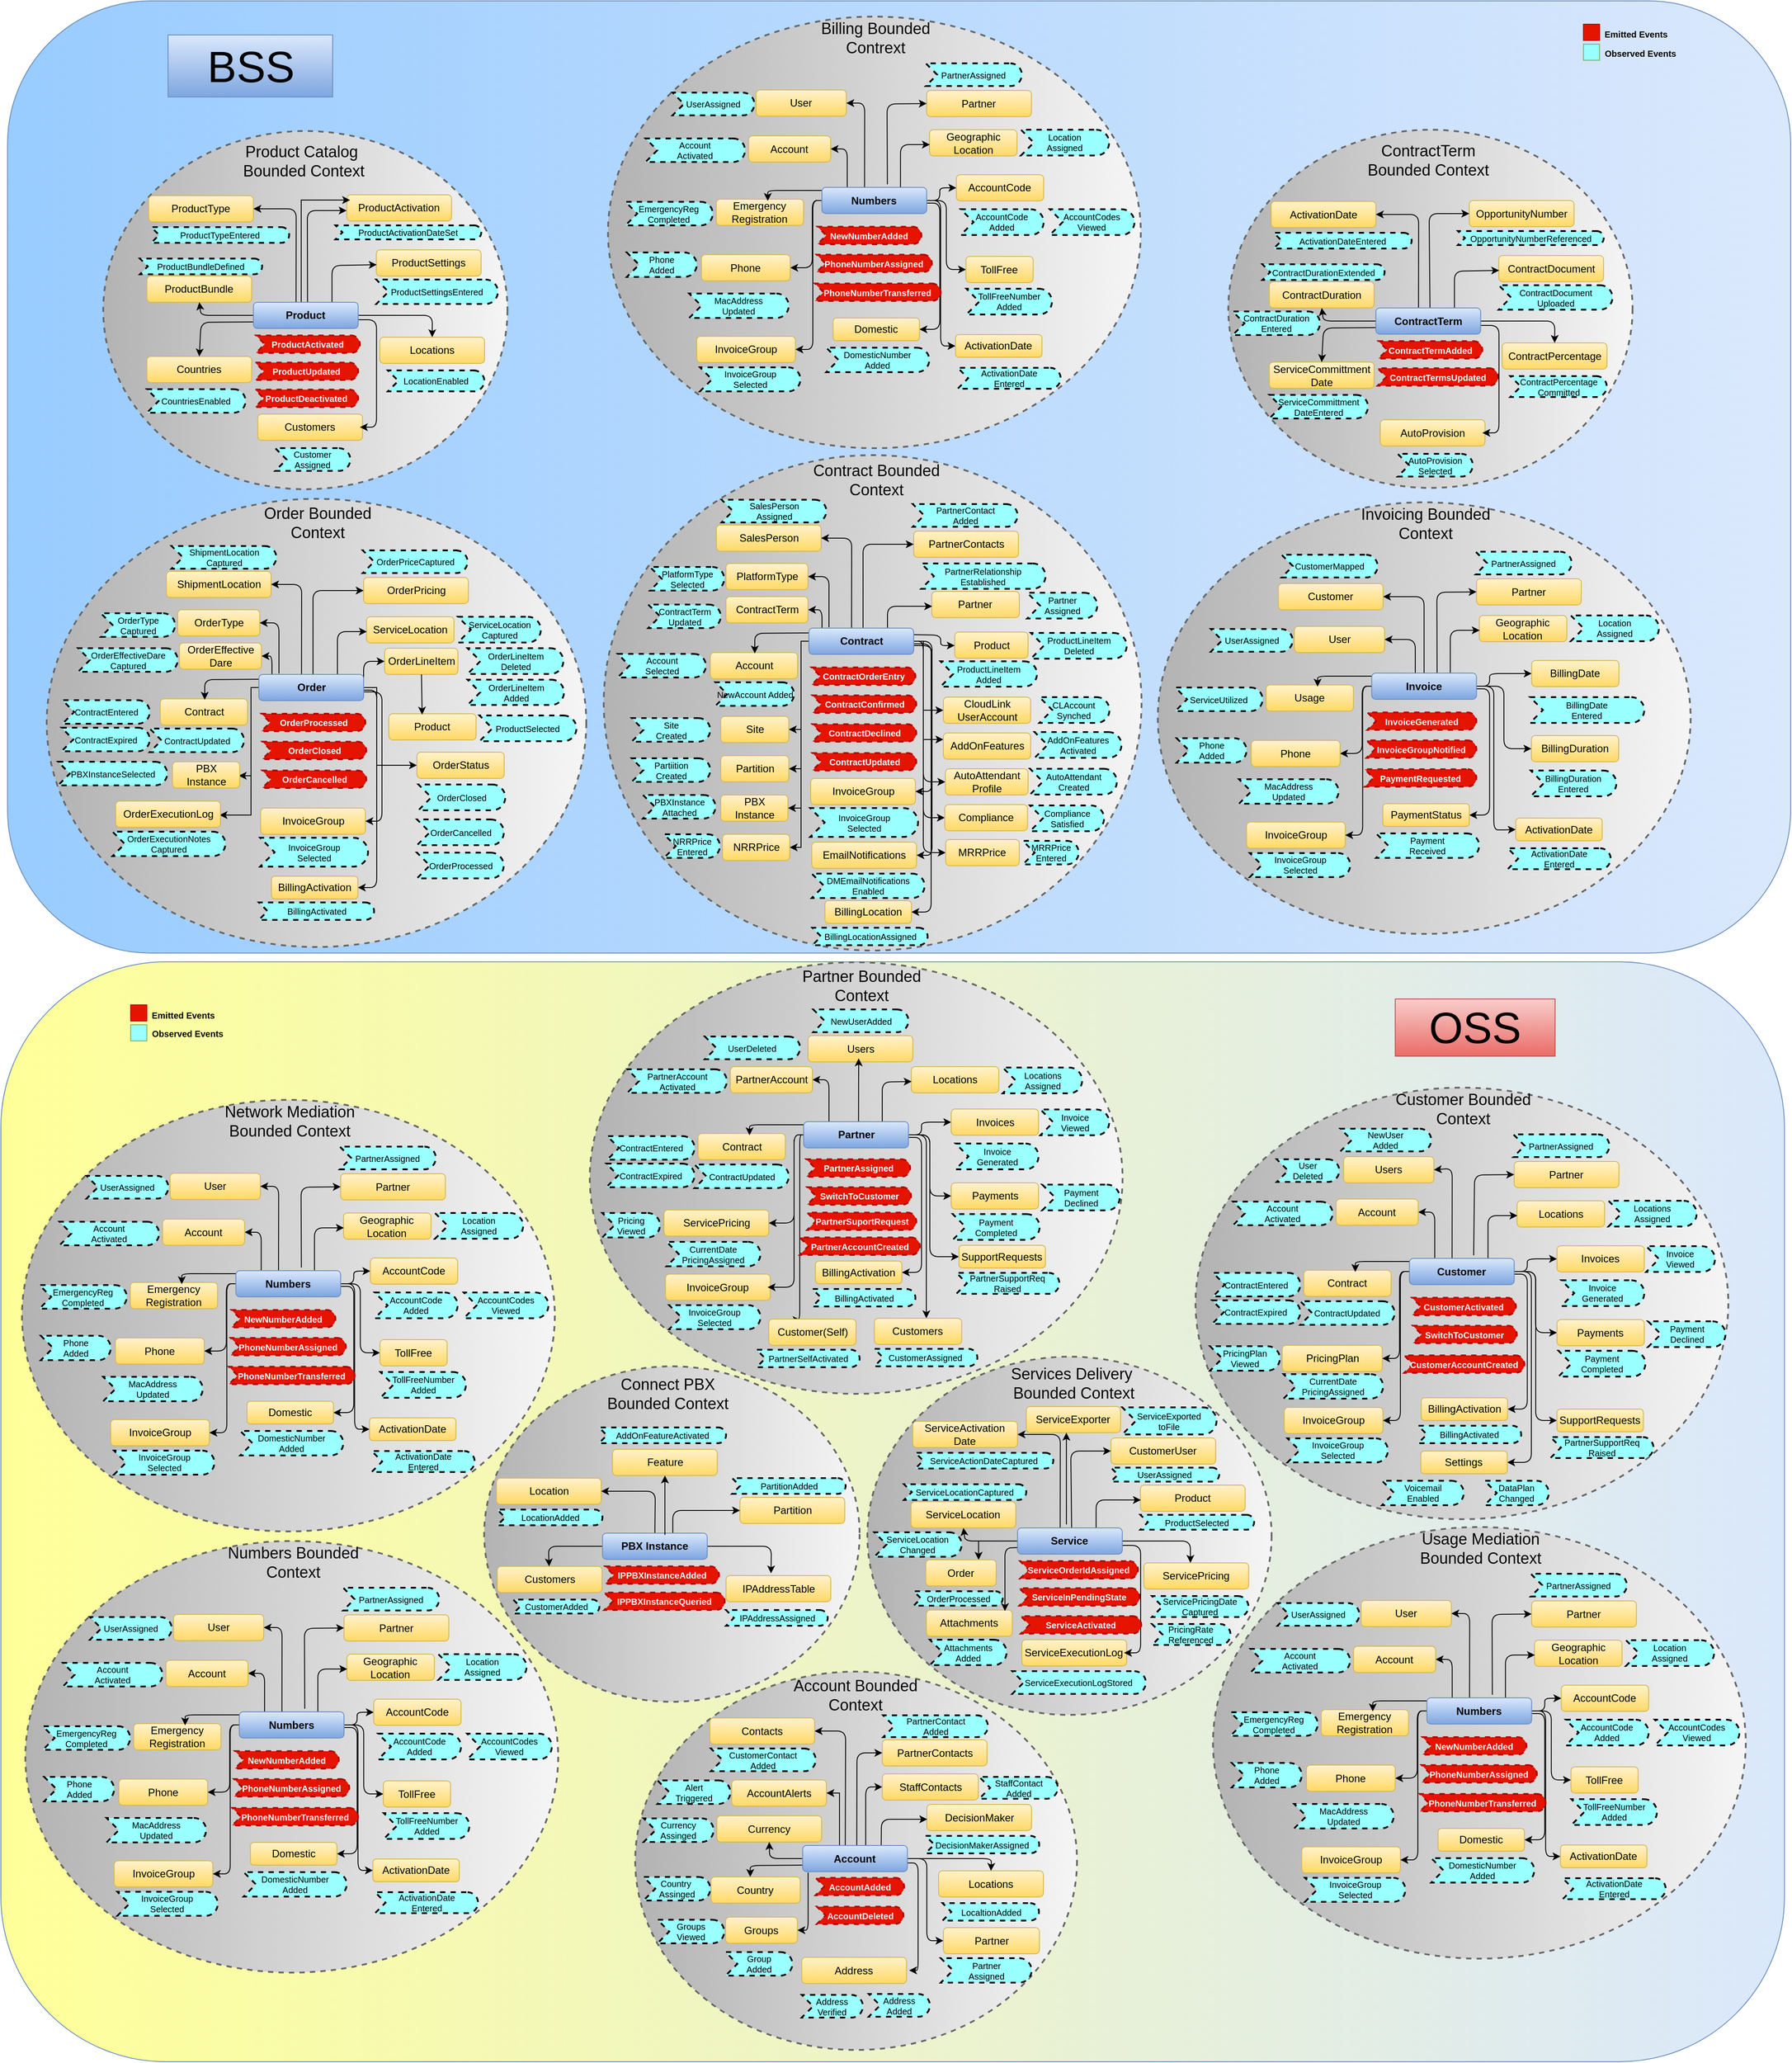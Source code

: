 <mxfile version="14.4.4" type="github">
  <diagram id="r4k9YjdjaylWLoNKeNUF" name="Page-1">
    <mxGraphModel dx="3418" dy="1550" grid="1" gridSize="10" guides="1" tooltips="1" connect="1" arrows="1" fold="1" page="1" pageScale="1" pageWidth="850" pageHeight="1100" math="0" shadow="0">
      <root>
        <mxCell id="0" />
        <mxCell id="1" parent="0" />
        <mxCell id="OvihzZApE0SRIkXtEB55-505" value="" style="rounded=1;whiteSpace=wrap;html=1;gradientDirection=west;fillColor=#dae8fc;strokeColor=#6c8ebf;gradientColor=#99CCFF;" parent="1" vertex="1">
          <mxGeometry x="-2112.38" y="-20" width="2042.38" height="1090" as="geometry" />
        </mxCell>
        <mxCell id="OvihzZApE0SRIkXtEB55-498" value="" style="rounded=1;whiteSpace=wrap;html=1;fillColor=#dae8fc;strokeColor=#6c8ebf;gradientDirection=west;gradientColor=#FFFF99;" parent="1" vertex="1">
          <mxGeometry x="-2120" y="1080" width="2042.88" height="1259" as="geometry" />
        </mxCell>
        <mxCell id="9rIR4brEF0M2VbCypg3W-117" value="" style="whiteSpace=wrap;html=1;aspect=fixed;align=left;labelPosition=right;verticalLabelPosition=middle;verticalAlign=middle;fontSize=10;fillColor=#e51400;strokeColor=#B20000;" parent="1" vertex="1">
          <mxGeometry x="-307.37" y="6.75" width="18.5" height="18.5" as="geometry" />
        </mxCell>
        <mxCell id="9rIR4brEF0M2VbCypg3W-119" value="&lt;h1&gt;&lt;font style=&quot;font-size: 10px&quot;&gt;Emitted Events&lt;/font&gt;&lt;br&gt;&lt;/h1&gt;" style="text;html=1;strokeColor=none;fillColor=none;spacing=5;spacingTop=-20;whiteSpace=wrap;overflow=hidden;rounded=0;fontSize=10;align=center;" parent="1" vertex="1">
          <mxGeometry x="-301.87" width="110" height="30" as="geometry" />
        </mxCell>
        <mxCell id="9rIR4brEF0M2VbCypg3W-120" value="&lt;h1&gt;&lt;font style=&quot;font-size: 10px&quot;&gt;Observed Events&lt;/font&gt;&lt;br&gt;&lt;/h1&gt;" style="text;html=1;strokeColor=none;fillColor=none;spacing=5;spacingTop=-20;whiteSpace=wrap;overflow=hidden;rounded=0;fontSize=10;align=center;" parent="1" vertex="1">
          <mxGeometry x="-288.87" y="22" width="94" height="30" as="geometry" />
        </mxCell>
        <mxCell id="x8yFt2Wua3zqLqM0o2eU-104" value="" style="ellipse;whiteSpace=wrap;html=1;dashed=1;strokeWidth=2;strokeColor=#666666;gradientColor=#b3b3b3;fillColor=#f5f5f5;gradientDirection=west;" parent="1" vertex="1">
          <mxGeometry x="-1429.5" y="500" width="616" height="567" as="geometry" />
        </mxCell>
        <mxCell id="x8yFt2Wua3zqLqM0o2eU-105" value="Product" style="rounded=1;whiteSpace=wrap;html=1;gradientColor=#ffd966;fillColor=#fff2cc;strokeColor=#d6b656;" parent="1" vertex="1">
          <mxGeometry x="-1027.5" y="702.5" width="84" height="30" as="geometry" />
        </mxCell>
        <mxCell id="x8yFt2Wua3zqLqM0o2eU-106" value="Account" style="rounded=1;whiteSpace=wrap;html=1;gradientColor=#ffd966;fillColor=#fff2cc;strokeColor=#d6b656;" parent="1" vertex="1">
          <mxGeometry x="-1307.5" y="726" width="100" height="30" as="geometry" />
        </mxCell>
        <mxCell id="x8yFt2Wua3zqLqM0o2eU-107" value="Partner" style="rounded=1;whiteSpace=wrap;html=1;gradientColor=#ffd966;fillColor=#fff2cc;strokeColor=#d6b656;" parent="1" vertex="1">
          <mxGeometry x="-1053.76" y="656" width="100.26" height="30" as="geometry" />
        </mxCell>
        <mxCell id="x8yFt2Wua3zqLqM0o2eU-108" value="PlatformType" style="rounded=1;whiteSpace=wrap;html=1;gradientColor=#ffd966;fillColor=#fff2cc;strokeColor=#d6b656;" parent="1" vertex="1">
          <mxGeometry x="-1289.5" y="624" width="94" height="30" as="geometry" />
        </mxCell>
        <mxCell id="x8yFt2Wua3zqLqM0o2eU-109" value="PartnerContacts" style="rounded=1;whiteSpace=wrap;html=1;gradientColor=#ffd966;fillColor=#fff2cc;strokeColor=#d6b656;" parent="1" vertex="1">
          <mxGeometry x="-1074.5" y="587" width="120" height="30" as="geometry" />
        </mxCell>
        <mxCell id="x8yFt2Wua3zqLqM0o2eU-110" value="Contract Bounded Context" style="text;html=1;strokeColor=none;fillColor=none;align=center;verticalAlign=middle;whiteSpace=wrap;rounded=0;dashed=1;fontSize=18;" parent="1" vertex="1">
          <mxGeometry x="-1202.25" y="514" width="169.5" height="30" as="geometry" />
        </mxCell>
        <mxCell id="x8yFt2Wua3zqLqM0o2eU-111" value="" style="endArrow=classic;html=1;fontSize=18;entryX=0;entryY=0.5;entryDx=0;entryDy=0;" parent="1" target="x8yFt2Wua3zqLqM0o2eU-109" edge="1">
          <mxGeometry width="50" height="50" relative="1" as="geometry">
            <mxPoint x="-1132.5" y="700" as="sourcePoint" />
            <mxPoint x="-1132.5" y="618" as="targetPoint" />
            <Array as="points">
              <mxPoint x="-1132.5" y="602" />
            </Array>
          </mxGeometry>
        </mxCell>
        <mxCell id="x8yFt2Wua3zqLqM0o2eU-112" value="" style="endArrow=classic;html=1;fontSize=18;entryX=1;entryY=0.5;entryDx=0;entryDy=0;" parent="1" target="x8yFt2Wua3zqLqM0o2eU-108" edge="1">
          <mxGeometry width="50" height="50" relative="1" as="geometry">
            <mxPoint x="-1171.5" y="697" as="sourcePoint" />
            <mxPoint x="-1201.5" y="667" as="targetPoint" />
            <Array as="points">
              <mxPoint x="-1171.5" y="639" />
            </Array>
          </mxGeometry>
        </mxCell>
        <mxCell id="x8yFt2Wua3zqLqM0o2eU-113" value="" style="endArrow=classic;html=1;fontSize=18;exitX=1;exitY=0.25;exitDx=0;exitDy=0;" parent="1" source="x8yFt2Wua3zqLqM0o2eU-127" target="x8yFt2Wua3zqLqM0o2eU-105" edge="1">
          <mxGeometry width="50" height="50" relative="1" as="geometry">
            <mxPoint x="-1184.5" y="723" as="sourcePoint" />
            <mxPoint x="-1013.5" y="727" as="targetPoint" />
            <Array as="points">
              <mxPoint x="-1043.5" y="706" />
              <mxPoint x="-1043.5" y="718" />
            </Array>
          </mxGeometry>
        </mxCell>
        <mxCell id="x8yFt2Wua3zqLqM0o2eU-114" value="" style="endArrow=classic;html=1;fontSize=18;exitX=0;exitY=0.75;exitDx=0;exitDy=0;" parent="1" edge="1">
          <mxGeometry width="50" height="50" relative="1" as="geometry">
            <mxPoint x="-1194.5" y="703.5" as="sourcePoint" />
            <mxPoint x="-1256.5" y="727" as="targetPoint" />
            <Array as="points">
              <mxPoint x="-1256.5" y="704" />
            </Array>
          </mxGeometry>
        </mxCell>
        <mxCell id="x8yFt2Wua3zqLqM0o2eU-115" value="" style="endArrow=classic;html=1;fontSize=18;exitX=0.75;exitY=0;exitDx=0;exitDy=0;entryX=0.004;entryY=0.567;entryDx=0;entryDy=0;entryPerimeter=0;" parent="1" source="x8yFt2Wua3zqLqM0o2eU-127" target="x8yFt2Wua3zqLqM0o2eU-107" edge="1">
          <mxGeometry width="50" height="50" relative="1" as="geometry">
            <mxPoint x="-1122.5" y="706" as="sourcePoint" />
            <mxPoint x="-1071.5" y="647" as="targetPoint" />
            <Array as="points">
              <mxPoint x="-1104.5" y="673" />
            </Array>
          </mxGeometry>
        </mxCell>
        <mxCell id="x8yFt2Wua3zqLqM0o2eU-116" value="Partner&lt;br&gt;Assigned" style="html=1;outlineConnect=0;whiteSpace=wrap;fillColor=#99ffff;shape=mxgraph.archimate3.event;dashed=1;strokeWidth=2;fontSize=10;align=center;" parent="1" vertex="1">
          <mxGeometry x="-944.5" y="657.5" width="80.26" height="29.5" as="geometry" />
        </mxCell>
        <mxCell id="x8yFt2Wua3zqLqM0o2eU-117" value="PlatformType&lt;br&gt;Selected" style="html=1;outlineConnect=0;whiteSpace=wrap;fillColor=#99ffff;shape=mxgraph.archimate3.event;dashed=1;strokeWidth=2;fontSize=10;" parent="1" vertex="1">
          <mxGeometry x="-1376.5" y="628" width="85" height="27" as="geometry" />
        </mxCell>
        <mxCell id="x8yFt2Wua3zqLqM0o2eU-118" value="ProductLineItem&lt;br&gt;Added" style="html=1;outlineConnect=0;whiteSpace=wrap;fillColor=#99ffff;shape=mxgraph.archimate3.event;dashed=1;strokeWidth=2;fontSize=10;" parent="1" vertex="1">
          <mxGeometry x="-1043.75" y="736" width="110.5" height="29" as="geometry" />
        </mxCell>
        <mxCell id="x8yFt2Wua3zqLqM0o2eU-119" value="ContractOrderEntry" style="html=1;outlineConnect=0;whiteSpace=wrap;shape=mxgraph.archimate3.event;dashed=1;strokeWidth=2;fontSize=10;strokeColor=#B20000;fillColor=#e51400;fontColor=#ffffff;fontStyle=1" parent="1" vertex="1">
          <mxGeometry x="-1191.5" y="743" width="119" height="20" as="geometry" />
        </mxCell>
        <mxCell id="x8yFt2Wua3zqLqM0o2eU-120" value="ContractUpdated" style="html=1;outlineConnect=0;whiteSpace=wrap;shape=mxgraph.archimate3.event;dashed=1;strokeWidth=2;fontSize=10;strokeColor=#B20000;fillColor=#e51400;fontColor=#ffffff;fontStyle=1" parent="1" vertex="1">
          <mxGeometry x="-1190.5" y="841" width="119" height="20" as="geometry" />
        </mxCell>
        <mxCell id="x8yFt2Wua3zqLqM0o2eU-122" value="InvoiceGroup" style="rounded=1;whiteSpace=wrap;html=1;gradientColor=#ffd966;fillColor=#fff2cc;strokeColor=#d6b656;" parent="1" vertex="1">
          <mxGeometry x="-1192.5" y="870" width="120" height="30" as="geometry" />
        </mxCell>
        <mxCell id="x8yFt2Wua3zqLqM0o2eU-123" value="" style="endArrow=classic;html=1;exitX=0.5;exitY=1;exitDx=0;exitDy=0;entryX=1;entryY=0.5;entryDx=0;entryDy=0;" parent="1" target="x8yFt2Wua3zqLqM0o2eU-122" edge="1">
          <mxGeometry width="50" height="50" relative="1" as="geometry">
            <mxPoint x="-1074.5" y="718" as="sourcePoint" />
            <mxPoint x="-1072.5" y="841" as="targetPoint" />
            <Array as="points">
              <mxPoint x="-1053.5" y="718" />
              <mxPoint x="-1053.5" y="885" />
            </Array>
          </mxGeometry>
        </mxCell>
        <mxCell id="x8yFt2Wua3zqLqM0o2eU-124" value="Account&lt;br&gt;Selected" style="html=1;outlineConnect=0;whiteSpace=wrap;fillColor=#99ffff;shape=mxgraph.archimate3.event;dashed=1;strokeWidth=2;fontSize=10;" parent="1" vertex="1">
          <mxGeometry x="-1413.5" y="727.5" width="101" height="27" as="geometry" />
        </mxCell>
        <mxCell id="x8yFt2Wua3zqLqM0o2eU-125" value="SalesPerson" style="rounded=1;whiteSpace=wrap;html=1;gradientColor=#ffd966;fillColor=#fff2cc;strokeColor=#d6b656;" parent="1" vertex="1">
          <mxGeometry x="-1300.5" y="580" width="120" height="30" as="geometry" />
        </mxCell>
        <mxCell id="x8yFt2Wua3zqLqM0o2eU-126" value="" style="endArrow=classic;html=1;fontSize=18;entryX=1;entryY=0.5;entryDx=0;entryDy=0;exitX=0.407;exitY=-0.037;exitDx=0;exitDy=0;exitPerimeter=0;" parent="1" target="x8yFt2Wua3zqLqM0o2eU-125" edge="1">
          <mxGeometry width="50" height="50" relative="1" as="geometry">
            <mxPoint x="-1145.66" y="698.89" as="sourcePoint" />
            <mxPoint x="-1064.5" y="607" as="targetPoint" />
            <Array as="points">
              <mxPoint x="-1145.5" y="595" />
            </Array>
          </mxGeometry>
        </mxCell>
        <mxCell id="x8yFt2Wua3zqLqM0o2eU-140" style="edgeStyle=orthogonalEdgeStyle;rounded=0;orthogonalLoop=1;jettySize=auto;html=1;entryX=0;entryY=0.5;entryDx=0;entryDy=0;fontSize=16;" parent="1" source="x8yFt2Wua3zqLqM0o2eU-127" target="x8yFt2Wua3zqLqM0o2eU-138" edge="1">
          <mxGeometry relative="1" as="geometry">
            <Array as="points">
              <mxPoint x="-1063.5" y="713" />
              <mxPoint x="-1063.5" y="792" />
            </Array>
          </mxGeometry>
        </mxCell>
        <mxCell id="x8yFt2Wua3zqLqM0o2eU-143" style="edgeStyle=orthogonalEdgeStyle;rounded=0;orthogonalLoop=1;jettySize=auto;html=1;entryX=0;entryY=0.25;entryDx=0;entryDy=0;fontSize=16;" parent="1" source="x8yFt2Wua3zqLqM0o2eU-127" target="x8yFt2Wua3zqLqM0o2eU-141" edge="1">
          <mxGeometry relative="1" as="geometry">
            <Array as="points">
              <mxPoint x="-1063.5" y="713" />
              <mxPoint x="-1063.5" y="826" />
            </Array>
          </mxGeometry>
        </mxCell>
        <mxCell id="xI-_J-oyyOmIZLtXHt4S-10" style="edgeStyle=orthogonalEdgeStyle;rounded=0;orthogonalLoop=1;jettySize=auto;html=1;entryX=1;entryY=0.5;entryDx=0;entryDy=0;" parent="1" source="x8yFt2Wua3zqLqM0o2eU-127" target="xI-_J-oyyOmIZLtXHt4S-3" edge="1">
          <mxGeometry relative="1" as="geometry">
            <Array as="points">
              <mxPoint x="-1203.5" y="713" />
              <mxPoint x="-1203.5" y="814" />
            </Array>
          </mxGeometry>
        </mxCell>
        <mxCell id="xI-_J-oyyOmIZLtXHt4S-11" style="edgeStyle=orthogonalEdgeStyle;rounded=0;orthogonalLoop=1;jettySize=auto;html=1;entryX=1;entryY=0.5;entryDx=0;entryDy=0;" parent="1" source="x8yFt2Wua3zqLqM0o2eU-127" target="xI-_J-oyyOmIZLtXHt4S-4" edge="1">
          <mxGeometry relative="1" as="geometry">
            <Array as="points">
              <mxPoint x="-1203.5" y="713" />
              <mxPoint x="-1203.5" y="859" />
            </Array>
          </mxGeometry>
        </mxCell>
        <mxCell id="xI-_J-oyyOmIZLtXHt4S-12" style="edgeStyle=orthogonalEdgeStyle;rounded=0;orthogonalLoop=1;jettySize=auto;html=1;entryX=1;entryY=0.5;entryDx=0;entryDy=0;" parent="1" source="x8yFt2Wua3zqLqM0o2eU-127" target="xI-_J-oyyOmIZLtXHt4S-5" edge="1">
          <mxGeometry relative="1" as="geometry">
            <Array as="points">
              <mxPoint x="-1203.5" y="713" />
              <mxPoint x="-1203.5" y="904" />
            </Array>
          </mxGeometry>
        </mxCell>
        <mxCell id="xI-_J-oyyOmIZLtXHt4S-13" style="edgeStyle=orthogonalEdgeStyle;rounded=0;orthogonalLoop=1;jettySize=auto;html=1;entryX=1;entryY=0.5;entryDx=0;entryDy=0;" parent="1" source="x8yFt2Wua3zqLqM0o2eU-127" target="xI-_J-oyyOmIZLtXHt4S-6" edge="1">
          <mxGeometry relative="1" as="geometry">
            <Array as="points">
              <mxPoint x="-1203.5" y="713" />
              <mxPoint x="-1203.5" y="949" />
            </Array>
          </mxGeometry>
        </mxCell>
        <mxCell id="xI-_J-oyyOmIZLtXHt4S-22" style="edgeStyle=orthogonalEdgeStyle;rounded=1;orthogonalLoop=1;jettySize=auto;html=1;entryX=1;entryY=0.5;entryDx=0;entryDy=0;" parent="1" source="x8yFt2Wua3zqLqM0o2eU-127" target="xI-_J-oyyOmIZLtXHt4S-21" edge="1">
          <mxGeometry relative="1" as="geometry">
            <Array as="points">
              <mxPoint x="-1179.5" y="677" />
            </Array>
          </mxGeometry>
        </mxCell>
        <mxCell id="xI-_J-oyyOmIZLtXHt4S-26" style="edgeStyle=orthogonalEdgeStyle;rounded=1;orthogonalLoop=1;jettySize=auto;html=1;entryX=1;entryY=0.5;entryDx=0;entryDy=0;exitX=1;exitY=0.5;exitDx=0;exitDy=0;exitPerimeter=0;" parent="1" source="x8yFt2Wua3zqLqM0o2eU-127" target="xI-_J-oyyOmIZLtXHt4S-24" edge="1">
          <mxGeometry relative="1" as="geometry">
            <Array as="points">
              <mxPoint x="-1053.5" y="713" />
              <mxPoint x="-1053.5" y="958" />
            </Array>
          </mxGeometry>
        </mxCell>
        <mxCell id="xI-_J-oyyOmIZLtXHt4S-27" style="edgeStyle=orthogonalEdgeStyle;rounded=1;orthogonalLoop=1;jettySize=auto;html=1;entryX=0;entryY=0.5;entryDx=0;entryDy=0;" parent="1" source="x8yFt2Wua3zqLqM0o2eU-127" target="xI-_J-oyyOmIZLtXHt4S-17" edge="1">
          <mxGeometry relative="1" as="geometry">
            <Array as="points">
              <mxPoint x="-1063.5" y="713" />
              <mxPoint x="-1063.5" y="915" />
            </Array>
          </mxGeometry>
        </mxCell>
        <mxCell id="xI-_J-oyyOmIZLtXHt4S-28" style="edgeStyle=orthogonalEdgeStyle;rounded=1;orthogonalLoop=1;jettySize=auto;html=1;entryX=0;entryY=0.5;entryDx=0;entryDy=0;" parent="1" source="x8yFt2Wua3zqLqM0o2eU-127" target="xI-_J-oyyOmIZLtXHt4S-1" edge="1">
          <mxGeometry relative="1" as="geometry">
            <Array as="points">
              <mxPoint x="-1063.5" y="713" />
              <mxPoint x="-1063.5" y="874" />
            </Array>
          </mxGeometry>
        </mxCell>
        <mxCell id="xI-_J-oyyOmIZLtXHt4S-60" style="edgeStyle=orthogonalEdgeStyle;rounded=1;orthogonalLoop=1;jettySize=auto;html=1;entryX=0;entryY=0.5;entryDx=0;entryDy=0;" parent="1" edge="1">
          <mxGeometry relative="1" as="geometry">
            <mxPoint x="-1074.5" y="713" as="sourcePoint" />
            <mxPoint x="-1037.88" y="955" as="targetPoint" />
            <Array as="points">
              <mxPoint x="-1063.5" y="713" />
              <mxPoint x="-1063.5" y="955" />
            </Array>
          </mxGeometry>
        </mxCell>
        <mxCell id="xI-_J-oyyOmIZLtXHt4S-61" style="edgeStyle=orthogonalEdgeStyle;rounded=1;orthogonalLoop=1;jettySize=auto;html=1;entryX=1;entryY=0.5;entryDx=0;entryDy=0;exitX=1;exitY=0.5;exitDx=0;exitDy=0;" parent="1" target="xI-_J-oyyOmIZLtXHt4S-57" edge="1">
          <mxGeometry relative="1" as="geometry">
            <mxPoint x="-1074.5" y="716" as="sourcePoint" />
            <mxPoint x="-1077.12" y="1032.5" as="targetPoint" />
            <Array as="points">
              <mxPoint x="-1054.5" y="716" />
              <mxPoint x="-1054.5" y="1023" />
            </Array>
          </mxGeometry>
        </mxCell>
        <mxCell id="x8yFt2Wua3zqLqM0o2eU-127" value="Contract" style="rounded=1;whiteSpace=wrap;html=1;fontStyle=1;gradientColor=#7ea6e0;fillColor=#dae8fc;strokeColor=#6c8ebf;" parent="1" vertex="1">
          <mxGeometry x="-1194.5" y="698" width="120" height="30" as="geometry" />
        </mxCell>
        <mxCell id="x8yFt2Wua3zqLqM0o2eU-128" value="SalesPerson&lt;br&gt;Assigned" style="html=1;outlineConnect=0;whiteSpace=wrap;fillColor=#99ffff;shape=mxgraph.archimate3.event;dashed=1;strokeWidth=2;fontSize=10;" parent="1" vertex="1">
          <mxGeometry x="-1294.5" y="551" width="120" height="26" as="geometry" />
        </mxCell>
        <mxCell id="x8yFt2Wua3zqLqM0o2eU-129" value="PartnerContact&lt;br&gt;Added" style="html=1;outlineConnect=0;whiteSpace=wrap;fillColor=#99ffff;shape=mxgraph.archimate3.event;dashed=1;strokeWidth=2;fontSize=10;" parent="1" vertex="1">
          <mxGeometry x="-1075.5" y="556" width="120" height="26" as="geometry" />
        </mxCell>
        <mxCell id="x8yFt2Wua3zqLqM0o2eU-130" value="InvoiceGroup&lt;br&gt;Selected" style="html=1;outlineConnect=0;whiteSpace=wrap;fillColor=#99ffff;shape=mxgraph.archimate3.event;dashed=1;strokeWidth=2;fontSize=10;" parent="1" vertex="1">
          <mxGeometry x="-1193.01" y="904" width="123.51" height="33" as="geometry" />
        </mxCell>
        <mxCell id="x8yFt2Wua3zqLqM0o2eU-131" value="PartnerRelationship&lt;br&gt;Established" style="html=1;outlineConnect=0;whiteSpace=wrap;fillColor=#99ffff;shape=mxgraph.archimate3.event;dashed=1;strokeWidth=2;fontSize=10;" parent="1" vertex="1">
          <mxGeometry x="-1065.88" y="624" width="142.38" height="29" as="geometry" />
        </mxCell>
        <mxCell id="x8yFt2Wua3zqLqM0o2eU-134" value="NewAccount Added" style="html=1;outlineConnect=0;whiteSpace=wrap;fillColor=#99ffff;shape=mxgraph.archimate3.event;dashed=1;strokeWidth=2;fontSize=10;" parent="1" vertex="1">
          <mxGeometry x="-1301.5" y="760" width="90" height="27" as="geometry" />
        </mxCell>
        <mxCell id="x8yFt2Wua3zqLqM0o2eU-137" value="ProductLineItem&lt;br&gt;Deleted" style="html=1;outlineConnect=0;whiteSpace=wrap;fillColor=#99ffff;shape=mxgraph.archimate3.event;dashed=1;strokeWidth=2;fontSize=10;align=center;" parent="1" vertex="1">
          <mxGeometry x="-940.25" y="703.5" width="109.75" height="29.5" as="geometry" />
        </mxCell>
        <mxCell id="x8yFt2Wua3zqLqM0o2eU-138" value="CloudLink&lt;br&gt;UserAccount" style="rounded=1;whiteSpace=wrap;html=1;gradientColor=#ffd966;fillColor=#fff2cc;strokeColor=#d6b656;" parent="1" vertex="1">
          <mxGeometry x="-1040.5" y="777" width="100" height="30" as="geometry" />
        </mxCell>
        <mxCell id="x8yFt2Wua3zqLqM0o2eU-139" value="CLAccount&lt;br&gt;Synched" style="html=1;outlineConnect=0;whiteSpace=wrap;fillColor=#99ffff;shape=mxgraph.archimate3.event;dashed=1;strokeWidth=2;fontSize=10;align=center;" parent="1" vertex="1">
          <mxGeometry x="-930.51" y="777" width="80.26" height="29.5" as="geometry" />
        </mxCell>
        <mxCell id="x8yFt2Wua3zqLqM0o2eU-141" value="AddOnFeatures" style="rounded=1;whiteSpace=wrap;html=1;gradientColor=#ffd966;fillColor=#fff2cc;strokeColor=#d6b656;" parent="1" vertex="1">
          <mxGeometry x="-1040.5" y="818" width="100" height="30" as="geometry" />
        </mxCell>
        <mxCell id="x8yFt2Wua3zqLqM0o2eU-142" value="AddOnFeatures&lt;br&gt;Activated" style="html=1;outlineConnect=0;whiteSpace=wrap;fillColor=#99ffff;shape=mxgraph.archimate3.event;dashed=1;strokeWidth=2;fontSize=10;align=center;" parent="1" vertex="1">
          <mxGeometry x="-936" y="817" width="99.5" height="29.5" as="geometry" />
        </mxCell>
        <mxCell id="xI-_J-oyyOmIZLtXHt4S-1" value="AutoAttendant&lt;br&gt;Profile" style="rounded=1;whiteSpace=wrap;html=1;gradientColor=#ffd966;fillColor=#fff2cc;strokeColor=#d6b656;" parent="1" vertex="1">
          <mxGeometry x="-1038.25" y="859" width="94.75" height="30" as="geometry" />
        </mxCell>
        <mxCell id="xI-_J-oyyOmIZLtXHt4S-2" value="AutoAttendant&lt;br&gt;Created" style="html=1;outlineConnect=0;whiteSpace=wrap;fillColor=#99ffff;shape=mxgraph.archimate3.event;dashed=1;strokeWidth=2;fontSize=10;align=center;" parent="1" vertex="1">
          <mxGeometry x="-941.25" y="859" width="99.5" height="29.5" as="geometry" />
        </mxCell>
        <mxCell id="xI-_J-oyyOmIZLtXHt4S-3" value="Site" style="rounded=1;whiteSpace=wrap;html=1;gradientColor=#ffd966;fillColor=#fff2cc;strokeColor=#d6b656;" parent="1" vertex="1">
          <mxGeometry x="-1295.5" y="799" width="78" height="30" as="geometry" />
        </mxCell>
        <mxCell id="xI-_J-oyyOmIZLtXHt4S-4" value="Partition" style="rounded=1;whiteSpace=wrap;html=1;gradientColor=#ffd966;fillColor=#fff2cc;strokeColor=#d6b656;" parent="1" vertex="1">
          <mxGeometry x="-1295.5" y="844" width="78" height="30" as="geometry" />
        </mxCell>
        <mxCell id="xI-_J-oyyOmIZLtXHt4S-5" value="PBX&lt;br&gt;Instance" style="rounded=1;whiteSpace=wrap;html=1;gradientColor=#ffd966;fillColor=#fff2cc;strokeColor=#d6b656;" parent="1" vertex="1">
          <mxGeometry x="-1295.5" y="889" width="77" height="30" as="geometry" />
        </mxCell>
        <mxCell id="xI-_J-oyyOmIZLtXHt4S-6" value="NRRPrice" style="rounded=1;whiteSpace=wrap;html=1;gradientColor=#ffd966;fillColor=#fff2cc;strokeColor=#d6b656;" parent="1" vertex="1">
          <mxGeometry x="-1293.5" y="934" width="77" height="30" as="geometry" />
        </mxCell>
        <mxCell id="xI-_J-oyyOmIZLtXHt4S-7" value="Site &lt;br&gt;Created" style="html=1;outlineConnect=0;whiteSpace=wrap;fillColor=#99ffff;shape=mxgraph.archimate3.event;dashed=1;strokeWidth=2;fontSize=10;" parent="1" vertex="1">
          <mxGeometry x="-1397.5" y="801" width="90" height="27" as="geometry" />
        </mxCell>
        <mxCell id="xI-_J-oyyOmIZLtXHt4S-8" value="Partiition&lt;br&gt;Created" style="html=1;outlineConnect=0;whiteSpace=wrap;fillColor=#99ffff;shape=mxgraph.archimate3.event;dashed=1;strokeWidth=2;fontSize=10;" parent="1" vertex="1">
          <mxGeometry x="-1397.5" y="847" width="90" height="27" as="geometry" />
        </mxCell>
        <mxCell id="xI-_J-oyyOmIZLtXHt4S-9" value="PBXInstance&lt;br&gt;Attached" style="html=1;outlineConnect=0;whiteSpace=wrap;fillColor=#99ffff;shape=mxgraph.archimate3.event;dashed=1;strokeWidth=2;fontSize=10;" parent="1" vertex="1">
          <mxGeometry x="-1384.5" y="889" width="83" height="27" as="geometry" />
        </mxCell>
        <mxCell id="xI-_J-oyyOmIZLtXHt4S-14" value="NRRPrice&lt;br&gt;Entered" style="html=1;outlineConnect=0;whiteSpace=wrap;fillColor=#99ffff;shape=mxgraph.archimate3.event;dashed=1;strokeWidth=2;fontSize=10;" parent="1" vertex="1">
          <mxGeometry x="-1360.5" y="934" width="64" height="27" as="geometry" />
        </mxCell>
        <mxCell id="xI-_J-oyyOmIZLtXHt4S-15" value="ContractDeclined" style="html=1;outlineConnect=0;whiteSpace=wrap;shape=mxgraph.archimate3.event;dashed=1;strokeWidth=2;fontSize=10;strokeColor=#B20000;fillColor=#e51400;fontColor=#ffffff;fontStyle=1" parent="1" vertex="1">
          <mxGeometry x="-1190.5" y="808" width="119" height="20" as="geometry" />
        </mxCell>
        <mxCell id="xI-_J-oyyOmIZLtXHt4S-16" value="ContractConfirmed" style="html=1;outlineConnect=0;whiteSpace=wrap;shape=mxgraph.archimate3.event;dashed=1;strokeWidth=2;fontSize=10;strokeColor=#B20000;fillColor=#e51400;fontColor=#ffffff;fontStyle=1" parent="1" vertex="1">
          <mxGeometry x="-1190.5" y="775" width="119" height="20" as="geometry" />
        </mxCell>
        <mxCell id="xI-_J-oyyOmIZLtXHt4S-17" value="Compliance" style="rounded=1;whiteSpace=wrap;html=1;gradientColor=#ffd966;fillColor=#fff2cc;strokeColor=#d6b656;" parent="1" vertex="1">
          <mxGeometry x="-1038.87" y="900" width="94.75" height="30" as="geometry" />
        </mxCell>
        <mxCell id="xI-_J-oyyOmIZLtXHt4S-18" value="Compliance&lt;br&gt;Satisfied" style="html=1;outlineConnect=0;whiteSpace=wrap;fillColor=#99ffff;shape=mxgraph.archimate3.event;dashed=1;strokeWidth=2;fontSize=10;align=center;" parent="1" vertex="1">
          <mxGeometry x="-941.25" y="901" width="84.87" height="29.5" as="geometry" />
        </mxCell>
        <mxCell id="xI-_J-oyyOmIZLtXHt4S-21" value="ContractTerm" style="rounded=1;whiteSpace=wrap;html=1;gradientColor=#ffd966;fillColor=#fff2cc;strokeColor=#d6b656;" parent="1" vertex="1">
          <mxGeometry x="-1289.5" y="662" width="94" height="30" as="geometry" />
        </mxCell>
        <mxCell id="xI-_J-oyyOmIZLtXHt4S-23" value="ContractTerm&lt;br&gt;Updated" style="html=1;outlineConnect=0;whiteSpace=wrap;fillColor=#99ffff;shape=mxgraph.archimate3.event;dashed=1;strokeWidth=2;fontSize=10;" parent="1" vertex="1">
          <mxGeometry x="-1378.5" y="671" width="83" height="27" as="geometry" />
        </mxCell>
        <mxCell id="xI-_J-oyyOmIZLtXHt4S-24" value="EmailNotifications" style="rounded=1;whiteSpace=wrap;html=1;gradientColor=#ffd966;fillColor=#fff2cc;strokeColor=#d6b656;" parent="1" vertex="1">
          <mxGeometry x="-1191.25" y="943" width="120" height="30" as="geometry" />
        </mxCell>
        <mxCell id="xI-_J-oyyOmIZLtXHt4S-25" value="DMEmailNotifications&lt;br&gt;Enabled" style="html=1;outlineConnect=0;whiteSpace=wrap;fillColor=#99ffff;shape=mxgraph.archimate3.event;dashed=1;strokeWidth=2;fontSize=10;" parent="1" vertex="1">
          <mxGeometry x="-1191.25" y="979" width="129.25" height="28" as="geometry" />
        </mxCell>
        <mxCell id="xI-_J-oyyOmIZLtXHt4S-29" value="" style="ellipse;whiteSpace=wrap;html=1;dashed=1;strokeWidth=2;strokeColor=#666666;gradientColor=#b3b3b3;fillColor=#f5f5f5;gradientDirection=west;" parent="1" vertex="1">
          <mxGeometry x="-714.12" y="127.5" width="463" height="410" as="geometry" />
        </mxCell>
        <mxCell id="xI-_J-oyyOmIZLtXHt4S-30" value="ContractPercentage" style="rounded=1;whiteSpace=wrap;html=1;gradientColor=#ffd966;fillColor=#fff2cc;strokeColor=#d6b656;" parent="1" vertex="1">
          <mxGeometry x="-400.37" y="371.5" width="120" height="30" as="geometry" />
        </mxCell>
        <mxCell id="xI-_J-oyyOmIZLtXHt4S-31" value="ServiceCommittment&lt;br&gt;Date" style="rounded=1;whiteSpace=wrap;html=1;gradientColor=#ffd966;fillColor=#fff2cc;strokeColor=#d6b656;" parent="1" vertex="1">
          <mxGeometry x="-667.12" y="393.5" width="120" height="30" as="geometry" />
        </mxCell>
        <mxCell id="xI-_J-oyyOmIZLtXHt4S-32" value="ContractDocument" style="rounded=1;whiteSpace=wrap;html=1;gradientColor=#ffd966;fillColor=#fff2cc;strokeColor=#d6b656;" parent="1" vertex="1">
          <mxGeometry x="-404.37" y="271.5" width="120" height="30" as="geometry" />
        </mxCell>
        <mxCell id="xI-_J-oyyOmIZLtXHt4S-33" value="ContractDuration" style="rounded=1;whiteSpace=wrap;html=1;gradientColor=#ffd966;fillColor=#fff2cc;strokeColor=#d6b656;" parent="1" vertex="1">
          <mxGeometry x="-667.12" y="301.5" width="120" height="30" as="geometry" />
        </mxCell>
        <mxCell id="xI-_J-oyyOmIZLtXHt4S-34" value="OpportunityNumber" style="rounded=1;whiteSpace=wrap;html=1;gradientColor=#ffd966;fillColor=#fff2cc;strokeColor=#d6b656;" parent="1" vertex="1">
          <mxGeometry x="-438.12" y="208.5" width="120" height="30" as="geometry" />
        </mxCell>
        <mxCell id="xI-_J-oyyOmIZLtXHt4S-35" value="ContractTerm Bounded Context" style="text;html=1;strokeColor=none;fillColor=none;align=center;verticalAlign=middle;whiteSpace=wrap;rounded=0;dashed=1;fontSize=18;" parent="1" vertex="1">
          <mxGeometry x="-569.87" y="147.5" width="169.5" height="30" as="geometry" />
        </mxCell>
        <mxCell id="xI-_J-oyyOmIZLtXHt4S-36" value="" style="endArrow=classic;html=1;fontSize=18;entryX=0;entryY=0.5;entryDx=0;entryDy=0;" parent="1" target="xI-_J-oyyOmIZLtXHt4S-34" edge="1">
          <mxGeometry width="50" height="50" relative="1" as="geometry">
            <mxPoint x="-483.12" y="333.5" as="sourcePoint" />
            <mxPoint x="-483.12" y="251.5" as="targetPoint" />
            <Array as="points">
              <mxPoint x="-484.12" y="223.5" />
            </Array>
          </mxGeometry>
        </mxCell>
        <mxCell id="xI-_J-oyyOmIZLtXHt4S-37" value="" style="endArrow=classic;html=1;fontSize=18;entryX=0.5;entryY=1;entryDx=0;entryDy=0;exitX=0;exitY=0.5;exitDx=0;exitDy=0;" parent="1" source="xI-_J-oyyOmIZLtXHt4S-52" target="xI-_J-oyyOmIZLtXHt4S-33" edge="1">
          <mxGeometry width="50" height="50" relative="1" as="geometry">
            <mxPoint x="-298.12" y="389.5" as="sourcePoint" />
            <mxPoint x="-248.12" y="339.5" as="targetPoint" />
            <Array as="points">
              <mxPoint x="-605.12" y="346.5" />
            </Array>
          </mxGeometry>
        </mxCell>
        <mxCell id="xI-_J-oyyOmIZLtXHt4S-38" value="" style="endArrow=classic;html=1;fontSize=18;entryX=0.5;entryY=0;entryDx=0;entryDy=0;exitX=1;exitY=0.5;exitDx=0;exitDy=0;" parent="1" source="xI-_J-oyyOmIZLtXHt4S-52" target="xI-_J-oyyOmIZLtXHt4S-30" edge="1">
          <mxGeometry width="50" height="50" relative="1" as="geometry">
            <mxPoint x="-535.12" y="356.5" as="sourcePoint" />
            <mxPoint x="-595.12" y="315.5" as="targetPoint" />
            <Array as="points">
              <mxPoint x="-340.12" y="346.5" />
            </Array>
          </mxGeometry>
        </mxCell>
        <mxCell id="xI-_J-oyyOmIZLtXHt4S-39" value="" style="endArrow=classic;html=1;fontSize=18;exitX=0;exitY=0.75;exitDx=0;exitDy=0;entryX=0.5;entryY=0;entryDx=0;entryDy=0;" parent="1" source="xI-_J-oyyOmIZLtXHt4S-52" target="xI-_J-oyyOmIZLtXHt4S-31" edge="1">
          <mxGeometry width="50" height="50" relative="1" as="geometry">
            <mxPoint x="-648.12" y="543.5" as="sourcePoint" />
            <mxPoint x="-545.12" y="419.5" as="targetPoint" />
            <Array as="points">
              <mxPoint x="-605.12" y="354.5" />
            </Array>
          </mxGeometry>
        </mxCell>
        <mxCell id="xI-_J-oyyOmIZLtXHt4S-40" value="" style="endArrow=classic;html=1;fontSize=18;exitX=0.75;exitY=0;exitDx=0;exitDy=0;entryX=0.004;entryY=0.567;entryDx=0;entryDy=0;entryPerimeter=0;" parent="1" source="xI-_J-oyyOmIZLtXHt4S-52" target="xI-_J-oyyOmIZLtXHt4S-32" edge="1">
          <mxGeometry width="50" height="50" relative="1" as="geometry">
            <mxPoint x="-473.12" y="339.5" as="sourcePoint" />
            <mxPoint x="-422.12" y="280.5" as="targetPoint" />
            <Array as="points">
              <mxPoint x="-455.12" y="289.5" />
            </Array>
          </mxGeometry>
        </mxCell>
        <mxCell id="xI-_J-oyyOmIZLtXHt4S-41" value="ContractDocument&lt;br&gt;Uploaded" style="html=1;outlineConnect=0;whiteSpace=wrap;fillColor=#99ffff;shape=mxgraph.archimate3.event;dashed=1;strokeWidth=2;fontSize=10;" parent="1" vertex="1">
          <mxGeometry x="-404.37" y="305.5" width="130.25" height="28" as="geometry" />
        </mxCell>
        <mxCell id="xI-_J-oyyOmIZLtXHt4S-42" value="ContractDuration&lt;br&gt;Entered" style="html=1;outlineConnect=0;whiteSpace=wrap;fillColor=#99ffff;shape=mxgraph.archimate3.event;dashed=1;strokeWidth=2;fontSize=10;" parent="1" vertex="1">
          <mxGeometry x="-709.12" y="335.5" width="100" height="27" as="geometry" />
        </mxCell>
        <mxCell id="xI-_J-oyyOmIZLtXHt4S-43" value="ContractPercentage&lt;br&gt;Committed" style="html=1;outlineConnect=0;whiteSpace=wrap;fillColor=#99ffff;shape=mxgraph.archimate3.event;dashed=1;strokeWidth=2;fontSize=10;" parent="1" vertex="1">
          <mxGeometry x="-391.12" y="409.5" width="110.5" height="24" as="geometry" />
        </mxCell>
        <mxCell id="xI-_J-oyyOmIZLtXHt4S-44" value="ContractTermsUpdated" style="html=1;outlineConnect=0;whiteSpace=wrap;shape=mxgraph.archimate3.event;dashed=1;strokeWidth=2;fontSize=10;strokeColor=#B20000;fillColor=#e51400;fontColor=#ffffff;fontStyle=1" parent="1" vertex="1">
          <mxGeometry x="-543.12" y="400.5" width="138" height="20" as="geometry" />
        </mxCell>
        <mxCell id="xI-_J-oyyOmIZLtXHt4S-45" value="ContractTermAdded" style="html=1;outlineConnect=0;whiteSpace=wrap;shape=mxgraph.archimate3.event;dashed=1;strokeWidth=2;fontSize=10;strokeColor=#B20000;fillColor=#e51400;fontColor=#ffffff;fontStyle=1" parent="1" vertex="1">
          <mxGeometry x="-542.12" y="369.5" width="119" height="20" as="geometry" />
        </mxCell>
        <mxCell id="xI-_J-oyyOmIZLtXHt4S-47" value="AutoProvision" style="rounded=1;whiteSpace=wrap;html=1;gradientColor=#ffd966;fillColor=#fff2cc;strokeColor=#d6b656;" parent="1" vertex="1">
          <mxGeometry x="-540.12" y="459.5" width="120" height="30" as="geometry" />
        </mxCell>
        <mxCell id="xI-_J-oyyOmIZLtXHt4S-48" value="" style="endArrow=classic;html=1;exitX=0.5;exitY=1;exitDx=0;exitDy=0;entryX=1;entryY=0.5;entryDx=0;entryDy=0;" parent="1" edge="1">
          <mxGeometry width="50" height="50" relative="1" as="geometry">
            <mxPoint x="-425.12" y="351.5" as="sourcePoint" />
            <mxPoint x="-423.12" y="474.5" as="targetPoint" />
            <Array as="points">
              <mxPoint x="-404.12" y="351.5" />
              <mxPoint x="-404.12" y="409.5" />
              <mxPoint x="-404.12" y="474.5" />
            </Array>
          </mxGeometry>
        </mxCell>
        <mxCell id="xI-_J-oyyOmIZLtXHt4S-49" value="ServiceCommittment&lt;br&gt;DateEntered" style="html=1;outlineConnect=0;whiteSpace=wrap;fillColor=#99ffff;shape=mxgraph.archimate3.event;dashed=1;strokeWidth=2;fontSize=10;" parent="1" vertex="1">
          <mxGeometry x="-667.12" y="431" width="113" height="27" as="geometry" />
        </mxCell>
        <mxCell id="xI-_J-oyyOmIZLtXHt4S-50" value="ActivationDate" style="rounded=1;whiteSpace=wrap;html=1;gradientColor=#ffd966;fillColor=#fff2cc;strokeColor=#d6b656;" parent="1" vertex="1">
          <mxGeometry x="-665.12" y="209.5" width="120" height="30" as="geometry" />
        </mxCell>
        <mxCell id="xI-_J-oyyOmIZLtXHt4S-51" value="" style="endArrow=classic;html=1;fontSize=18;entryX=1;entryY=0.5;entryDx=0;entryDy=0;exitX=0.407;exitY=-0.037;exitDx=0;exitDy=0;exitPerimeter=0;" parent="1" target="xI-_J-oyyOmIZLtXHt4S-50" edge="1">
          <mxGeometry width="50" height="50" relative="1" as="geometry">
            <mxPoint x="-496.28" y="332.39" as="sourcePoint" />
            <mxPoint x="-415.12" y="240.5" as="targetPoint" />
            <Array as="points">
              <mxPoint x="-496.12" y="224.5" />
            </Array>
          </mxGeometry>
        </mxCell>
        <mxCell id="xI-_J-oyyOmIZLtXHt4S-52" value="ContractTerm" style="rounded=1;whiteSpace=wrap;html=1;fontStyle=1;gradientColor=#7ea6e0;fillColor=#dae8fc;strokeColor=#6c8ebf;" parent="1" vertex="1">
          <mxGeometry x="-545.12" y="331.5" width="120" height="30" as="geometry" />
        </mxCell>
        <mxCell id="xI-_J-oyyOmIZLtXHt4S-53" value="ActivationDateEntered" style="html=1;outlineConnect=0;whiteSpace=wrap;fillColor=#99ffff;shape=mxgraph.archimate3.event;dashed=1;strokeWidth=2;fontSize=10;" parent="1" vertex="1">
          <mxGeometry x="-662.12" y="245.5" width="158" height="18" as="geometry" />
        </mxCell>
        <mxCell id="xI-_J-oyyOmIZLtXHt4S-54" value="OpportunityNumberReferenced" style="html=1;outlineConnect=0;whiteSpace=wrap;fillColor=#99ffff;shape=mxgraph.archimate3.event;dashed=1;strokeWidth=2;fontSize=10;" parent="1" vertex="1">
          <mxGeometry x="-451.12" y="243.5" width="167" height="16" as="geometry" />
        </mxCell>
        <mxCell id="xI-_J-oyyOmIZLtXHt4S-55" value="AutoProvision&lt;br&gt;Selected" style="html=1;outlineConnect=0;whiteSpace=wrap;fillColor=#99ffff;shape=mxgraph.archimate3.event;dashed=1;strokeWidth=2;fontSize=10;" parent="1" vertex="1">
          <mxGeometry x="-520.12" y="498.5" width="86" height="26" as="geometry" />
        </mxCell>
        <mxCell id="xI-_J-oyyOmIZLtXHt4S-56" value="MRRPrice" style="rounded=1;whiteSpace=wrap;html=1;gradientColor=#ffd966;fillColor=#fff2cc;strokeColor=#d6b656;" parent="1" vertex="1">
          <mxGeometry x="-1037.88" y="940" width="84.38" height="30" as="geometry" />
        </mxCell>
        <mxCell id="xI-_J-oyyOmIZLtXHt4S-57" value="BillingLocation" style="rounded=1;whiteSpace=wrap;html=1;gradientColor=#ffd966;fillColor=#fff2cc;strokeColor=#d6b656;" parent="1" vertex="1">
          <mxGeometry x="-1176.12" y="1010" width="99" height="26" as="geometry" />
        </mxCell>
        <mxCell id="xI-_J-oyyOmIZLtXHt4S-58" value="BillingLocationAssigned" style="html=1;outlineConnect=0;whiteSpace=wrap;fillColor=#99ffff;shape=mxgraph.archimate3.event;dashed=1;strokeWidth=2;fontSize=10;" parent="1" vertex="1">
          <mxGeometry x="-1190.5" y="1041" width="132" height="20" as="geometry" />
        </mxCell>
        <mxCell id="xI-_J-oyyOmIZLtXHt4S-59" value="MRRPrice&lt;br&gt;Entered" style="html=1;outlineConnect=0;whiteSpace=wrap;fillColor=#99ffff;shape=mxgraph.archimate3.event;dashed=1;strokeWidth=2;fontSize=10;" parent="1" vertex="1">
          <mxGeometry x="-949.5" y="941.5" width="64" height="27" as="geometry" />
        </mxCell>
        <mxCell id="xI-_J-oyyOmIZLtXHt4S-62" value="ContractDurationExtended" style="html=1;outlineConnect=0;whiteSpace=wrap;fillColor=#99ffff;shape=mxgraph.archimate3.event;dashed=1;strokeWidth=2;fontSize=10;" parent="1" vertex="1">
          <mxGeometry x="-675.12" y="281.5" width="140" height="18" as="geometry" />
        </mxCell>
        <mxCell id="xI-_J-oyyOmIZLtXHt4S-63" value="" style="ellipse;whiteSpace=wrap;html=1;dashed=1;strokeWidth=2;strokeColor=#666666;gradientColor=#b3b3b3;fillColor=#f5f5f5;gradientDirection=west;" parent="1" vertex="1">
          <mxGeometry x="-1566.43" y="1543" width="430" height="384" as="geometry" />
        </mxCell>
        <mxCell id="xI-_J-oyyOmIZLtXHt4S-67" value="IPAddressTable" style="rounded=1;whiteSpace=wrap;html=1;gradientColor=#ffd966;fillColor=#fff2cc;strokeColor=#d6b656;" parent="1" vertex="1">
          <mxGeometry x="-1289.43" y="1782.5" width="120" height="30" as="geometry" />
        </mxCell>
        <mxCell id="xI-_J-oyyOmIZLtXHt4S-68" value="Customers" style="rounded=1;whiteSpace=wrap;html=1;gradientColor=#ffd966;fillColor=#fff2cc;strokeColor=#d6b656;" parent="1" vertex="1">
          <mxGeometry x="-1551.43" y="1772" width="120" height="30" as="geometry" />
        </mxCell>
        <mxCell id="xI-_J-oyyOmIZLtXHt4S-69" value="Connect PBX Bounded Context" style="text;html=1;strokeColor=none;fillColor=none;align=center;verticalAlign=middle;whiteSpace=wrap;rounded=0;dashed=1;fontSize=18;" parent="1" vertex="1">
          <mxGeometry x="-1441.18" y="1560" width="169.5" height="30" as="geometry" />
        </mxCell>
        <mxCell id="xI-_J-oyyOmIZLtXHt4S-70" value="" style="endArrow=classic;html=1;fontSize=18;exitX=0;exitY=0.5;exitDx=0;exitDy=0;" parent="1" source="xI-_J-oyyOmIZLtXHt4S-85" target="xI-_J-oyyOmIZLtXHt4S-68" edge="1">
          <mxGeometry width="50" height="50" relative="1" as="geometry">
            <mxPoint x="-1368.93" y="1736" as="sourcePoint" />
            <mxPoint x="-1368.93" y="1654" as="targetPoint" />
            <Array as="points">
              <mxPoint x="-1492.93" y="1749" />
            </Array>
          </mxGeometry>
        </mxCell>
        <mxCell id="xI-_J-oyyOmIZLtXHt4S-71" value="" style="endArrow=classic;html=1;fontSize=18;exitX=1;exitY=0.5;exitDx=0;exitDy=0;" parent="1" source="xI-_J-oyyOmIZLtXHt4S-85" edge="1">
          <mxGeometry width="50" height="50" relative="1" as="geometry">
            <mxPoint x="-1183.93" y="1792" as="sourcePoint" />
            <mxPoint x="-1237.93" y="1780" as="targetPoint" />
            <Array as="points">
              <mxPoint x="-1237.43" y="1749" />
            </Array>
          </mxGeometry>
        </mxCell>
        <mxCell id="xI-_J-oyyOmIZLtXHt4S-78" value="IPPBXInstanceQueried" style="html=1;outlineConnect=0;whiteSpace=wrap;shape=mxgraph.archimate3.event;dashed=1;strokeWidth=2;fontSize=10;strokeColor=#B20000;fillColor=#e51400;fontColor=#ffffff;fontStyle=1" parent="1" vertex="1">
          <mxGeometry x="-1428.93" y="1802" width="138" height="20" as="geometry" />
        </mxCell>
        <mxCell id="xI-_J-oyyOmIZLtXHt4S-79" value="IPPBXInstanceAdded" style="html=1;outlineConnect=0;whiteSpace=wrap;shape=mxgraph.archimate3.event;dashed=1;strokeWidth=2;fontSize=10;strokeColor=#B20000;fillColor=#e51400;fontColor=#ffffff;fontStyle=1" parent="1" vertex="1">
          <mxGeometry x="-1427.93" y="1772" width="130.5" height="20" as="geometry" />
        </mxCell>
        <mxCell id="xI-_J-oyyOmIZLtXHt4S-83" value="Location" style="rounded=1;whiteSpace=wrap;html=1;gradientColor=#ffd966;fillColor=#fff2cc;strokeColor=#d6b656;" parent="1" vertex="1">
          <mxGeometry x="-1552.43" y="1671" width="120" height="30" as="geometry" />
        </mxCell>
        <mxCell id="xI-_J-oyyOmIZLtXHt4S-84" value="" style="endArrow=classic;html=1;fontSize=18;entryX=1;entryY=0.5;entryDx=0;entryDy=0;exitX=0.5;exitY=0;exitDx=0;exitDy=0;" parent="1" source="xI-_J-oyyOmIZLtXHt4S-85" target="xI-_J-oyyOmIZLtXHt4S-83" edge="1">
          <mxGeometry width="50" height="50" relative="1" as="geometry">
            <mxPoint x="-1382.09" y="1734.89" as="sourcePoint" />
            <mxPoint x="-1300.93" y="1643" as="targetPoint" />
            <Array as="points">
              <mxPoint x="-1370.43" y="1686" />
            </Array>
          </mxGeometry>
        </mxCell>
        <mxCell id="xI-_J-oyyOmIZLtXHt4S-86" value="LocationAdded" style="html=1;outlineConnect=0;whiteSpace=wrap;fillColor=#99ffff;shape=mxgraph.archimate3.event;dashed=1;strokeWidth=2;fontSize=10;" parent="1" vertex="1">
          <mxGeometry x="-1551.43" y="1707" width="120.5" height="18" as="geometry" />
        </mxCell>
        <mxCell id="xI-_J-oyyOmIZLtXHt4S-87" value="CustomerAdded" style="html=1;outlineConnect=0;whiteSpace=wrap;fillColor=#99ffff;shape=mxgraph.archimate3.event;dashed=1;strokeWidth=2;fontSize=10;" parent="1" vertex="1">
          <mxGeometry x="-1533.18" y="1810" width="98.75" height="16" as="geometry" />
        </mxCell>
        <mxCell id="xI-_J-oyyOmIZLtXHt4S-89" value="IPAddressAssigned" style="html=1;outlineConnect=0;whiteSpace=wrap;fillColor=#99ffff;shape=mxgraph.archimate3.event;dashed=1;strokeWidth=2;fontSize=10;" parent="1" vertex="1">
          <mxGeometry x="-1289.43" y="1822" width="116.5" height="18" as="geometry" />
        </mxCell>
        <mxCell id="xI-_J-oyyOmIZLtXHt4S-90" value="Partition" style="rounded=1;whiteSpace=wrap;html=1;gradientColor=#ffd966;fillColor=#fff2cc;strokeColor=#d6b656;" parent="1" vertex="1">
          <mxGeometry x="-1273.43" y="1693" width="120" height="30" as="geometry" />
        </mxCell>
        <mxCell id="xI-_J-oyyOmIZLtXHt4S-91" value="PartitionAdded" style="html=1;outlineConnect=0;whiteSpace=wrap;fillColor=#99ffff;shape=mxgraph.archimate3.event;dashed=1;strokeWidth=2;fontSize=10;" parent="1" vertex="1">
          <mxGeometry x="-1282.43" y="1671" width="130" height="18" as="geometry" />
        </mxCell>
        <mxCell id="xI-_J-oyyOmIZLtXHt4S-92" value="" style="endArrow=classic;html=1;fontSize=18;entryX=0;entryY=0.5;entryDx=0;entryDy=0;exitX=0.613;exitY=0.033;exitDx=0;exitDy=0;exitPerimeter=0;" parent="1" target="xI-_J-oyyOmIZLtXHt4S-90" edge="1">
          <mxGeometry width="50" height="50" relative="1" as="geometry">
            <mxPoint x="-1350.37" y="1734.99" as="sourcePoint" />
            <mxPoint x="-1417.43" y="1691" as="targetPoint" />
            <Array as="points">
              <mxPoint x="-1350.43" y="1708" />
            </Array>
          </mxGeometry>
        </mxCell>
        <mxCell id="xI-_J-oyyOmIZLtXHt4S-85" value="PBX Instance" style="rounded=1;whiteSpace=wrap;html=1;fontStyle=1;gradientColor=#7ea6e0;fillColor=#dae8fc;strokeColor=#6c8ebf;" parent="1" vertex="1">
          <mxGeometry x="-1430.93" y="1734" width="120" height="30" as="geometry" />
        </mxCell>
        <mxCell id="xI-_J-oyyOmIZLtXHt4S-93" value="Feature" style="rounded=1;whiteSpace=wrap;html=1;gradientColor=#ffd966;fillColor=#fff2cc;strokeColor=#d6b656;" parent="1" vertex="1">
          <mxGeometry x="-1419.43" y="1638" width="120" height="30" as="geometry" />
        </mxCell>
        <mxCell id="xI-_J-oyyOmIZLtXHt4S-94" value="AddOnFeatureActivated" style="html=1;outlineConnect=0;whiteSpace=wrap;fillColor=#99ffff;shape=mxgraph.archimate3.event;dashed=1;strokeWidth=2;fontSize=10;" parent="1" vertex="1">
          <mxGeometry x="-1434.93" y="1613" width="145.5" height="18" as="geometry" />
        </mxCell>
        <mxCell id="xI-_J-oyyOmIZLtXHt4S-98" value="" style="endArrow=classic;html=1;entryX=0.5;entryY=1;entryDx=0;entryDy=0;" parent="1" target="xI-_J-oyyOmIZLtXHt4S-93" edge="1">
          <mxGeometry width="50" height="50" relative="1" as="geometry">
            <mxPoint x="-1359.43" y="1736" as="sourcePoint" />
            <mxPoint x="-1477.43" y="1680" as="targetPoint" />
            <Array as="points" />
          </mxGeometry>
        </mxCell>
        <mxCell id="yD45Ho3UM-dj7maDb05n-2" value="" style="ellipse;whiteSpace=wrap;html=1;dashed=1;strokeWidth=2;strokeColor=#666666;gradientColor=#b3b3b3;fillColor=#f5f5f5;gradientDirection=west;" parent="1" vertex="1">
          <mxGeometry x="-1127.56" y="1532" width="463" height="410" as="geometry" />
        </mxCell>
        <mxCell id="yD45Ho3UM-dj7maDb05n-3" value="ServicePricing" style="rounded=1;whiteSpace=wrap;html=1;gradientColor=#ffd966;fillColor=#fff2cc;strokeColor=#d6b656;" parent="1" vertex="1">
          <mxGeometry x="-810.81" y="1768" width="120" height="30" as="geometry" />
        </mxCell>
        <mxCell id="yD45Ho3UM-dj7maDb05n-4" value="Attachments" style="rounded=1;whiteSpace=wrap;html=1;gradientColor=#ffd966;fillColor=#fff2cc;strokeColor=#d6b656;" parent="1" vertex="1">
          <mxGeometry x="-1060" y="1822" width="98.44" height="30" as="geometry" />
        </mxCell>
        <mxCell id="yD45Ho3UM-dj7maDb05n-5" value="Product" style="rounded=1;whiteSpace=wrap;html=1;gradientColor=#ffd966;fillColor=#fff2cc;strokeColor=#d6b656;" parent="1" vertex="1">
          <mxGeometry x="-814.81" y="1679" width="120" height="30" as="geometry" />
        </mxCell>
        <mxCell id="yD45Ho3UM-dj7maDb05n-6" value="ServiceLocation" style="rounded=1;whiteSpace=wrap;html=1;gradientColor=#ffd966;fillColor=#fff2cc;strokeColor=#d6b656;" parent="1" vertex="1">
          <mxGeometry x="-1077.56" y="1698" width="120" height="30" as="geometry" />
        </mxCell>
        <mxCell id="yD45Ho3UM-dj7maDb05n-7" value="CustomerUser" style="rounded=1;whiteSpace=wrap;html=1;gradientColor=#ffd966;fillColor=#fff2cc;strokeColor=#d6b656;" parent="1" vertex="1">
          <mxGeometry x="-848.56" y="1625" width="120" height="30" as="geometry" />
        </mxCell>
        <mxCell id="yD45Ho3UM-dj7maDb05n-8" value="Services Delivery&amp;nbsp;&lt;br&gt;Bounded Context" style="text;html=1;strokeColor=none;fillColor=none;align=center;verticalAlign=middle;whiteSpace=wrap;rounded=0;dashed=1;fontSize=18;" parent="1" vertex="1">
          <mxGeometry x="-976.31" y="1548" width="169.5" height="30" as="geometry" />
        </mxCell>
        <mxCell id="yD45Ho3UM-dj7maDb05n-9" value="" style="endArrow=classic;html=1;fontSize=18;entryX=0;entryY=0.5;entryDx=0;entryDy=0;" parent="1" target="yD45Ho3UM-dj7maDb05n-7" edge="1">
          <mxGeometry width="50" height="50" relative="1" as="geometry">
            <mxPoint x="-893.56" y="1730" as="sourcePoint" />
            <mxPoint x="-893.56" y="1648" as="targetPoint" />
            <Array as="points">
              <mxPoint x="-894.56" y="1640" />
            </Array>
          </mxGeometry>
        </mxCell>
        <mxCell id="yD45Ho3UM-dj7maDb05n-10" value="" style="endArrow=classic;html=1;fontSize=18;entryX=0.5;entryY=1;entryDx=0;entryDy=0;exitX=0;exitY=0.5;exitDx=0;exitDy=0;" parent="1" source="yD45Ho3UM-dj7maDb05n-24" target="yD45Ho3UM-dj7maDb05n-6" edge="1">
          <mxGeometry width="50" height="50" relative="1" as="geometry">
            <mxPoint x="-708.56" y="1786" as="sourcePoint" />
            <mxPoint x="-658.56" y="1736" as="targetPoint" />
            <Array as="points">
              <mxPoint x="-1015.56" y="1743" />
            </Array>
          </mxGeometry>
        </mxCell>
        <mxCell id="yD45Ho3UM-dj7maDb05n-11" value="" style="endArrow=classic;html=1;fontSize=18;entryX=0.444;entryY=0;entryDx=0;entryDy=0;exitX=1;exitY=0.5;exitDx=0;exitDy=0;entryPerimeter=0;" parent="1" source="yD45Ho3UM-dj7maDb05n-24" target="yD45Ho3UM-dj7maDb05n-3" edge="1">
          <mxGeometry width="50" height="50" relative="1" as="geometry">
            <mxPoint x="-945.56" y="1753" as="sourcePoint" />
            <mxPoint x="-1005.56" y="1712" as="targetPoint" />
            <Array as="points">
              <mxPoint x="-757.56" y="1743" />
            </Array>
          </mxGeometry>
        </mxCell>
        <mxCell id="yD45Ho3UM-dj7maDb05n-12" value="" style="endArrow=classic;html=1;fontSize=18;exitX=0;exitY=0.75;exitDx=0;exitDy=0;entryX=0.915;entryY=0.038;entryDx=0;entryDy=0;entryPerimeter=0;" parent="1" source="yD45Ho3UM-dj7maDb05n-24" target="yD45Ho3UM-dj7maDb05n-4" edge="1">
          <mxGeometry width="50" height="50" relative="1" as="geometry">
            <mxPoint x="-1058.56" y="1940" as="sourcePoint" />
            <mxPoint x="-955.56" y="1816" as="targetPoint" />
            <Array as="points">
              <mxPoint x="-970" y="1751" />
            </Array>
          </mxGeometry>
        </mxCell>
        <mxCell id="yD45Ho3UM-dj7maDb05n-13" value="" style="endArrow=classic;html=1;fontSize=18;exitX=0.75;exitY=0;exitDx=0;exitDy=0;entryX=0.004;entryY=0.567;entryDx=0;entryDy=0;entryPerimeter=0;" parent="1" source="yD45Ho3UM-dj7maDb05n-24" target="yD45Ho3UM-dj7maDb05n-5" edge="1">
          <mxGeometry width="50" height="50" relative="1" as="geometry">
            <mxPoint x="-883.56" y="1736" as="sourcePoint" />
            <mxPoint x="-832.56" y="1677" as="targetPoint" />
            <Array as="points">
              <mxPoint x="-865.56" y="1696" />
            </Array>
          </mxGeometry>
        </mxCell>
        <mxCell id="yD45Ho3UM-dj7maDb05n-14" value="ProductSelected" style="html=1;outlineConnect=0;whiteSpace=wrap;fillColor=#99ffff;shape=mxgraph.archimate3.event;dashed=1;strokeWidth=2;fontSize=10;" parent="1" vertex="1">
          <mxGeometry x="-814.81" y="1713" width="130.25" height="17" as="geometry" />
        </mxCell>
        <mxCell id="yD45Ho3UM-dj7maDb05n-16" value="ServicePricingDate&lt;br&gt;Captured" style="html=1;outlineConnect=0;whiteSpace=wrap;fillColor=#99ffff;shape=mxgraph.archimate3.event;dashed=1;strokeWidth=2;fontSize=10;" parent="1" vertex="1">
          <mxGeometry x="-801.56" y="1806" width="110.5" height="24" as="geometry" />
        </mxCell>
        <mxCell id="yD45Ho3UM-dj7maDb05n-17" value="ServiceInPendingState" style="html=1;outlineConnect=0;whiteSpace=wrap;shape=mxgraph.archimate3.event;dashed=1;strokeWidth=2;fontSize=10;strokeColor=#B20000;fillColor=#e51400;fontColor=#ffffff;fontStyle=1" parent="1" vertex="1">
          <mxGeometry x="-953.56" y="1797" width="138" height="20" as="geometry" />
        </mxCell>
        <mxCell id="yD45Ho3UM-dj7maDb05n-18" value="ServiceOrderIdAssigned" style="html=1;outlineConnect=0;whiteSpace=wrap;shape=mxgraph.archimate3.event;dashed=1;strokeWidth=2;fontSize=10;strokeColor=#B20000;fillColor=#e51400;fontColor=#ffffff;fontStyle=1" parent="1" vertex="1">
          <mxGeometry x="-952.56" y="1766" width="135" height="20" as="geometry" />
        </mxCell>
        <mxCell id="yD45Ho3UM-dj7maDb05n-19" value="ServiceExecutionLog" style="rounded=1;whiteSpace=wrap;html=1;gradientColor=#ffd966;fillColor=#fff2cc;strokeColor=#d6b656;" parent="1" vertex="1">
          <mxGeometry x="-950.56" y="1856" width="120" height="30" as="geometry" />
        </mxCell>
        <mxCell id="yD45Ho3UM-dj7maDb05n-20" value="" style="endArrow=classic;html=1;exitX=0.5;exitY=1;exitDx=0;exitDy=0;entryX=1;entryY=0.5;entryDx=0;entryDy=0;" parent="1" edge="1">
          <mxGeometry width="50" height="50" relative="1" as="geometry">
            <mxPoint x="-835.56" y="1748" as="sourcePoint" />
            <mxPoint x="-833.56" y="1871" as="targetPoint" />
            <Array as="points">
              <mxPoint x="-814.56" y="1748" />
              <mxPoint x="-814.56" y="1806" />
              <mxPoint x="-814.56" y="1871" />
            </Array>
          </mxGeometry>
        </mxCell>
        <mxCell id="yD45Ho3UM-dj7maDb05n-21" value="Attachments&lt;br&gt;Added" style="html=1;outlineConnect=0;whiteSpace=wrap;fillColor=#99ffff;shape=mxgraph.archimate3.event;dashed=1;strokeWidth=2;fontSize=10;" parent="1" vertex="1">
          <mxGeometry x="-1055.94" y="1856" width="87.87" height="29" as="geometry" />
        </mxCell>
        <mxCell id="yD45Ho3UM-dj7maDb05n-22" value="ServiceActivation&lt;br&gt;Date" style="rounded=1;whiteSpace=wrap;html=1;gradientColor=#ffd966;fillColor=#fff2cc;strokeColor=#d6b656;" parent="1" vertex="1">
          <mxGeometry x="-1075.56" y="1606" width="120" height="30" as="geometry" />
        </mxCell>
        <mxCell id="yD45Ho3UM-dj7maDb05n-23" value="" style="endArrow=classic;html=1;fontSize=18;entryX=1;entryY=0.5;entryDx=0;entryDy=0;exitX=0.407;exitY=-0.037;exitDx=0;exitDy=0;exitPerimeter=0;" parent="1" target="yD45Ho3UM-dj7maDb05n-22" edge="1">
          <mxGeometry width="50" height="50" relative="1" as="geometry">
            <mxPoint x="-906.72" y="1728.89" as="sourcePoint" />
            <mxPoint x="-825.56" y="1637" as="targetPoint" />
            <Array as="points">
              <mxPoint x="-906.56" y="1621" />
            </Array>
          </mxGeometry>
        </mxCell>
        <mxCell id="uccApxMCOgp5sXaxDuvG-3" style="edgeStyle=orthogonalEdgeStyle;rounded=0;orthogonalLoop=1;jettySize=auto;html=1;entryX=0.75;entryY=0;entryDx=0;entryDy=0;" edge="1" parent="1" source="yD45Ho3UM-dj7maDb05n-24" target="uccApxMCOgp5sXaxDuvG-1">
          <mxGeometry relative="1" as="geometry" />
        </mxCell>
        <mxCell id="yD45Ho3UM-dj7maDb05n-24" value="Service" style="rounded=1;whiteSpace=wrap;html=1;fontStyle=1;gradientColor=#7ea6e0;fillColor=#dae8fc;strokeColor=#6c8ebf;" parent="1" vertex="1">
          <mxGeometry x="-955.56" y="1728" width="120" height="30" as="geometry" />
        </mxCell>
        <mxCell id="yD45Ho3UM-dj7maDb05n-25" value="ServiceActionDateCaptured" style="html=1;outlineConnect=0;whiteSpace=wrap;fillColor=#99ffff;shape=mxgraph.archimate3.event;dashed=1;strokeWidth=2;fontSize=10;" parent="1" vertex="1">
          <mxGeometry x="-1072.56" y="1642" width="158" height="18" as="geometry" />
        </mxCell>
        <mxCell id="yD45Ho3UM-dj7maDb05n-26" value="UserAssigned" style="html=1;outlineConnect=0;whiteSpace=wrap;fillColor=#99ffff;shape=mxgraph.archimate3.event;dashed=1;strokeWidth=2;fontSize=10;" parent="1" vertex="1">
          <mxGeometry x="-848.56" y="1659" width="124" height="16" as="geometry" />
        </mxCell>
        <mxCell id="yD45Ho3UM-dj7maDb05n-27" value="ServiceExecutionLogStored" style="html=1;outlineConnect=0;whiteSpace=wrap;fillColor=#99ffff;shape=mxgraph.archimate3.event;dashed=1;strokeWidth=2;fontSize=10;" parent="1" vertex="1">
          <mxGeometry x="-961.56" y="1892" width="153" height="26" as="geometry" />
        </mxCell>
        <mxCell id="yD45Ho3UM-dj7maDb05n-28" value="ServiceLocationCaptured" style="html=1;outlineConnect=0;whiteSpace=wrap;fillColor=#99ffff;shape=mxgraph.archimate3.event;dashed=1;strokeWidth=2;fontSize=10;" parent="1" vertex="1">
          <mxGeometry x="-1085.56" y="1678" width="140" height="18" as="geometry" />
        </mxCell>
        <mxCell id="yD45Ho3UM-dj7maDb05n-29" value="" style="ellipse;whiteSpace=wrap;html=1;dashed=1;strokeWidth=2;gradientColor=#b3b3b3;fillColor=#f5f5f5;strokeColor=#666666;gradientDirection=west;" parent="1" vertex="1">
          <mxGeometry x="-2002.75" y="129" width="463" height="410" as="geometry" />
        </mxCell>
        <mxCell id="yD45Ho3UM-dj7maDb05n-30" value="Locations" style="rounded=1;whiteSpace=wrap;html=1;gradientColor=#ffd966;fillColor=#fff2cc;strokeColor=#d6b656;" parent="1" vertex="1">
          <mxGeometry x="-1686" y="365" width="120" height="30" as="geometry" />
        </mxCell>
        <mxCell id="yD45Ho3UM-dj7maDb05n-31" value="Countries" style="rounded=1;whiteSpace=wrap;html=1;gradientColor=#ffd966;fillColor=#fff2cc;strokeColor=#d6b656;" parent="1" vertex="1">
          <mxGeometry x="-1952.75" y="387" width="120" height="30" as="geometry" />
        </mxCell>
        <mxCell id="yD45Ho3UM-dj7maDb05n-32" value="ProductSettings" style="rounded=1;whiteSpace=wrap;html=1;gradientColor=#ffd966;fillColor=#fff2cc;strokeColor=#d6b656;" parent="1" vertex="1">
          <mxGeometry x="-1690" y="265" width="120" height="30" as="geometry" />
        </mxCell>
        <mxCell id="yD45Ho3UM-dj7maDb05n-33" value="ProductBundle" style="rounded=1;whiteSpace=wrap;html=1;gradientColor=#ffd966;fillColor=#fff2cc;strokeColor=#d6b656;" parent="1" vertex="1">
          <mxGeometry x="-1952.75" y="295" width="120" height="30" as="geometry" />
        </mxCell>
        <mxCell id="yD45Ho3UM-dj7maDb05n-34" value="ProductActivation" style="rounded=1;whiteSpace=wrap;html=1;gradientColor=#ffd966;fillColor=#fff2cc;strokeColor=#d6b656;" parent="1" vertex="1">
          <mxGeometry x="-1723.75" y="202" width="120" height="30" as="geometry" />
        </mxCell>
        <mxCell id="OvihzZApE0SRIkXtEB55-510" value="" style="edgeStyle=orthogonalEdgeStyle;rounded=0;orthogonalLoop=1;jettySize=auto;html=1;fontSize=30;exitX=0.5;exitY=0;exitDx=0;exitDy=0;" parent="1" edge="1">
          <mxGeometry relative="1" as="geometry">
            <mxPoint x="-1766.75" y="331" as="sourcePoint" />
            <mxPoint x="-1720" y="208" as="targetPoint" />
            <Array as="points">
              <mxPoint x="-1776" y="331" />
              <mxPoint x="-1776" y="208" />
            </Array>
          </mxGeometry>
        </mxCell>
        <mxCell id="yD45Ho3UM-dj7maDb05n-35" value="Product Catalog&amp;nbsp;&lt;br&gt;Bounded Context" style="text;html=1;strokeColor=none;fillColor=none;align=center;verticalAlign=middle;whiteSpace=wrap;rounded=0;dashed=1;fontSize=18;" parent="1" vertex="1">
          <mxGeometry x="-1858.5" y="149" width="169.5" height="30" as="geometry" />
        </mxCell>
        <mxCell id="yD45Ho3UM-dj7maDb05n-36" value="" style="endArrow=classic;html=1;fontSize=18;" parent="1" edge="1">
          <mxGeometry width="50" height="50" relative="1" as="geometry">
            <mxPoint x="-1768.75" y="327" as="sourcePoint" />
            <mxPoint x="-1724" y="220" as="targetPoint" />
            <Array as="points">
              <mxPoint x="-1769" y="220" />
            </Array>
          </mxGeometry>
        </mxCell>
        <mxCell id="yD45Ho3UM-dj7maDb05n-37" value="" style="endArrow=classic;html=1;fontSize=18;entryX=0.5;entryY=1;entryDx=0;entryDy=0;exitX=0;exitY=0.5;exitDx=0;exitDy=0;" parent="1" source="yD45Ho3UM-dj7maDb05n-51" target="yD45Ho3UM-dj7maDb05n-33" edge="1">
          <mxGeometry width="50" height="50" relative="1" as="geometry">
            <mxPoint x="-1583.75" y="383" as="sourcePoint" />
            <mxPoint x="-1533.75" y="333" as="targetPoint" />
            <Array as="points">
              <mxPoint x="-1890.75" y="340" />
            </Array>
          </mxGeometry>
        </mxCell>
        <mxCell id="yD45Ho3UM-dj7maDb05n-38" value="" style="endArrow=classic;html=1;fontSize=18;entryX=0.5;entryY=0;entryDx=0;entryDy=0;exitX=1;exitY=0.5;exitDx=0;exitDy=0;" parent="1" source="yD45Ho3UM-dj7maDb05n-51" target="yD45Ho3UM-dj7maDb05n-30" edge="1">
          <mxGeometry width="50" height="50" relative="1" as="geometry">
            <mxPoint x="-1820.75" y="350" as="sourcePoint" />
            <mxPoint x="-1880.75" y="309" as="targetPoint" />
            <Array as="points">
              <mxPoint x="-1625.75" y="340" />
            </Array>
          </mxGeometry>
        </mxCell>
        <mxCell id="yD45Ho3UM-dj7maDb05n-39" value="" style="endArrow=classic;html=1;fontSize=18;exitX=0;exitY=0.75;exitDx=0;exitDy=0;entryX=0.5;entryY=0;entryDx=0;entryDy=0;" parent="1" source="yD45Ho3UM-dj7maDb05n-51" target="yD45Ho3UM-dj7maDb05n-31" edge="1">
          <mxGeometry width="50" height="50" relative="1" as="geometry">
            <mxPoint x="-1933.75" y="537" as="sourcePoint" />
            <mxPoint x="-1830.75" y="413" as="targetPoint" />
            <Array as="points">
              <mxPoint x="-1890.75" y="348" />
            </Array>
          </mxGeometry>
        </mxCell>
        <mxCell id="yD45Ho3UM-dj7maDb05n-40" value="" style="endArrow=classic;html=1;fontSize=18;exitX=0.75;exitY=0;exitDx=0;exitDy=0;entryX=0.004;entryY=0.567;entryDx=0;entryDy=0;entryPerimeter=0;" parent="1" source="yD45Ho3UM-dj7maDb05n-51" target="yD45Ho3UM-dj7maDb05n-32" edge="1">
          <mxGeometry width="50" height="50" relative="1" as="geometry">
            <mxPoint x="-1758.75" y="333" as="sourcePoint" />
            <mxPoint x="-1707.75" y="274" as="targetPoint" />
            <Array as="points">
              <mxPoint x="-1740.75" y="283" />
            </Array>
          </mxGeometry>
        </mxCell>
        <mxCell id="yD45Ho3UM-dj7maDb05n-41" value="ProductSettingsEntered" style="html=1;outlineConnect=0;whiteSpace=wrap;fillColor=#99ffff;shape=mxgraph.archimate3.event;dashed=1;strokeWidth=2;fontSize=10;" parent="1" vertex="1">
          <mxGeometry x="-1690" y="299" width="139.25" height="28" as="geometry" />
        </mxCell>
        <mxCell id="yD45Ho3UM-dj7maDb05n-43" value="LocationEnabled" style="html=1;outlineConnect=0;whiteSpace=wrap;fillColor=#99ffff;shape=mxgraph.archimate3.event;dashed=1;strokeWidth=2;fontSize=10;" parent="1" vertex="1">
          <mxGeometry x="-1676.75" y="403" width="110.5" height="24" as="geometry" />
        </mxCell>
        <mxCell id="yD45Ho3UM-dj7maDb05n-44" value="ProductUpdated" style="html=1;outlineConnect=0;whiteSpace=wrap;shape=mxgraph.archimate3.event;dashed=1;strokeWidth=2;fontSize=10;strokeColor=#B20000;fillColor=#e51400;fontColor=#ffffff;fontStyle=1" parent="1" vertex="1">
          <mxGeometry x="-1828.75" y="394" width="118" height="20" as="geometry" />
        </mxCell>
        <mxCell id="yD45Ho3UM-dj7maDb05n-45" value="ProductActivated" style="html=1;outlineConnect=0;whiteSpace=wrap;shape=mxgraph.archimate3.event;dashed=1;strokeWidth=2;fontSize=10;strokeColor=#B20000;fillColor=#e51400;fontColor=#ffffff;fontStyle=1" parent="1" vertex="1">
          <mxGeometry x="-1827.75" y="363" width="119" height="20" as="geometry" />
        </mxCell>
        <mxCell id="yD45Ho3UM-dj7maDb05n-46" value="Customers" style="rounded=1;whiteSpace=wrap;html=1;gradientColor=#ffd966;fillColor=#fff2cc;strokeColor=#d6b656;" parent="1" vertex="1">
          <mxGeometry x="-1825.75" y="453" width="120" height="30" as="geometry" />
        </mxCell>
        <mxCell id="yD45Ho3UM-dj7maDb05n-47" value="" style="endArrow=classic;html=1;exitX=0.5;exitY=1;exitDx=0;exitDy=0;entryX=1;entryY=0.5;entryDx=0;entryDy=0;" parent="1" edge="1">
          <mxGeometry width="50" height="50" relative="1" as="geometry">
            <mxPoint x="-1710.75" y="345" as="sourcePoint" />
            <mxPoint x="-1708.75" y="468" as="targetPoint" />
            <Array as="points">
              <mxPoint x="-1689.75" y="345" />
              <mxPoint x="-1689.75" y="403" />
              <mxPoint x="-1689.75" y="468" />
            </Array>
          </mxGeometry>
        </mxCell>
        <mxCell id="yD45Ho3UM-dj7maDb05n-48" value="CountriesEnabled" style="html=1;outlineConnect=0;whiteSpace=wrap;fillColor=#99ffff;shape=mxgraph.archimate3.event;dashed=1;strokeWidth=2;fontSize=10;" parent="1" vertex="1">
          <mxGeometry x="-1952.75" y="424.5" width="113" height="27" as="geometry" />
        </mxCell>
        <mxCell id="yD45Ho3UM-dj7maDb05n-49" value="ProductType" style="rounded=1;whiteSpace=wrap;html=1;gradientColor=#ffd966;fillColor=#fff2cc;strokeColor=#d6b656;" parent="1" vertex="1">
          <mxGeometry x="-1950.75" y="203" width="120" height="30" as="geometry" />
        </mxCell>
        <mxCell id="yD45Ho3UM-dj7maDb05n-50" value="" style="endArrow=classic;html=1;fontSize=18;entryX=1;entryY=0.5;entryDx=0;entryDy=0;exitX=0.407;exitY=-0.037;exitDx=0;exitDy=0;exitPerimeter=0;" parent="1" target="yD45Ho3UM-dj7maDb05n-49" edge="1">
          <mxGeometry width="50" height="50" relative="1" as="geometry">
            <mxPoint x="-1781.91" y="325.89" as="sourcePoint" />
            <mxPoint x="-1700.75" y="234" as="targetPoint" />
            <Array as="points">
              <mxPoint x="-1781.75" y="218" />
            </Array>
          </mxGeometry>
        </mxCell>
        <mxCell id="yD45Ho3UM-dj7maDb05n-51" value="Product" style="rounded=1;whiteSpace=wrap;html=1;fontStyle=1;gradientColor=#7ea6e0;fillColor=#dae8fc;strokeColor=#6c8ebf;" parent="1" vertex="1">
          <mxGeometry x="-1830.75" y="325" width="120" height="30" as="geometry" />
        </mxCell>
        <mxCell id="yD45Ho3UM-dj7maDb05n-52" value="ProductTypeEntered" style="html=1;outlineConnect=0;whiteSpace=wrap;fillColor=#99ffff;shape=mxgraph.archimate3.event;dashed=1;strokeWidth=2;fontSize=10;" parent="1" vertex="1">
          <mxGeometry x="-1947.75" y="239" width="158" height="18" as="geometry" />
        </mxCell>
        <mxCell id="yD45Ho3UM-dj7maDb05n-53" value="ProductActivationDateSet" style="html=1;outlineConnect=0;whiteSpace=wrap;fillColor=#99ffff;shape=mxgraph.archimate3.event;dashed=1;strokeWidth=2;fontSize=10;" parent="1" vertex="1">
          <mxGeometry x="-1736.75" y="237" width="167" height="16" as="geometry" />
        </mxCell>
        <mxCell id="yD45Ho3UM-dj7maDb05n-54" value="Customer&lt;br&gt;Assigned" style="html=1;outlineConnect=0;whiteSpace=wrap;fillColor=#99ffff;shape=mxgraph.archimate3.event;dashed=1;strokeWidth=2;fontSize=10;" parent="1" vertex="1">
          <mxGeometry x="-1805.75" y="492" width="86" height="26" as="geometry" />
        </mxCell>
        <mxCell id="yD45Ho3UM-dj7maDb05n-55" value="ProductBundleDefined" style="html=1;outlineConnect=0;whiteSpace=wrap;fillColor=#99ffff;shape=mxgraph.archimate3.event;dashed=1;strokeWidth=2;fontSize=10;" parent="1" vertex="1">
          <mxGeometry x="-1960.75" y="275" width="140" height="18" as="geometry" />
        </mxCell>
        <mxCell id="yD45Ho3UM-dj7maDb05n-56" value="ServiceLocation&lt;br&gt;Changed" style="html=1;outlineConnect=0;whiteSpace=wrap;fillColor=#99ffff;shape=mxgraph.archimate3.event;dashed=1;strokeWidth=2;fontSize=10;" parent="1" vertex="1">
          <mxGeometry x="-1119.56" y="1733" width="100" height="28" as="geometry" />
        </mxCell>
        <mxCell id="yD45Ho3UM-dj7maDb05n-58" value="PricingRate&lt;br&gt;Referenced" style="html=1;outlineConnect=0;whiteSpace=wrap;fillColor=#99ffff;shape=mxgraph.archimate3.event;dashed=1;strokeWidth=2;fontSize=10;" parent="1" vertex="1">
          <mxGeometry x="-801.56" y="1838" width="90" height="24" as="geometry" />
        </mxCell>
        <mxCell id="yD45Ho3UM-dj7maDb05n-59" value="ServiceActivated" style="html=1;outlineConnect=0;whiteSpace=wrap;shape=mxgraph.archimate3.event;dashed=1;strokeWidth=2;fontSize=10;strokeColor=#B20000;fillColor=#e51400;fontColor=#ffffff;fontStyle=1" parent="1" vertex="1">
          <mxGeometry x="-951.81" y="1829" width="138" height="20" as="geometry" />
        </mxCell>
        <mxCell id="yD45Ho3UM-dj7maDb05n-61" value="ServiceExporter" style="rounded=1;whiteSpace=wrap;html=1;gradientColor=#ffd966;fillColor=#fff2cc;strokeColor=#d6b656;" parent="1" vertex="1">
          <mxGeometry x="-945.56" y="1589" width="108" height="30" as="geometry" />
        </mxCell>
        <mxCell id="yD45Ho3UM-dj7maDb05n-62" value="" style="endArrow=classic;html=1;entryX=0.444;entryY=1;entryDx=0;entryDy=0;entryPerimeter=0;" parent="1" edge="1">
          <mxGeometry width="50" height="50" relative="1" as="geometry">
            <mxPoint x="-899.56" y="1724" as="sourcePoint" />
            <mxPoint x="-899.608" y="1619" as="targetPoint" />
            <Array as="points" />
          </mxGeometry>
        </mxCell>
        <mxCell id="yD45Ho3UM-dj7maDb05n-64" value="ServiceExported&lt;br&gt;toFile" style="html=1;outlineConnect=0;whiteSpace=wrap;fillColor=#99ffff;shape=mxgraph.archimate3.event;dashed=1;strokeWidth=2;fontSize=10;" parent="1" vertex="1">
          <mxGeometry x="-835.56" y="1590" width="108" height="31" as="geometry" />
        </mxCell>
        <mxCell id="yD45Ho3UM-dj7maDb05n-65" value="ProductDeactivated" style="html=1;outlineConnect=0;whiteSpace=wrap;shape=mxgraph.archimate3.event;dashed=1;strokeWidth=2;fontSize=10;strokeColor=#B20000;fillColor=#e51400;fontColor=#ffffff;fontStyle=1" parent="1" vertex="1">
          <mxGeometry x="-1828.75" y="425" width="118" height="20" as="geometry" />
        </mxCell>
        <mxCell id="yD45Ho3UM-dj7maDb05n-66" value="" style="ellipse;whiteSpace=wrap;html=1;dashed=1;strokeWidth=2;strokeColor=#666666;gradientColor=#b3b3b3;fillColor=#f5f5f5;gradientDirection=west;" parent="1" vertex="1">
          <mxGeometry x="-2067.5" y="550" width="618" height="513" as="geometry" />
        </mxCell>
        <mxCell id="yD45Ho3UM-dj7maDb05n-67" value="OrderLineItem" style="rounded=1;whiteSpace=wrap;html=1;gradientColor=#ffd966;fillColor=#fff2cc;strokeColor=#d6b656;" parent="1" vertex="1">
          <mxGeometry x="-1680.5" y="721" width="84" height="30" as="geometry" />
        </mxCell>
        <mxCell id="yD45Ho3UM-dj7maDb05n-68" value="Contract" style="rounded=1;whiteSpace=wrap;html=1;gradientColor=#ffd966;fillColor=#fff2cc;strokeColor=#d6b656;" parent="1" vertex="1">
          <mxGeometry x="-1937.5" y="779" width="100" height="30" as="geometry" />
        </mxCell>
        <mxCell id="yD45Ho3UM-dj7maDb05n-69" value="ServiceLocation" style="rounded=1;whiteSpace=wrap;html=1;gradientColor=#ffd966;fillColor=#fff2cc;strokeColor=#d6b656;" parent="1" vertex="1">
          <mxGeometry x="-1701.25" y="685" width="100.26" height="30" as="geometry" />
        </mxCell>
        <mxCell id="yD45Ho3UM-dj7maDb05n-70" value="OrderType" style="rounded=1;whiteSpace=wrap;html=1;gradientColor=#ffd966;fillColor=#fff2cc;strokeColor=#d6b656;" parent="1" vertex="1">
          <mxGeometry x="-1917.5" y="677" width="94" height="30" as="geometry" />
        </mxCell>
        <mxCell id="yD45Ho3UM-dj7maDb05n-71" value="OrderPricing" style="rounded=1;whiteSpace=wrap;html=1;gradientColor=#ffd966;fillColor=#fff2cc;strokeColor=#d6b656;" parent="1" vertex="1">
          <mxGeometry x="-1704.5" y="640" width="120" height="30" as="geometry" />
        </mxCell>
        <mxCell id="yD45Ho3UM-dj7maDb05n-72" value="Order Bounded Context" style="text;html=1;strokeColor=none;fillColor=none;align=center;verticalAlign=middle;whiteSpace=wrap;rounded=0;dashed=1;fontSize=18;" parent="1" vertex="1">
          <mxGeometry x="-1842.25" y="563" width="169.5" height="30" as="geometry" />
        </mxCell>
        <mxCell id="yD45Ho3UM-dj7maDb05n-73" value="" style="endArrow=classic;html=1;fontSize=18;entryX=0;entryY=0.5;entryDx=0;entryDy=0;" parent="1" target="yD45Ho3UM-dj7maDb05n-71" edge="1">
          <mxGeometry width="50" height="50" relative="1" as="geometry">
            <mxPoint x="-1762.5" y="753" as="sourcePoint" />
            <mxPoint x="-1762.5" y="671" as="targetPoint" />
            <Array as="points">
              <mxPoint x="-1762.5" y="655" />
            </Array>
          </mxGeometry>
        </mxCell>
        <mxCell id="yD45Ho3UM-dj7maDb05n-74" value="" style="endArrow=classic;html=1;fontSize=18;entryX=1;entryY=0.5;entryDx=0;entryDy=0;" parent="1" target="yD45Ho3UM-dj7maDb05n-70" edge="1">
          <mxGeometry width="50" height="50" relative="1" as="geometry">
            <mxPoint x="-1801.5" y="750" as="sourcePoint" />
            <mxPoint x="-1831.5" y="720" as="targetPoint" />
            <Array as="points">
              <mxPoint x="-1801.5" y="692" />
            </Array>
          </mxGeometry>
        </mxCell>
        <mxCell id="yD45Ho3UM-dj7maDb05n-75" value="" style="endArrow=classic;html=1;fontSize=18;exitX=1;exitY=0.25;exitDx=0;exitDy=0;entryX=0;entryY=0.5;entryDx=0;entryDy=0;entryPerimeter=0;" parent="1" source="yD45Ho3UM-dj7maDb05n-100" target="yD45Ho3UM-dj7maDb05n-67" edge="1">
          <mxGeometry width="50" height="50" relative="1" as="geometry">
            <mxPoint x="-1814.5" y="776" as="sourcePoint" />
            <mxPoint x="-1643.5" y="780" as="targetPoint" />
            <Array as="points">
              <mxPoint x="-1704.5" y="736" />
            </Array>
          </mxGeometry>
        </mxCell>
        <mxCell id="yD45Ho3UM-dj7maDb05n-76" value="" style="endArrow=classic;html=1;fontSize=18;exitX=0;exitY=0.75;exitDx=0;exitDy=0;" parent="1" edge="1">
          <mxGeometry width="50" height="50" relative="1" as="geometry">
            <mxPoint x="-1824.5" y="756.5" as="sourcePoint" />
            <mxPoint x="-1886.5" y="780" as="targetPoint" />
            <Array as="points">
              <mxPoint x="-1886.5" y="757" />
            </Array>
          </mxGeometry>
        </mxCell>
        <mxCell id="yD45Ho3UM-dj7maDb05n-77" value="" style="endArrow=classic;html=1;fontSize=18;exitX=0.75;exitY=0;exitDx=0;exitDy=0;entryX=0.004;entryY=0.567;entryDx=0;entryDy=0;entryPerimeter=0;" parent="1" source="yD45Ho3UM-dj7maDb05n-100" target="yD45Ho3UM-dj7maDb05n-69" edge="1">
          <mxGeometry width="50" height="50" relative="1" as="geometry">
            <mxPoint x="-1752.5" y="759" as="sourcePoint" />
            <mxPoint x="-1701.5" y="700" as="targetPoint" />
            <Array as="points">
              <mxPoint x="-1734.5" y="702" />
            </Array>
          </mxGeometry>
        </mxCell>
        <mxCell id="yD45Ho3UM-dj7maDb05n-78" value="ServiceLocation&lt;br&gt;Captured" style="html=1;outlineConnect=0;whiteSpace=wrap;fillColor=#99ffff;shape=mxgraph.archimate3.event;dashed=1;strokeWidth=2;fontSize=10;align=center;" parent="1" vertex="1">
          <mxGeometry x="-1596.5" y="685" width="95" height="29.5" as="geometry" />
        </mxCell>
        <mxCell id="yD45Ho3UM-dj7maDb05n-79" value="OrderType&lt;br&gt;Captured" style="html=1;outlineConnect=0;whiteSpace=wrap;fillColor=#99ffff;shape=mxgraph.archimate3.event;dashed=1;strokeWidth=2;fontSize=10;" parent="1" vertex="1">
          <mxGeometry x="-2005.5" y="681" width="85" height="27" as="geometry" />
        </mxCell>
        <mxCell id="yD45Ho3UM-dj7maDb05n-80" value="OrderLineItem&lt;br&gt;Added" style="html=1;outlineConnect=0;whiteSpace=wrap;fillColor=#99ffff;shape=mxgraph.archimate3.event;dashed=1;strokeWidth=2;fontSize=10;" parent="1" vertex="1">
          <mxGeometry x="-1585.5" y="757" width="110.5" height="29" as="geometry" />
        </mxCell>
        <mxCell id="yD45Ho3UM-dj7maDb05n-81" value="OrderProcessed" style="html=1;outlineConnect=0;whiteSpace=wrap;shape=mxgraph.archimate3.event;dashed=1;strokeWidth=2;fontSize=10;strokeColor=#B20000;fillColor=#e51400;fontColor=#ffffff;fontStyle=1" parent="1" vertex="1">
          <mxGeometry x="-1821.5" y="796" width="119" height="20" as="geometry" />
        </mxCell>
        <mxCell id="yD45Ho3UM-dj7maDb05n-83" value="InvoiceGroup" style="rounded=1;whiteSpace=wrap;html=1;gradientColor=#ffd966;fillColor=#fff2cc;strokeColor=#d6b656;" parent="1" vertex="1">
          <mxGeometry x="-1822.5" y="904" width="120" height="30" as="geometry" />
        </mxCell>
        <mxCell id="yD45Ho3UM-dj7maDb05n-84" value="" style="endArrow=classic;html=1;exitX=0.5;exitY=1;exitDx=0;exitDy=0;entryX=1;entryY=0.5;entryDx=0;entryDy=0;" parent="1" target="yD45Ho3UM-dj7maDb05n-83" edge="1">
          <mxGeometry width="50" height="50" relative="1" as="geometry">
            <mxPoint x="-1704.5" y="771" as="sourcePoint" />
            <mxPoint x="-1702.5" y="894" as="targetPoint" />
            <Array as="points">
              <mxPoint x="-1683.5" y="771" />
              <mxPoint x="-1683.5" y="919" />
            </Array>
          </mxGeometry>
        </mxCell>
        <mxCell id="yD45Ho3UM-dj7maDb05n-85" value="ContractEntered" style="html=1;outlineConnect=0;whiteSpace=wrap;fillColor=#99ffff;shape=mxgraph.archimate3.event;dashed=1;strokeWidth=2;fontSize=10;" parent="1" vertex="1">
          <mxGeometry x="-2049.5" y="780.5" width="100" height="27" as="geometry" />
        </mxCell>
        <mxCell id="yD45Ho3UM-dj7maDb05n-86" value="ShipmentLocation" style="rounded=1;whiteSpace=wrap;html=1;gradientColor=#ffd966;fillColor=#fff2cc;strokeColor=#d6b656;" parent="1" vertex="1">
          <mxGeometry x="-1930.5" y="633" width="120" height="30" as="geometry" />
        </mxCell>
        <mxCell id="yD45Ho3UM-dj7maDb05n-87" value="" style="endArrow=classic;html=1;fontSize=18;entryX=1;entryY=0.5;entryDx=0;entryDy=0;exitX=0.407;exitY=-0.037;exitDx=0;exitDy=0;exitPerimeter=0;" parent="1" target="yD45Ho3UM-dj7maDb05n-86" edge="1">
          <mxGeometry width="50" height="50" relative="1" as="geometry">
            <mxPoint x="-1775.66" y="751.89" as="sourcePoint" />
            <mxPoint x="-1694.5" y="660" as="targetPoint" />
            <Array as="points">
              <mxPoint x="-1775.5" y="648" />
            </Array>
          </mxGeometry>
        </mxCell>
        <mxCell id="yD45Ho3UM-dj7maDb05n-90" style="edgeStyle=orthogonalEdgeStyle;rounded=0;orthogonalLoop=1;jettySize=auto;html=1;entryX=1;entryY=0.5;entryDx=0;entryDy=0;" parent="1" source="yD45Ho3UM-dj7maDb05n-100" edge="1">
          <mxGeometry relative="1" as="geometry">
            <Array as="points">
              <mxPoint x="-1833.5" y="766" />
              <mxPoint x="-1833.5" y="867" />
            </Array>
            <mxPoint x="-1847.5" y="867" as="targetPoint" />
          </mxGeometry>
        </mxCell>
        <mxCell id="yD45Ho3UM-dj7maDb05n-91" style="edgeStyle=orthogonalEdgeStyle;rounded=0;orthogonalLoop=1;jettySize=auto;html=1;" parent="1" source="yD45Ho3UM-dj7maDb05n-100" edge="1">
          <mxGeometry relative="1" as="geometry">
            <Array as="points">
              <mxPoint x="-1833.5" y="766" />
              <mxPoint x="-1833.5" y="912" />
            </Array>
            <mxPoint x="-1869.5" y="912" as="targetPoint" />
          </mxGeometry>
        </mxCell>
        <mxCell id="yD45Ho3UM-dj7maDb05n-94" style="edgeStyle=orthogonalEdgeStyle;rounded=1;orthogonalLoop=1;jettySize=auto;html=1;entryX=1;entryY=0.5;entryDx=0;entryDy=0;" parent="1" source="yD45Ho3UM-dj7maDb05n-100" target="yD45Ho3UM-dj7maDb05n-125" edge="1">
          <mxGeometry relative="1" as="geometry">
            <Array as="points">
              <mxPoint x="-1809.5" y="730" />
            </Array>
          </mxGeometry>
        </mxCell>
        <mxCell id="yD45Ho3UM-dj7maDb05n-99" style="edgeStyle=orthogonalEdgeStyle;rounded=1;orthogonalLoop=1;jettySize=auto;html=1;entryX=1;entryY=0.5;entryDx=0;entryDy=0;exitX=1;exitY=0.5;exitDx=0;exitDy=0;" parent="1" target="yD45Ho3UM-dj7maDb05n-130" edge="1">
          <mxGeometry relative="1" as="geometry">
            <mxPoint x="-1704.5" y="769" as="sourcePoint" />
            <mxPoint x="-1707.12" y="1085.5" as="targetPoint" />
            <Array as="points">
              <mxPoint x="-1689.5" y="769" />
              <mxPoint x="-1689.5" y="995" />
            </Array>
          </mxGeometry>
        </mxCell>
        <mxCell id="yD45Ho3UM-dj7maDb05n-139" style="edgeStyle=orthogonalEdgeStyle;rounded=0;orthogonalLoop=1;jettySize=auto;html=1;entryX=0;entryY=0.5;entryDx=0;entryDy=0;" parent="1" source="yD45Ho3UM-dj7maDb05n-100" target="yD45Ho3UM-dj7maDb05n-109" edge="1">
          <mxGeometry relative="1" as="geometry">
            <Array as="points">
              <mxPoint x="-1689.5" y="766" />
              <mxPoint x="-1689.5" y="855" />
            </Array>
          </mxGeometry>
        </mxCell>
        <mxCell id="yD45Ho3UM-dj7maDb05n-100" value="Order" style="rounded=1;whiteSpace=wrap;html=1;fontStyle=1;gradientColor=#7ea6e0;fillColor=#dae8fc;strokeColor=#6c8ebf;" parent="1" vertex="1">
          <mxGeometry x="-1824.5" y="751" width="120" height="30" as="geometry" />
        </mxCell>
        <mxCell id="yD45Ho3UM-dj7maDb05n-101" value="ShipmentLocation&lt;br&gt;Captured" style="html=1;outlineConnect=0;whiteSpace=wrap;fillColor=#99ffff;shape=mxgraph.archimate3.event;dashed=1;strokeWidth=2;fontSize=10;" parent="1" vertex="1">
          <mxGeometry x="-1924.5" y="604" width="120" height="26" as="geometry" />
        </mxCell>
        <mxCell id="yD45Ho3UM-dj7maDb05n-102" value="OrderPriceCaptured" style="html=1;outlineConnect=0;whiteSpace=wrap;fillColor=#99ffff;shape=mxgraph.archimate3.event;dashed=1;strokeWidth=2;fontSize=10;" parent="1" vertex="1">
          <mxGeometry x="-1705.5" y="609" width="120" height="26" as="geometry" />
        </mxCell>
        <mxCell id="yD45Ho3UM-dj7maDb05n-103" value="InvoiceGroup&lt;br&gt;Selected" style="html=1;outlineConnect=0;whiteSpace=wrap;fillColor=#99ffff;shape=mxgraph.archimate3.event;dashed=1;strokeWidth=2;fontSize=10;" parent="1" vertex="1">
          <mxGeometry x="-1823.01" y="938" width="123.51" height="33" as="geometry" />
        </mxCell>
        <mxCell id="yD45Ho3UM-dj7maDb05n-105" value="ContractUpdated" style="html=1;outlineConnect=0;whiteSpace=wrap;fillColor=#99ffff;shape=mxgraph.archimate3.event;dashed=1;strokeWidth=2;fontSize=10;" parent="1" vertex="1">
          <mxGeometry x="-1949.5" y="813" width="108" height="27" as="geometry" />
        </mxCell>
        <mxCell id="yD45Ho3UM-dj7maDb05n-106" value="OrderLineItem&lt;br&gt;Deleted" style="html=1;outlineConnect=0;whiteSpace=wrap;fillColor=#99ffff;shape=mxgraph.archimate3.event;dashed=1;strokeWidth=2;fontSize=10;align=center;" parent="1" vertex="1">
          <mxGeometry x="-1585.5" y="721" width="109.75" height="29.5" as="geometry" />
        </mxCell>
        <mxCell id="yD45Ho3UM-dj7maDb05n-107" value="Product" style="rounded=1;whiteSpace=wrap;html=1;gradientColor=#ffd966;fillColor=#fff2cc;strokeColor=#d6b656;" parent="1" vertex="1">
          <mxGeometry x="-1675.69" y="796" width="100" height="30" as="geometry" />
        </mxCell>
        <mxCell id="yD45Ho3UM-dj7maDb05n-108" value="ProductSelected" style="html=1;outlineConnect=0;whiteSpace=wrap;fillColor=#99ffff;shape=mxgraph.archimate3.event;dashed=1;strokeWidth=2;fontSize=10;align=center;" parent="1" vertex="1">
          <mxGeometry x="-1571.75" y="798" width="111.01" height="29.5" as="geometry" />
        </mxCell>
        <mxCell id="yD45Ho3UM-dj7maDb05n-109" value="OrderStatus" style="rounded=1;whiteSpace=wrap;html=1;gradientColor=#ffd966;fillColor=#fff2cc;strokeColor=#d6b656;" parent="1" vertex="1">
          <mxGeometry x="-1643.5" y="840" width="100" height="30" as="geometry" />
        </mxCell>
        <mxCell id="yD45Ho3UM-dj7maDb05n-110" value="OrderProcessed" style="html=1;outlineConnect=0;whiteSpace=wrap;fillColor=#99ffff;shape=mxgraph.archimate3.event;dashed=1;strokeWidth=2;fontSize=10;align=center;" parent="1" vertex="1">
          <mxGeometry x="-1643.5" y="955" width="99.5" height="29.5" as="geometry" />
        </mxCell>
        <mxCell id="yD45Ho3UM-dj7maDb05n-115" value="PBX&lt;br&gt;Instance" style="rounded=1;whiteSpace=wrap;html=1;gradientColor=#ffd966;fillColor=#fff2cc;strokeColor=#d6b656;" parent="1" vertex="1">
          <mxGeometry x="-1923.5" y="851" width="77" height="30" as="geometry" />
        </mxCell>
        <mxCell id="yD45Ho3UM-dj7maDb05n-119" value="PBXInstanceSelected" style="html=1;outlineConnect=0;whiteSpace=wrap;fillColor=#99ffff;shape=mxgraph.archimate3.event;dashed=1;strokeWidth=2;fontSize=10;" parent="1" vertex="1">
          <mxGeometry x="-2054.5" y="851" width="125" height="27" as="geometry" />
        </mxCell>
        <mxCell id="yD45Ho3UM-dj7maDb05n-121" value="OrderCancelled" style="html=1;outlineConnect=0;whiteSpace=wrap;shape=mxgraph.archimate3.event;dashed=1;strokeWidth=2;fontSize=10;strokeColor=#B20000;fillColor=#e51400;fontColor=#ffffff;fontStyle=1" parent="1" vertex="1">
          <mxGeometry x="-1820.5" y="861" width="119" height="20" as="geometry" />
        </mxCell>
        <mxCell id="yD45Ho3UM-dj7maDb05n-122" value="OrderClosed" style="html=1;outlineConnect=0;whiteSpace=wrap;shape=mxgraph.archimate3.event;dashed=1;strokeWidth=2;fontSize=10;strokeColor=#B20000;fillColor=#e51400;fontColor=#ffffff;fontStyle=1" parent="1" vertex="1">
          <mxGeometry x="-1820.5" y="828" width="119" height="20" as="geometry" />
        </mxCell>
        <mxCell id="yD45Ho3UM-dj7maDb05n-125" value="OrderEffective&lt;br&gt;Dare" style="rounded=1;whiteSpace=wrap;html=1;gradientColor=#ffd966;fillColor=#fff2cc;strokeColor=#d6b656;" parent="1" vertex="1">
          <mxGeometry x="-1915.5" y="715" width="94" height="30" as="geometry" />
        </mxCell>
        <mxCell id="yD45Ho3UM-dj7maDb05n-126" value="OrderEffectiveDare&lt;br&gt;Captured" style="html=1;outlineConnect=0;whiteSpace=wrap;fillColor=#99ffff;shape=mxgraph.archimate3.event;dashed=1;strokeWidth=2;fontSize=10;" parent="1" vertex="1">
          <mxGeometry x="-2031.5" y="721" width="114" height="27" as="geometry" />
        </mxCell>
        <mxCell id="yD45Ho3UM-dj7maDb05n-127" value="OrderExecutionLog" style="rounded=1;whiteSpace=wrap;html=1;gradientColor=#ffd966;fillColor=#fff2cc;strokeColor=#d6b656;" parent="1" vertex="1">
          <mxGeometry x="-1988.5" y="896" width="120" height="30" as="geometry" />
        </mxCell>
        <mxCell id="yD45Ho3UM-dj7maDb05n-128" value="OrderExecutionNotes&lt;br&gt;Captured" style="html=1;outlineConnect=0;whiteSpace=wrap;fillColor=#99ffff;shape=mxgraph.archimate3.event;dashed=1;strokeWidth=2;fontSize=10;" parent="1" vertex="1">
          <mxGeometry x="-1992.12" y="931" width="129.25" height="28" as="geometry" />
        </mxCell>
        <mxCell id="yD45Ho3UM-dj7maDb05n-130" value="BillingActivation" style="rounded=1;whiteSpace=wrap;html=1;gradientColor=#ffd966;fillColor=#fff2cc;strokeColor=#d6b656;" parent="1" vertex="1">
          <mxGeometry x="-1810.12" y="982" width="99" height="26" as="geometry" />
        </mxCell>
        <mxCell id="yD45Ho3UM-dj7maDb05n-131" value="BillingActivated" style="html=1;outlineConnect=0;whiteSpace=wrap;fillColor=#99ffff;shape=mxgraph.archimate3.event;dashed=1;strokeWidth=2;fontSize=10;" parent="1" vertex="1">
          <mxGeometry x="-1824.5" y="1012" width="132" height="20" as="geometry" />
        </mxCell>
        <mxCell id="yD45Ho3UM-dj7maDb05n-134" value="ContractExpired" style="html=1;outlineConnect=0;whiteSpace=wrap;fillColor=#99ffff;shape=mxgraph.archimate3.event;dashed=1;strokeWidth=2;fontSize=10;" parent="1" vertex="1">
          <mxGeometry x="-2050.5" y="812" width="101" height="27" as="geometry" />
        </mxCell>
        <mxCell id="yD45Ho3UM-dj7maDb05n-135" value="" style="endArrow=classic;html=1;" parent="1" source="yD45Ho3UM-dj7maDb05n-67" edge="1">
          <mxGeometry width="50" height="50" relative="1" as="geometry">
            <mxPoint x="-1799.5" y="837" as="sourcePoint" />
            <mxPoint x="-1637.5" y="797" as="targetPoint" />
          </mxGeometry>
        </mxCell>
        <mxCell id="yD45Ho3UM-dj7maDb05n-136" value="OrderClosed" style="html=1;outlineConnect=0;whiteSpace=wrap;fillColor=#99ffff;shape=mxgraph.archimate3.event;dashed=1;strokeWidth=2;fontSize=10;align=center;" parent="1" vertex="1">
          <mxGeometry x="-1641.75" y="877" width="99.5" height="29.5" as="geometry" />
        </mxCell>
        <mxCell id="yD45Ho3UM-dj7maDb05n-137" value="OrderCancelled" style="html=1;outlineConnect=0;whiteSpace=wrap;fillColor=#99ffff;shape=mxgraph.archimate3.event;dashed=1;strokeWidth=2;fontSize=10;align=center;" parent="1" vertex="1">
          <mxGeometry x="-1643.37" y="917" width="99.5" height="29.5" as="geometry" />
        </mxCell>
        <mxCell id="qQy5YdBlxpbomrs5Gsvu-1" value="" style="whiteSpace=wrap;html=1;aspect=fixed;align=left;labelPosition=right;verticalLabelPosition=middle;verticalAlign=middle;fontSize=10;strokeColor=#82b366;fillColor=#99FFFF;" parent="1" vertex="1">
          <mxGeometry x="-307.37" y="29.5" width="18.5" height="18.5" as="geometry" />
        </mxCell>
        <mxCell id="qQy5YdBlxpbomrs5Gsvu-141" value="" style="ellipse;whiteSpace=wrap;html=1;dashed=1;strokeWidth=2;strokeColor=#666666;gradientColor=#b3b3b3;fillColor=#f5f5f5;gradientDirection=west;" parent="1" vertex="1">
          <mxGeometry x="-751.68" y="1224" width="610.25" height="494" as="geometry" />
        </mxCell>
        <mxCell id="qQy5YdBlxpbomrs5Gsvu-142" value="Contract" style="rounded=1;whiteSpace=wrap;html=1;gradientColor=#ffd966;fillColor=#fff2cc;strokeColor=#d6b656;" parent="1" vertex="1">
          <mxGeometry x="-627.68" y="1433" width="100" height="30" as="geometry" />
        </mxCell>
        <mxCell id="qQy5YdBlxpbomrs5Gsvu-143" value="Locations" style="rounded=1;whiteSpace=wrap;html=1;gradientColor=#ffd966;fillColor=#fff2cc;strokeColor=#d6b656;" parent="1" vertex="1">
          <mxGeometry x="-383.43" y="1353.5" width="100.26" height="30" as="geometry" />
        </mxCell>
        <mxCell id="qQy5YdBlxpbomrs5Gsvu-144" value="Partner" style="rounded=1;whiteSpace=wrap;html=1;gradientColor=#ffd966;fillColor=#fff2cc;strokeColor=#d6b656;" parent="1" vertex="1">
          <mxGeometry x="-386.68" y="1308.5" width="120" height="30" as="geometry" />
        </mxCell>
        <mxCell id="qQy5YdBlxpbomrs5Gsvu-145" value="Customer Bounded&lt;br&gt;Context" style="text;html=1;strokeColor=none;fillColor=none;align=center;verticalAlign=middle;whiteSpace=wrap;rounded=0;dashed=1;fontSize=18;" parent="1" vertex="1">
          <mxGeometry x="-530.19" y="1234" width="169.5" height="30" as="geometry" />
        </mxCell>
        <mxCell id="qQy5YdBlxpbomrs5Gsvu-146" value="" style="endArrow=classic;html=1;fontSize=18;entryX=0;entryY=0.5;entryDx=0;entryDy=0;exitX=0.613;exitY=-0.117;exitDx=0;exitDy=0;exitPerimeter=0;" parent="1" source="qQy5YdBlxpbomrs5Gsvu-163" target="qQy5YdBlxpbomrs5Gsvu-144" edge="1">
          <mxGeometry width="50" height="50" relative="1" as="geometry">
            <mxPoint x="-444.68" y="1421.5" as="sourcePoint" />
            <mxPoint x="-444.68" y="1339.5" as="targetPoint" />
            <Array as="points">
              <mxPoint x="-432.06" y="1324" />
            </Array>
          </mxGeometry>
        </mxCell>
        <mxCell id="qQy5YdBlxpbomrs5Gsvu-147" value="" style="endArrow=classic;html=1;fontSize=18;exitX=0;exitY=0.75;exitDx=0;exitDy=0;" parent="1" edge="1">
          <mxGeometry width="50" height="50" relative="1" as="geometry">
            <mxPoint x="-506.68" y="1423" as="sourcePoint" />
            <mxPoint x="-568.68" y="1435" as="targetPoint" />
            <Array as="points">
              <mxPoint x="-568.68" y="1423" />
            </Array>
          </mxGeometry>
        </mxCell>
        <mxCell id="qQy5YdBlxpbomrs5Gsvu-148" value="" style="endArrow=classic;html=1;fontSize=18;exitX=0.75;exitY=0;exitDx=0;exitDy=0;entryX=0.004;entryY=0.567;entryDx=0;entryDy=0;entryPerimeter=0;" parent="1" source="qQy5YdBlxpbomrs5Gsvu-163" target="qQy5YdBlxpbomrs5Gsvu-143" edge="1">
          <mxGeometry width="50" height="50" relative="1" as="geometry">
            <mxPoint x="-434.68" y="1427.5" as="sourcePoint" />
            <mxPoint x="-383.68" y="1368.5" as="targetPoint" />
            <Array as="points">
              <mxPoint x="-416.68" y="1370.5" />
            </Array>
          </mxGeometry>
        </mxCell>
        <mxCell id="qQy5YdBlxpbomrs5Gsvu-149" value="Locations&lt;br&gt;Assigned" style="html=1;outlineConnect=0;whiteSpace=wrap;fillColor=#99ffff;shape=mxgraph.archimate3.event;dashed=1;strokeWidth=2;fontSize=10;align=center;" parent="1" vertex="1">
          <mxGeometry x="-278.68" y="1353.5" width="101" height="29.5" as="geometry" />
        </mxCell>
        <mxCell id="qQy5YdBlxpbomrs5Gsvu-150" value="CustomerActivated" style="html=1;outlineConnect=0;whiteSpace=wrap;shape=mxgraph.archimate3.event;dashed=1;strokeWidth=2;fontSize=10;strokeColor=#B20000;fillColor=#e51400;fontColor=#ffffff;fontStyle=1" parent="1" vertex="1">
          <mxGeometry x="-503.68" y="1464.5" width="119" height="20" as="geometry" />
        </mxCell>
        <mxCell id="qQy5YdBlxpbomrs5Gsvu-151" value="InvoiceGroup" style="rounded=1;whiteSpace=wrap;html=1;gradientColor=#ffd966;fillColor=#fff2cc;strokeColor=#d6b656;" parent="1" vertex="1">
          <mxGeometry x="-650.06" y="1590" width="113.06" height="30" as="geometry" />
        </mxCell>
        <mxCell id="qQy5YdBlxpbomrs5Gsvu-153" value="ContractEntered" style="html=1;outlineConnect=0;whiteSpace=wrap;fillColor=#99ffff;shape=mxgraph.archimate3.event;dashed=1;strokeWidth=2;fontSize=10;" parent="1" vertex="1">
          <mxGeometry x="-731.68" y="1436" width="100" height="27" as="geometry" />
        </mxCell>
        <mxCell id="qQy5YdBlxpbomrs5Gsvu-154" value="Users" style="rounded=1;whiteSpace=wrap;html=1;gradientColor=#ffd966;fillColor=#fff2cc;strokeColor=#d6b656;" parent="1" vertex="1">
          <mxGeometry x="-582.06" y="1303" width="103.38" height="30" as="geometry" />
        </mxCell>
        <mxCell id="qQy5YdBlxpbomrs5Gsvu-155" value="" style="endArrow=classic;html=1;fontSize=18;entryX=1;entryY=0.5;entryDx=0;entryDy=0;exitX=0.407;exitY=-0.037;exitDx=0;exitDy=0;exitPerimeter=0;" parent="1" target="qQy5YdBlxpbomrs5Gsvu-154" edge="1">
          <mxGeometry width="50" height="50" relative="1" as="geometry">
            <mxPoint x="-457.84" y="1420.39" as="sourcePoint" />
            <mxPoint x="-376.68" y="1328.5" as="targetPoint" />
            <Array as="points">
              <mxPoint x="-457.68" y="1316.5" />
            </Array>
          </mxGeometry>
        </mxCell>
        <mxCell id="qQy5YdBlxpbomrs5Gsvu-156" style="edgeStyle=orthogonalEdgeStyle;rounded=1;orthogonalLoop=1;jettySize=auto;html=1;entryX=1;entryY=0.5;entryDx=0;entryDy=0;" parent="1" source="qQy5YdBlxpbomrs5Gsvu-163" target="qQy5YdBlxpbomrs5Gsvu-171" edge="1">
          <mxGeometry relative="1" as="geometry">
            <Array as="points">
              <mxPoint x="-477.68" y="1367" />
            </Array>
          </mxGeometry>
        </mxCell>
        <mxCell id="qQy5YdBlxpbomrs5Gsvu-157" style="edgeStyle=orthogonalEdgeStyle;rounded=1;orthogonalLoop=1;jettySize=auto;html=1;entryX=1;entryY=0.5;entryDx=0;entryDy=0;exitX=1;exitY=0.5;exitDx=0;exitDy=0;" parent="1" target="qQy5YdBlxpbomrs5Gsvu-175" edge="1">
          <mxGeometry relative="1" as="geometry">
            <mxPoint x="-386.68" y="1437.5" as="sourcePoint" />
            <mxPoint x="-389.3" y="1754" as="targetPoint" />
            <Array as="points">
              <mxPoint x="-371.68" y="1438" />
              <mxPoint x="-371.68" y="1592" />
            </Array>
          </mxGeometry>
        </mxCell>
        <mxCell id="qQy5YdBlxpbomrs5Gsvu-158" style="edgeStyle=orthogonalEdgeStyle;rounded=1;orthogonalLoop=1;jettySize=auto;html=1;entryX=0;entryY=0.5;entryDx=0;entryDy=0;" parent="1" source="qQy5YdBlxpbomrs5Gsvu-163" target="qQy5YdBlxpbomrs5Gsvu-168" edge="1">
          <mxGeometry relative="1" as="geometry">
            <Array as="points">
              <mxPoint x="-371.68" y="1435" />
              <mxPoint x="-371.68" y="1420" />
            </Array>
          </mxGeometry>
        </mxCell>
        <mxCell id="qQy5YdBlxpbomrs5Gsvu-159" style="edgeStyle=orthogonalEdgeStyle;rounded=1;orthogonalLoop=1;jettySize=auto;html=1;entryX=0;entryY=0.5;entryDx=0;entryDy=0;" parent="1" source="qQy5YdBlxpbomrs5Gsvu-163" target="qQy5YdBlxpbomrs5Gsvu-180" edge="1">
          <mxGeometry relative="1" as="geometry" />
        </mxCell>
        <mxCell id="qQy5YdBlxpbomrs5Gsvu-161" style="edgeStyle=orthogonalEdgeStyle;rounded=1;orthogonalLoop=1;jettySize=auto;html=1;entryX=1;entryY=0.5;entryDx=0;entryDy=0;" parent="1" source="qQy5YdBlxpbomrs5Gsvu-163" target="qQy5YdBlxpbomrs5Gsvu-173" edge="1">
          <mxGeometry relative="1" as="geometry">
            <Array as="points">
              <mxPoint x="-518.06" y="1435" />
              <mxPoint x="-518.06" y="1534" />
            </Array>
          </mxGeometry>
        </mxCell>
        <mxCell id="qQy5YdBlxpbomrs5Gsvu-162" style="edgeStyle=orthogonalEdgeStyle;rounded=1;orthogonalLoop=1;jettySize=auto;html=1;entryX=0;entryY=0.5;entryDx=0;entryDy=0;exitX=1;exitY=0.5;exitDx=0;exitDy=0;" parent="1" source="qQy5YdBlxpbomrs5Gsvu-163" target="qQy5YdBlxpbomrs5Gsvu-188" edge="1">
          <mxGeometry relative="1" as="geometry">
            <Array as="points">
              <mxPoint x="-362.06" y="1435" />
              <mxPoint x="-362.06" y="1605" />
            </Array>
          </mxGeometry>
        </mxCell>
        <mxCell id="qQy5YdBlxpbomrs5Gsvu-199" style="edgeStyle=orthogonalEdgeStyle;rounded=1;orthogonalLoop=1;jettySize=auto;html=1;entryX=1;entryY=0.5;entryDx=0;entryDy=0;" parent="1" source="qQy5YdBlxpbomrs5Gsvu-163" target="qQy5YdBlxpbomrs5Gsvu-151" edge="1">
          <mxGeometry relative="1" as="geometry">
            <Array as="points">
              <mxPoint x="-517.06" y="1435" />
              <mxPoint x="-517.06" y="1605" />
            </Array>
          </mxGeometry>
        </mxCell>
        <mxCell id="qQy5YdBlxpbomrs5Gsvu-204" style="edgeStyle=orthogonalEdgeStyle;rounded=1;orthogonalLoop=1;jettySize=auto;html=1;exitX=1;exitY=0.5;exitDx=0;exitDy=0;" parent="1" source="qQy5YdBlxpbomrs5Gsvu-163" target="qQy5YdBlxpbomrs5Gsvu-201" edge="1">
          <mxGeometry relative="1" as="geometry">
            <Array as="points">
              <mxPoint x="-367.06" y="1435" />
              <mxPoint x="-367.06" y="1653" />
            </Array>
          </mxGeometry>
        </mxCell>
        <mxCell id="qQy5YdBlxpbomrs5Gsvu-163" value="Customer" style="rounded=1;whiteSpace=wrap;html=1;fontStyle=1;gradientColor=#7ea6e0;fillColor=#dae8fc;strokeColor=#6c8ebf;" parent="1" vertex="1">
          <mxGeometry x="-506.68" y="1419.5" width="120" height="30" as="geometry" />
        </mxCell>
        <mxCell id="qQy5YdBlxpbomrs5Gsvu-164" value="NewUser&lt;br&gt;Added" style="html=1;outlineConnect=0;whiteSpace=wrap;fillColor=#99ffff;shape=mxgraph.archimate3.event;dashed=1;strokeWidth=2;fontSize=10;" parent="1" vertex="1">
          <mxGeometry x="-585.8" y="1271" width="104.12" height="26" as="geometry" />
        </mxCell>
        <mxCell id="qQy5YdBlxpbomrs5Gsvu-165" value="PartnerAssigned" style="html=1;outlineConnect=0;whiteSpace=wrap;fillColor=#99ffff;shape=mxgraph.archimate3.event;dashed=1;strokeWidth=2;fontSize=10;" parent="1" vertex="1">
          <mxGeometry x="-387.68" y="1277.5" width="110" height="26" as="geometry" />
        </mxCell>
        <mxCell id="qQy5YdBlxpbomrs5Gsvu-166" value="InvoiceGroup&lt;br&gt;Selected" style="html=1;outlineConnect=0;whiteSpace=wrap;fillColor=#99ffff;shape=mxgraph.archimate3.event;dashed=1;strokeWidth=2;fontSize=10;" parent="1" vertex="1">
          <mxGeometry x="-646.31" y="1625.5" width="115.01" height="27.5" as="geometry" />
        </mxCell>
        <mxCell id="qQy5YdBlxpbomrs5Gsvu-167" value="ContractUpdated" style="html=1;outlineConnect=0;whiteSpace=wrap;fillColor=#99ffff;shape=mxgraph.archimate3.event;dashed=1;strokeWidth=2;fontSize=10;" parent="1" vertex="1">
          <mxGeometry x="-631.68" y="1468.5" width="108" height="27" as="geometry" />
        </mxCell>
        <mxCell id="qQy5YdBlxpbomrs5Gsvu-168" value="Invoices" style="rounded=1;whiteSpace=wrap;html=1;gradientColor=#ffd966;fillColor=#fff2cc;strokeColor=#d6b656;" parent="1" vertex="1">
          <mxGeometry x="-337.68" y="1405" width="100" height="30" as="geometry" />
        </mxCell>
        <mxCell id="qQy5YdBlxpbomrs5Gsvu-169" value="CustomerAccountCreated" style="html=1;outlineConnect=0;whiteSpace=wrap;shape=mxgraph.archimate3.event;dashed=1;strokeWidth=2;fontSize=10;strokeColor=#B20000;fillColor=#e51400;fontColor=#ffffff;fontStyle=1" parent="1" vertex="1">
          <mxGeometry x="-512.68" y="1530.5" width="137.68" height="20" as="geometry" />
        </mxCell>
        <mxCell id="qQy5YdBlxpbomrs5Gsvu-170" value="SwitchToCustomer" style="html=1;outlineConnect=0;whiteSpace=wrap;shape=mxgraph.archimate3.event;dashed=1;strokeWidth=2;fontSize=10;strokeColor=#B20000;fillColor=#e51400;fontColor=#ffffff;fontStyle=1" parent="1" vertex="1">
          <mxGeometry x="-502.68" y="1496.5" width="119" height="20" as="geometry" />
        </mxCell>
        <mxCell id="qQy5YdBlxpbomrs5Gsvu-171" value="Account" style="rounded=1;whiteSpace=wrap;html=1;gradientColor=#ffd966;fillColor=#fff2cc;strokeColor=#d6b656;" parent="1" vertex="1">
          <mxGeometry x="-590.68" y="1351.5" width="94" height="30" as="geometry" />
        </mxCell>
        <mxCell id="qQy5YdBlxpbomrs5Gsvu-172" value="Account&lt;br&gt;Activated" style="html=1;outlineConnect=0;whiteSpace=wrap;fillColor=#99ffff;shape=mxgraph.archimate3.event;dashed=1;strokeWidth=2;fontSize=10;" parent="1" vertex="1">
          <mxGeometry x="-708.68" y="1354.5" width="114" height="27" as="geometry" />
        </mxCell>
        <mxCell id="qQy5YdBlxpbomrs5Gsvu-173" value="PricingPlan" style="rounded=1;whiteSpace=wrap;html=1;gradientColor=#ffd966;fillColor=#fff2cc;strokeColor=#d6b656;" parent="1" vertex="1">
          <mxGeometry x="-652.42" y="1519" width="114.61" height="30" as="geometry" />
        </mxCell>
        <mxCell id="qQy5YdBlxpbomrs5Gsvu-174" value="PricingPlan&lt;br&gt;Viewed" style="html=1;outlineConnect=0;whiteSpace=wrap;fillColor=#99ffff;shape=mxgraph.archimate3.event;dashed=1;strokeWidth=2;fontSize=10;" parent="1" vertex="1">
          <mxGeometry x="-735.06" y="1520" width="80" height="28" as="geometry" />
        </mxCell>
        <mxCell id="qQy5YdBlxpbomrs5Gsvu-175" value="BillingActivation" style="rounded=1;whiteSpace=wrap;html=1;gradientColor=#ffd966;fillColor=#fff2cc;strokeColor=#d6b656;" parent="1" vertex="1">
          <mxGeometry x="-493.18" y="1579" width="99" height="26" as="geometry" />
        </mxCell>
        <mxCell id="qQy5YdBlxpbomrs5Gsvu-176" value="BillingActivated" style="html=1;outlineConnect=0;whiteSpace=wrap;fillColor=#99ffff;shape=mxgraph.archimate3.event;dashed=1;strokeWidth=2;fontSize=10;" parent="1" vertex="1">
          <mxGeometry x="-496.68" y="1611" width="118" height="20" as="geometry" />
        </mxCell>
        <mxCell id="qQy5YdBlxpbomrs5Gsvu-177" value="ContractExpired" style="html=1;outlineConnect=0;whiteSpace=wrap;fillColor=#99ffff;shape=mxgraph.archimate3.event;dashed=1;strokeWidth=2;fontSize=10;" parent="1" vertex="1">
          <mxGeometry x="-732.68" y="1467.5" width="101" height="27" as="geometry" />
        </mxCell>
        <mxCell id="qQy5YdBlxpbomrs5Gsvu-178" value="Payment&lt;br&gt;Completed" style="html=1;outlineConnect=0;whiteSpace=wrap;fillColor=#99ffff;shape=mxgraph.archimate3.event;dashed=1;strokeWidth=2;fontSize=10;align=center;" parent="1" vertex="1">
          <mxGeometry x="-335.93" y="1525.25" width="99.5" height="29.5" as="geometry" />
        </mxCell>
        <mxCell id="qQy5YdBlxpbomrs5Gsvu-179" value="Invoice&lt;br&gt;Generated" style="html=1;outlineConnect=0;whiteSpace=wrap;fillColor=#99ffff;shape=mxgraph.archimate3.event;dashed=1;strokeWidth=2;fontSize=10;align=center;" parent="1" vertex="1">
          <mxGeometry x="-332.68" y="1444.5" width="95" height="29.5" as="geometry" />
        </mxCell>
        <mxCell id="qQy5YdBlxpbomrs5Gsvu-180" value="Payments" style="rounded=1;whiteSpace=wrap;html=1;gradientColor=#ffd966;fillColor=#fff2cc;strokeColor=#d6b656;" parent="1" vertex="1">
          <mxGeometry x="-337.68" y="1489.5" width="100" height="30" as="geometry" />
        </mxCell>
        <mxCell id="qQy5YdBlxpbomrs5Gsvu-181" value="Payment&lt;br&gt;Declined" style="html=1;outlineConnect=0;whiteSpace=wrap;fillColor=#99ffff;shape=mxgraph.archimate3.event;dashed=1;strokeWidth=2;fontSize=10;align=center;" parent="1" vertex="1">
          <mxGeometry x="-233.43" y="1491.5" width="88.75" height="29.5" as="geometry" />
        </mxCell>
        <mxCell id="qQy5YdBlxpbomrs5Gsvu-182" value="Invoice&lt;br&gt;Viewed" style="html=1;outlineConnect=0;whiteSpace=wrap;fillColor=#99ffff;shape=mxgraph.archimate3.event;dashed=1;strokeWidth=2;fontSize=10;align=center;" parent="1" vertex="1">
          <mxGeometry x="-235.55" y="1405.5" width="78.87" height="29.5" as="geometry" />
        </mxCell>
        <mxCell id="qQy5YdBlxpbomrs5Gsvu-187" value="CurrentDate&lt;br&gt;PricingAssigned" style="html=1;outlineConnect=0;whiteSpace=wrap;fillColor=#99ffff;shape=mxgraph.archimate3.event;dashed=1;strokeWidth=2;fontSize=10;" parent="1" vertex="1">
          <mxGeometry x="-650.81" y="1552" width="114" height="28" as="geometry" />
        </mxCell>
        <mxCell id="qQy5YdBlxpbomrs5Gsvu-188" value="SupportRequests" style="rounded=1;whiteSpace=wrap;html=1;gradientColor=#ffd966;fillColor=#fff2cc;strokeColor=#d6b656;" parent="1" vertex="1">
          <mxGeometry x="-337.68" y="1592" width="99" height="26" as="geometry" />
        </mxCell>
        <mxCell id="qQy5YdBlxpbomrs5Gsvu-189" value="PartnerSupportReq&lt;br&gt;Raised" style="html=1;outlineConnect=0;whiteSpace=wrap;fillColor=#99ffff;shape=mxgraph.archimate3.event;dashed=1;strokeWidth=2;fontSize=10;" parent="1" vertex="1">
          <mxGeometry x="-345.18" y="1624" width="118" height="24" as="geometry" />
        </mxCell>
        <mxCell id="qQy5YdBlxpbomrs5Gsvu-194" value="User&lt;br&gt;Deleted" style="html=1;outlineConnect=0;whiteSpace=wrap;fillColor=#99ffff;shape=mxgraph.archimate3.event;dashed=1;strokeWidth=2;fontSize=10;" parent="1" vertex="1">
          <mxGeometry x="-658.67" y="1306" width="71.61" height="26" as="geometry" />
        </mxCell>
        <mxCell id="qQy5YdBlxpbomrs5Gsvu-201" value="Settings" style="rounded=1;whiteSpace=wrap;html=1;gradientColor=#ffd966;fillColor=#fff2cc;strokeColor=#d6b656;" parent="1" vertex="1">
          <mxGeometry x="-493.68" y="1640" width="99" height="26" as="geometry" />
        </mxCell>
        <mxCell id="qQy5YdBlxpbomrs5Gsvu-202" value="Voicemail&lt;br&gt;Enabled" style="html=1;outlineConnect=0;whiteSpace=wrap;fillColor=#99ffff;shape=mxgraph.archimate3.event;dashed=1;strokeWidth=2;fontSize=10;" parent="1" vertex="1">
          <mxGeometry x="-538.06" y="1674" width="93.62" height="28" as="geometry" />
        </mxCell>
        <mxCell id="qQy5YdBlxpbomrs5Gsvu-203" value="DataPlan&lt;br&gt;Changed" style="html=1;outlineConnect=0;whiteSpace=wrap;fillColor=#99ffff;shape=mxgraph.archimate3.event;dashed=1;strokeWidth=2;fontSize=10;" parent="1" vertex="1">
          <mxGeometry x="-420.68" y="1674" width="73.62" height="28" as="geometry" />
        </mxCell>
        <mxCell id="qQy5YdBlxpbomrs5Gsvu-254" value="" style="ellipse;whiteSpace=wrap;html=1;dashed=1;strokeWidth=2;strokeColor=#666666;gradientColor=#b3b3b3;fillColor=#f5f5f5;gradientDirection=west;" parent="1" vertex="1">
          <mxGeometry x="-2095.81" y="1238" width="610.25" height="494" as="geometry" />
        </mxCell>
        <mxCell id="qQy5YdBlxpbomrs5Gsvu-255" value="Emergency&lt;br&gt;Registration" style="rounded=1;whiteSpace=wrap;html=1;gradientColor=#ffd966;fillColor=#fff2cc;strokeColor=#d6b656;" parent="1" vertex="1">
          <mxGeometry x="-1971.81" y="1447" width="100" height="30" as="geometry" />
        </mxCell>
        <mxCell id="qQy5YdBlxpbomrs5Gsvu-256" value="Geographic&lt;br&gt;Location" style="rounded=1;whiteSpace=wrap;html=1;gradientColor=#ffd966;fillColor=#fff2cc;strokeColor=#d6b656;" parent="1" vertex="1">
          <mxGeometry x="-1727.56" y="1367.5" width="100.26" height="30" as="geometry" />
        </mxCell>
        <mxCell id="qQy5YdBlxpbomrs5Gsvu-257" value="Partner" style="rounded=1;whiteSpace=wrap;html=1;gradientColor=#ffd966;fillColor=#fff2cc;strokeColor=#d6b656;" parent="1" vertex="1">
          <mxGeometry x="-1730.81" y="1322.5" width="120" height="30" as="geometry" />
        </mxCell>
        <mxCell id="qQy5YdBlxpbomrs5Gsvu-258" value="Network Mediation&lt;br&gt;Bounded Context" style="text;html=1;strokeColor=none;fillColor=none;align=center;verticalAlign=middle;whiteSpace=wrap;rounded=0;dashed=1;fontSize=18;" parent="1" vertex="1">
          <mxGeometry x="-1874.32" y="1248" width="169.5" height="30" as="geometry" />
        </mxCell>
        <mxCell id="qQy5YdBlxpbomrs5Gsvu-259" value="" style="endArrow=classic;html=1;fontSize=18;entryX=0;entryY=0.5;entryDx=0;entryDy=0;" parent="1" target="qQy5YdBlxpbomrs5Gsvu-257" edge="1">
          <mxGeometry width="50" height="50" relative="1" as="geometry">
            <mxPoint x="-1775.81" y="1430" as="sourcePoint" />
            <mxPoint x="-1788.81" y="1353.5" as="targetPoint" />
            <Array as="points">
              <mxPoint x="-1776.19" y="1338" />
            </Array>
          </mxGeometry>
        </mxCell>
        <mxCell id="qQy5YdBlxpbomrs5Gsvu-260" value="" style="endArrow=classic;html=1;fontSize=18;exitX=0;exitY=0.75;exitDx=0;exitDy=0;" parent="1" edge="1">
          <mxGeometry width="50" height="50" relative="1" as="geometry">
            <mxPoint x="-1850.81" y="1437" as="sourcePoint" />
            <mxPoint x="-1912.81" y="1449" as="targetPoint" />
            <Array as="points">
              <mxPoint x="-1912.81" y="1437" />
            </Array>
          </mxGeometry>
        </mxCell>
        <mxCell id="qQy5YdBlxpbomrs5Gsvu-261" value="" style="endArrow=classic;html=1;fontSize=18;exitX=0.75;exitY=0;exitDx=0;exitDy=0;entryX=0.004;entryY=0.567;entryDx=0;entryDy=0;entryPerimeter=0;" parent="1" source="qQy5YdBlxpbomrs5Gsvu-276" target="qQy5YdBlxpbomrs5Gsvu-256" edge="1">
          <mxGeometry width="50" height="50" relative="1" as="geometry">
            <mxPoint x="-1778.81" y="1441.5" as="sourcePoint" />
            <mxPoint x="-1727.81" y="1382.5" as="targetPoint" />
            <Array as="points">
              <mxPoint x="-1760.81" y="1384.5" />
            </Array>
          </mxGeometry>
        </mxCell>
        <mxCell id="qQy5YdBlxpbomrs5Gsvu-262" value="Location&lt;br&gt;Assigned" style="html=1;outlineConnect=0;whiteSpace=wrap;fillColor=#99ffff;shape=mxgraph.archimate3.event;dashed=1;strokeWidth=2;fontSize=10;align=center;" parent="1" vertex="1">
          <mxGeometry x="-1622.81" y="1367.5" width="101" height="29.5" as="geometry" />
        </mxCell>
        <mxCell id="qQy5YdBlxpbomrs5Gsvu-263" value="NewNumberAdded" style="html=1;outlineConnect=0;whiteSpace=wrap;shape=mxgraph.archimate3.event;dashed=1;strokeWidth=2;fontSize=10;strokeColor=#B20000;fillColor=#e51400;fontColor=#ffffff;fontStyle=1" parent="1" vertex="1">
          <mxGeometry x="-1855.81" y="1478.5" width="119" height="20" as="geometry" />
        </mxCell>
        <mxCell id="qQy5YdBlxpbomrs5Gsvu-264" value="InvoiceGroup" style="rounded=1;whiteSpace=wrap;html=1;gradientColor=#ffd966;fillColor=#fff2cc;strokeColor=#d6b656;" parent="1" vertex="1">
          <mxGeometry x="-1994.19" y="1604" width="113.06" height="30" as="geometry" />
        </mxCell>
        <mxCell id="qQy5YdBlxpbomrs5Gsvu-265" value="EmergencyReg&lt;br&gt;Completed" style="html=1;outlineConnect=0;whiteSpace=wrap;fillColor=#99ffff;shape=mxgraph.archimate3.event;dashed=1;strokeWidth=2;fontSize=10;" parent="1" vertex="1">
          <mxGeometry x="-2075.81" y="1450" width="100" height="27" as="geometry" />
        </mxCell>
        <mxCell id="qQy5YdBlxpbomrs5Gsvu-266" value="User" style="rounded=1;whiteSpace=wrap;html=1;gradientColor=#ffd966;fillColor=#fff2cc;strokeColor=#d6b656;" parent="1" vertex="1">
          <mxGeometry x="-1926.19" y="1322" width="103.38" height="30" as="geometry" />
        </mxCell>
        <mxCell id="qQy5YdBlxpbomrs5Gsvu-267" value="" style="endArrow=classic;html=1;fontSize=18;entryX=1;entryY=0.5;entryDx=0;entryDy=0;exitX=0.407;exitY=-0.037;exitDx=0;exitDy=0;exitPerimeter=0;" parent="1" target="qQy5YdBlxpbomrs5Gsvu-266" edge="1">
          <mxGeometry width="50" height="50" relative="1" as="geometry">
            <mxPoint x="-1801.97" y="1434.39" as="sourcePoint" />
            <mxPoint x="-1720.81" y="1342.5" as="targetPoint" />
            <Array as="points">
              <mxPoint x="-1801.81" y="1337" />
            </Array>
          </mxGeometry>
        </mxCell>
        <mxCell id="qQy5YdBlxpbomrs5Gsvu-268" style="edgeStyle=orthogonalEdgeStyle;rounded=1;orthogonalLoop=1;jettySize=auto;html=1;entryX=1;entryY=0.5;entryDx=0;entryDy=0;" parent="1" source="qQy5YdBlxpbomrs5Gsvu-276" target="qQy5YdBlxpbomrs5Gsvu-284" edge="1">
          <mxGeometry relative="1" as="geometry">
            <Array as="points">
              <mxPoint x="-1821.81" y="1390" />
            </Array>
          </mxGeometry>
        </mxCell>
        <mxCell id="qQy5YdBlxpbomrs5Gsvu-269" style="edgeStyle=orthogonalEdgeStyle;rounded=1;orthogonalLoop=1;jettySize=auto;html=1;entryX=1;entryY=0.5;entryDx=0;entryDy=0;exitX=1;exitY=0.5;exitDx=0;exitDy=0;" parent="1" target="qQy5YdBlxpbomrs5Gsvu-288" edge="1">
          <mxGeometry relative="1" as="geometry">
            <mxPoint x="-1730.81" y="1451.5" as="sourcePoint" />
            <mxPoint x="-1733.43" y="1768" as="targetPoint" />
            <Array as="points">
              <mxPoint x="-1715.81" y="1452" />
              <mxPoint x="-1715.81" y="1596" />
            </Array>
          </mxGeometry>
        </mxCell>
        <mxCell id="qQy5YdBlxpbomrs5Gsvu-270" style="edgeStyle=orthogonalEdgeStyle;rounded=1;orthogonalLoop=1;jettySize=auto;html=1;entryX=0;entryY=0.5;entryDx=0;entryDy=0;" parent="1" source="qQy5YdBlxpbomrs5Gsvu-276" target="qQy5YdBlxpbomrs5Gsvu-281" edge="1">
          <mxGeometry relative="1" as="geometry">
            <Array as="points">
              <mxPoint x="-1715.81" y="1449" />
              <mxPoint x="-1715.81" y="1434" />
            </Array>
          </mxGeometry>
        </mxCell>
        <mxCell id="qQy5YdBlxpbomrs5Gsvu-271" style="edgeStyle=orthogonalEdgeStyle;rounded=1;orthogonalLoop=1;jettySize=auto;html=1;entryX=0;entryY=0.5;entryDx=0;entryDy=0;" parent="1" source="qQy5YdBlxpbomrs5Gsvu-276" target="qQy5YdBlxpbomrs5Gsvu-293" edge="1">
          <mxGeometry relative="1" as="geometry" />
        </mxCell>
        <mxCell id="qQy5YdBlxpbomrs5Gsvu-272" style="edgeStyle=orthogonalEdgeStyle;rounded=1;orthogonalLoop=1;jettySize=auto;html=1;entryX=1;entryY=0.5;entryDx=0;entryDy=0;" parent="1" source="qQy5YdBlxpbomrs5Gsvu-276" target="qQy5YdBlxpbomrs5Gsvu-286" edge="1">
          <mxGeometry relative="1" as="geometry">
            <Array as="points">
              <mxPoint x="-1861.81" y="1449" />
              <mxPoint x="-1861.81" y="1526" />
            </Array>
          </mxGeometry>
        </mxCell>
        <mxCell id="qQy5YdBlxpbomrs5Gsvu-273" style="edgeStyle=orthogonalEdgeStyle;rounded=1;orthogonalLoop=1;jettySize=auto;html=1;entryX=0;entryY=0.5;entryDx=0;entryDy=0;exitX=1;exitY=0.5;exitDx=0;exitDy=0;" parent="1" source="qQy5YdBlxpbomrs5Gsvu-276" target="qQy5YdBlxpbomrs5Gsvu-297" edge="1">
          <mxGeometry relative="1" as="geometry">
            <Array as="points">
              <mxPoint x="-1714.81" y="1449" />
              <mxPoint x="-1714.81" y="1615" />
            </Array>
          </mxGeometry>
        </mxCell>
        <mxCell id="qQy5YdBlxpbomrs5Gsvu-274" style="edgeStyle=orthogonalEdgeStyle;rounded=1;orthogonalLoop=1;jettySize=auto;html=1;entryX=1;entryY=0.5;entryDx=0;entryDy=0;" parent="1" source="qQy5YdBlxpbomrs5Gsvu-276" target="qQy5YdBlxpbomrs5Gsvu-264" edge="1">
          <mxGeometry relative="1" as="geometry">
            <Array as="points">
              <mxPoint x="-1861.19" y="1449" />
              <mxPoint x="-1861.19" y="1619" />
            </Array>
          </mxGeometry>
        </mxCell>
        <mxCell id="qQy5YdBlxpbomrs5Gsvu-276" value="Numbers" style="rounded=1;whiteSpace=wrap;html=1;fontStyle=1;gradientColor=#7ea6e0;fillColor=#dae8fc;strokeColor=#6c8ebf;" parent="1" vertex="1">
          <mxGeometry x="-1850.81" y="1433.5" width="120" height="30" as="geometry" />
        </mxCell>
        <mxCell id="qQy5YdBlxpbomrs5Gsvu-278" value="PartnerAssigned" style="html=1;outlineConnect=0;whiteSpace=wrap;fillColor=#99ffff;shape=mxgraph.archimate3.event;dashed=1;strokeWidth=2;fontSize=10;" parent="1" vertex="1">
          <mxGeometry x="-1731.81" y="1291.5" width="110" height="26" as="geometry" />
        </mxCell>
        <mxCell id="qQy5YdBlxpbomrs5Gsvu-279" value="InvoiceGroup&lt;br&gt;Selected" style="html=1;outlineConnect=0;whiteSpace=wrap;fillColor=#99ffff;shape=mxgraph.archimate3.event;dashed=1;strokeWidth=2;fontSize=10;" parent="1" vertex="1">
          <mxGeometry x="-1990.44" y="1639.5" width="115.01" height="27.5" as="geometry" />
        </mxCell>
        <mxCell id="qQy5YdBlxpbomrs5Gsvu-281" value="AccountCode" style="rounded=1;whiteSpace=wrap;html=1;gradientColor=#ffd966;fillColor=#fff2cc;strokeColor=#d6b656;" parent="1" vertex="1">
          <mxGeometry x="-1696.81" y="1419" width="100" height="30" as="geometry" />
        </mxCell>
        <mxCell id="qQy5YdBlxpbomrs5Gsvu-282" value="PhoneNumberTransferred" style="html=1;outlineConnect=0;whiteSpace=wrap;shape=mxgraph.archimate3.event;dashed=1;strokeWidth=2;fontSize=10;strokeColor=#B20000;fillColor=#e51400;fontColor=#ffffff;fontStyle=1" parent="1" vertex="1">
          <mxGeometry x="-1858.81" y="1543.5" width="144" height="20" as="geometry" />
        </mxCell>
        <mxCell id="qQy5YdBlxpbomrs5Gsvu-283" value="PhoneNumberAssigned" style="html=1;outlineConnect=0;whiteSpace=wrap;shape=mxgraph.archimate3.event;dashed=1;strokeWidth=2;fontSize=10;strokeColor=#B20000;fillColor=#e51400;fontColor=#ffffff;fontStyle=1" parent="1" vertex="1">
          <mxGeometry x="-1856.81" y="1510.5" width="132" height="20" as="geometry" />
        </mxCell>
        <mxCell id="qQy5YdBlxpbomrs5Gsvu-284" value="Account" style="rounded=1;whiteSpace=wrap;html=1;gradientColor=#ffd966;fillColor=#fff2cc;strokeColor=#d6b656;" parent="1" vertex="1">
          <mxGeometry x="-1934.81" y="1374.5" width="94" height="30" as="geometry" />
        </mxCell>
        <mxCell id="qQy5YdBlxpbomrs5Gsvu-285" value="Account&lt;br&gt;Activated" style="html=1;outlineConnect=0;whiteSpace=wrap;fillColor=#99ffff;shape=mxgraph.archimate3.event;dashed=1;strokeWidth=2;fontSize=10;" parent="1" vertex="1">
          <mxGeometry x="-2052.81" y="1377.5" width="114" height="27" as="geometry" />
        </mxCell>
        <mxCell id="qQy5YdBlxpbomrs5Gsvu-286" value="Phone" style="rounded=1;whiteSpace=wrap;html=1;gradientColor=#ffd966;fillColor=#fff2cc;strokeColor=#d6b656;" parent="1" vertex="1">
          <mxGeometry x="-1988.81" y="1510.5" width="101.74" height="30" as="geometry" />
        </mxCell>
        <mxCell id="qQy5YdBlxpbomrs5Gsvu-287" value="Phone&lt;br&gt;Added" style="html=1;outlineConnect=0;whiteSpace=wrap;fillColor=#99ffff;shape=mxgraph.archimate3.event;dashed=1;strokeWidth=2;fontSize=10;" parent="1" vertex="1">
          <mxGeometry x="-2074.19" y="1508" width="80" height="28" as="geometry" />
        </mxCell>
        <mxCell id="qQy5YdBlxpbomrs5Gsvu-288" value="Domestic" style="rounded=1;whiteSpace=wrap;html=1;gradientColor=#ffd966;fillColor=#fff2cc;strokeColor=#d6b656;" parent="1" vertex="1">
          <mxGeometry x="-1838.06" y="1583" width="99" height="26" as="geometry" />
        </mxCell>
        <mxCell id="qQy5YdBlxpbomrs5Gsvu-289" value="DomesticNumber&lt;br&gt;Added" style="html=1;outlineConnect=0;whiteSpace=wrap;fillColor=#99ffff;shape=mxgraph.archimate3.event;dashed=1;strokeWidth=2;fontSize=10;" parent="1" vertex="1">
          <mxGeometry x="-1845.81" y="1617" width="118" height="28" as="geometry" />
        </mxCell>
        <mxCell id="qQy5YdBlxpbomrs5Gsvu-291" value="TollFreeNumber&lt;br&gt;Added" style="html=1;outlineConnect=0;whiteSpace=wrap;fillColor=#99ffff;shape=mxgraph.archimate3.event;dashed=1;strokeWidth=2;fontSize=10;align=center;" parent="1" vertex="1">
          <mxGeometry x="-1685.31" y="1549.5" width="98" height="29.5" as="geometry" />
        </mxCell>
        <mxCell id="qQy5YdBlxpbomrs5Gsvu-292" value="AccountCode&lt;br&gt;Added" style="html=1;outlineConnect=0;whiteSpace=wrap;fillColor=#99ffff;shape=mxgraph.archimate3.event;dashed=1;strokeWidth=2;fontSize=10;align=center;" parent="1" vertex="1">
          <mxGeometry x="-1691.81" y="1458.5" width="95" height="29.5" as="geometry" />
        </mxCell>
        <mxCell id="qQy5YdBlxpbomrs5Gsvu-293" value="TollFree" style="rounded=1;whiteSpace=wrap;html=1;gradientColor=#ffd966;fillColor=#fff2cc;strokeColor=#d6b656;" parent="1" vertex="1">
          <mxGeometry x="-1685.81" y="1512.5" width="77" height="30" as="geometry" />
        </mxCell>
        <mxCell id="qQy5YdBlxpbomrs5Gsvu-296" value="MacAddress&lt;br&gt;Updated" style="html=1;outlineConnect=0;whiteSpace=wrap;fillColor=#99ffff;shape=mxgraph.archimate3.event;dashed=1;strokeWidth=2;fontSize=10;" parent="1" vertex="1">
          <mxGeometry x="-2002.81" y="1555" width="114" height="28" as="geometry" />
        </mxCell>
        <mxCell id="qQy5YdBlxpbomrs5Gsvu-297" value="ActivationDate" style="rounded=1;whiteSpace=wrap;html=1;gradientColor=#ffd966;fillColor=#fff2cc;strokeColor=#d6b656;" parent="1" vertex="1">
          <mxGeometry x="-1697.81" y="1602" width="99" height="26" as="geometry" />
        </mxCell>
        <mxCell id="qQy5YdBlxpbomrs5Gsvu-298" value="ActivationDate&lt;br&gt;Entered" style="html=1;outlineConnect=0;whiteSpace=wrap;fillColor=#99ffff;shape=mxgraph.archimate3.event;dashed=1;strokeWidth=2;fontSize=10;" parent="1" vertex="1">
          <mxGeometry x="-1695.31" y="1640" width="118" height="24" as="geometry" />
        </mxCell>
        <mxCell id="qQy5YdBlxpbomrs5Gsvu-299" value="UserAssigned" style="html=1;outlineConnect=0;whiteSpace=wrap;fillColor=#99ffff;shape=mxgraph.archimate3.event;dashed=1;strokeWidth=2;fontSize=10;" parent="1" vertex="1">
          <mxGeometry x="-2021.81" y="1325" width="93.62" height="26" as="geometry" />
        </mxCell>
        <mxCell id="qQy5YdBlxpbomrs5Gsvu-305" value="AccountCodes&lt;br&gt;Viewed" style="html=1;outlineConnect=0;whiteSpace=wrap;fillColor=#99ffff;shape=mxgraph.archimate3.event;dashed=1;strokeWidth=2;fontSize=10;align=center;" parent="1" vertex="1">
          <mxGeometry x="-1589.81" y="1458.5" width="97" height="29.5" as="geometry" />
        </mxCell>
        <mxCell id="OvihzZApE0SRIkXtEB55-40" value="" style="ellipse;whiteSpace=wrap;html=1;dashed=1;strokeWidth=2;strokeColor=#666666;gradientColor=#b3b3b3;fillColor=#f5f5f5;gradientDirection=west;" parent="1" vertex="1">
          <mxGeometry x="-2091.93" y="1743" width="610.25" height="494" as="geometry" />
        </mxCell>
        <mxCell id="OvihzZApE0SRIkXtEB55-41" value="Emergency&lt;br&gt;Registration" style="rounded=1;whiteSpace=wrap;html=1;gradientColor=#ffd966;fillColor=#fff2cc;strokeColor=#d6b656;" parent="1" vertex="1">
          <mxGeometry x="-1967.93" y="1952" width="100" height="30" as="geometry" />
        </mxCell>
        <mxCell id="OvihzZApE0SRIkXtEB55-42" value="Geographic&lt;br&gt;Location" style="rounded=1;whiteSpace=wrap;html=1;gradientColor=#ffd966;fillColor=#fff2cc;strokeColor=#d6b656;" parent="1" vertex="1">
          <mxGeometry x="-1723.68" y="1872.5" width="100.26" height="30" as="geometry" />
        </mxCell>
        <mxCell id="OvihzZApE0SRIkXtEB55-43" value="Partner" style="rounded=1;whiteSpace=wrap;html=1;gradientColor=#ffd966;fillColor=#fff2cc;strokeColor=#d6b656;" parent="1" vertex="1">
          <mxGeometry x="-1726.93" y="1827.5" width="120" height="30" as="geometry" />
        </mxCell>
        <mxCell id="OvihzZApE0SRIkXtEB55-44" value="Numbers Bounded&lt;br&gt;Context" style="text;html=1;strokeColor=none;fillColor=none;align=center;verticalAlign=middle;whiteSpace=wrap;rounded=0;dashed=1;fontSize=18;" parent="1" vertex="1">
          <mxGeometry x="-1870.44" y="1753" width="169.5" height="30" as="geometry" />
        </mxCell>
        <mxCell id="OvihzZApE0SRIkXtEB55-45" value="" style="endArrow=classic;html=1;fontSize=18;entryX=0;entryY=0.5;entryDx=0;entryDy=0;" parent="1" target="OvihzZApE0SRIkXtEB55-43" edge="1">
          <mxGeometry width="50" height="50" relative="1" as="geometry">
            <mxPoint x="-1771.93" y="1935" as="sourcePoint" />
            <mxPoint x="-1784.93" y="1858.5" as="targetPoint" />
            <Array as="points">
              <mxPoint x="-1772.31" y="1843" />
            </Array>
          </mxGeometry>
        </mxCell>
        <mxCell id="OvihzZApE0SRIkXtEB55-46" value="" style="endArrow=classic;html=1;fontSize=18;exitX=0;exitY=0.75;exitDx=0;exitDy=0;" parent="1" edge="1">
          <mxGeometry width="50" height="50" relative="1" as="geometry">
            <mxPoint x="-1846.93" y="1942" as="sourcePoint" />
            <mxPoint x="-1908.93" y="1954" as="targetPoint" />
            <Array as="points">
              <mxPoint x="-1908.93" y="1942" />
            </Array>
          </mxGeometry>
        </mxCell>
        <mxCell id="OvihzZApE0SRIkXtEB55-47" value="" style="endArrow=classic;html=1;fontSize=18;exitX=0.75;exitY=0;exitDx=0;exitDy=0;entryX=0.004;entryY=0.567;entryDx=0;entryDy=0;entryPerimeter=0;" parent="1" source="OvihzZApE0SRIkXtEB55-61" target="OvihzZApE0SRIkXtEB55-42" edge="1">
          <mxGeometry width="50" height="50" relative="1" as="geometry">
            <mxPoint x="-1774.93" y="1946.5" as="sourcePoint" />
            <mxPoint x="-1723.93" y="1887.5" as="targetPoint" />
            <Array as="points">
              <mxPoint x="-1756.93" y="1889.5" />
            </Array>
          </mxGeometry>
        </mxCell>
        <mxCell id="OvihzZApE0SRIkXtEB55-48" value="Location&lt;br&gt;Assigned" style="html=1;outlineConnect=0;whiteSpace=wrap;fillColor=#99ffff;shape=mxgraph.archimate3.event;dashed=1;strokeWidth=2;fontSize=10;align=center;" parent="1" vertex="1">
          <mxGeometry x="-1618.93" y="1872.5" width="101" height="29.5" as="geometry" />
        </mxCell>
        <mxCell id="OvihzZApE0SRIkXtEB55-49" value="NewNumberAdded" style="html=1;outlineConnect=0;whiteSpace=wrap;shape=mxgraph.archimate3.event;dashed=1;strokeWidth=2;fontSize=10;strokeColor=#B20000;fillColor=#e51400;fontColor=#ffffff;fontStyle=1" parent="1" vertex="1">
          <mxGeometry x="-1851.93" y="1983.5" width="119" height="20" as="geometry" />
        </mxCell>
        <mxCell id="OvihzZApE0SRIkXtEB55-50" value="InvoiceGroup" style="rounded=1;whiteSpace=wrap;html=1;gradientColor=#ffd966;fillColor=#fff2cc;strokeColor=#d6b656;" parent="1" vertex="1">
          <mxGeometry x="-1990.31" y="2109" width="113.06" height="30" as="geometry" />
        </mxCell>
        <mxCell id="OvihzZApE0SRIkXtEB55-51" value="EmergencyReg&lt;br&gt;Completed" style="html=1;outlineConnect=0;whiteSpace=wrap;fillColor=#99ffff;shape=mxgraph.archimate3.event;dashed=1;strokeWidth=2;fontSize=10;" parent="1" vertex="1">
          <mxGeometry x="-2071.93" y="1955" width="100" height="27" as="geometry" />
        </mxCell>
        <mxCell id="OvihzZApE0SRIkXtEB55-52" value="User" style="rounded=1;whiteSpace=wrap;html=1;gradientColor=#ffd966;fillColor=#fff2cc;strokeColor=#d6b656;" parent="1" vertex="1">
          <mxGeometry x="-1922.31" y="1827" width="103.38" height="30" as="geometry" />
        </mxCell>
        <mxCell id="OvihzZApE0SRIkXtEB55-53" value="" style="endArrow=classic;html=1;fontSize=18;entryX=1;entryY=0.5;entryDx=0;entryDy=0;exitX=0.407;exitY=-0.037;exitDx=0;exitDy=0;exitPerimeter=0;" parent="1" target="OvihzZApE0SRIkXtEB55-52" edge="1">
          <mxGeometry width="50" height="50" relative="1" as="geometry">
            <mxPoint x="-1798.09" y="1939.39" as="sourcePoint" />
            <mxPoint x="-1716.93" y="1847.5" as="targetPoint" />
            <Array as="points">
              <mxPoint x="-1797.93" y="1842" />
            </Array>
          </mxGeometry>
        </mxCell>
        <mxCell id="OvihzZApE0SRIkXtEB55-54" style="edgeStyle=orthogonalEdgeStyle;rounded=1;orthogonalLoop=1;jettySize=auto;html=1;entryX=1;entryY=0.5;entryDx=0;entryDy=0;" parent="1" source="OvihzZApE0SRIkXtEB55-61" target="OvihzZApE0SRIkXtEB55-67" edge="1">
          <mxGeometry relative="1" as="geometry">
            <Array as="points">
              <mxPoint x="-1817.93" y="1895" />
            </Array>
          </mxGeometry>
        </mxCell>
        <mxCell id="OvihzZApE0SRIkXtEB55-55" style="edgeStyle=orthogonalEdgeStyle;rounded=1;orthogonalLoop=1;jettySize=auto;html=1;entryX=1;entryY=0.5;entryDx=0;entryDy=0;exitX=1;exitY=0.5;exitDx=0;exitDy=0;" parent="1" target="OvihzZApE0SRIkXtEB55-71" edge="1">
          <mxGeometry relative="1" as="geometry">
            <mxPoint x="-1726.93" y="1956.5" as="sourcePoint" />
            <mxPoint x="-1729.55" y="2273" as="targetPoint" />
            <Array as="points">
              <mxPoint x="-1711.93" y="1957" />
              <mxPoint x="-1711.93" y="2101" />
            </Array>
          </mxGeometry>
        </mxCell>
        <mxCell id="OvihzZApE0SRIkXtEB55-56" style="edgeStyle=orthogonalEdgeStyle;rounded=1;orthogonalLoop=1;jettySize=auto;html=1;entryX=0;entryY=0.5;entryDx=0;entryDy=0;" parent="1" source="OvihzZApE0SRIkXtEB55-61" target="OvihzZApE0SRIkXtEB55-64" edge="1">
          <mxGeometry relative="1" as="geometry">
            <Array as="points">
              <mxPoint x="-1711.93" y="1954" />
              <mxPoint x="-1711.93" y="1939" />
            </Array>
          </mxGeometry>
        </mxCell>
        <mxCell id="OvihzZApE0SRIkXtEB55-57" style="edgeStyle=orthogonalEdgeStyle;rounded=1;orthogonalLoop=1;jettySize=auto;html=1;entryX=0;entryY=0.5;entryDx=0;entryDy=0;" parent="1" source="OvihzZApE0SRIkXtEB55-61" target="OvihzZApE0SRIkXtEB55-75" edge="1">
          <mxGeometry relative="1" as="geometry" />
        </mxCell>
        <mxCell id="OvihzZApE0SRIkXtEB55-58" style="edgeStyle=orthogonalEdgeStyle;rounded=1;orthogonalLoop=1;jettySize=auto;html=1;entryX=1;entryY=0.5;entryDx=0;entryDy=0;" parent="1" source="OvihzZApE0SRIkXtEB55-61" target="OvihzZApE0SRIkXtEB55-69" edge="1">
          <mxGeometry relative="1" as="geometry">
            <Array as="points">
              <mxPoint x="-1857.93" y="1954" />
              <mxPoint x="-1857.93" y="2031" />
            </Array>
          </mxGeometry>
        </mxCell>
        <mxCell id="OvihzZApE0SRIkXtEB55-59" style="edgeStyle=orthogonalEdgeStyle;rounded=1;orthogonalLoop=1;jettySize=auto;html=1;entryX=0;entryY=0.5;entryDx=0;entryDy=0;exitX=1;exitY=0.5;exitDx=0;exitDy=0;" parent="1" source="OvihzZApE0SRIkXtEB55-61" target="OvihzZApE0SRIkXtEB55-77" edge="1">
          <mxGeometry relative="1" as="geometry">
            <Array as="points">
              <mxPoint x="-1710.93" y="1954" />
              <mxPoint x="-1710.93" y="2120" />
            </Array>
          </mxGeometry>
        </mxCell>
        <mxCell id="OvihzZApE0SRIkXtEB55-60" style="edgeStyle=orthogonalEdgeStyle;rounded=1;orthogonalLoop=1;jettySize=auto;html=1;entryX=1;entryY=0.5;entryDx=0;entryDy=0;" parent="1" source="OvihzZApE0SRIkXtEB55-61" target="OvihzZApE0SRIkXtEB55-50" edge="1">
          <mxGeometry relative="1" as="geometry">
            <Array as="points">
              <mxPoint x="-1857.31" y="1954" />
              <mxPoint x="-1857.31" y="2124" />
            </Array>
          </mxGeometry>
        </mxCell>
        <mxCell id="OvihzZApE0SRIkXtEB55-61" value="Numbers" style="rounded=1;whiteSpace=wrap;html=1;fontStyle=1;gradientColor=#7ea6e0;fillColor=#dae8fc;strokeColor=#6c8ebf;" parent="1" vertex="1">
          <mxGeometry x="-1846.93" y="1938.5" width="120" height="30" as="geometry" />
        </mxCell>
        <mxCell id="OvihzZApE0SRIkXtEB55-62" value="PartnerAssigned" style="html=1;outlineConnect=0;whiteSpace=wrap;fillColor=#99ffff;shape=mxgraph.archimate3.event;dashed=1;strokeWidth=2;fontSize=10;" parent="1" vertex="1">
          <mxGeometry x="-1727.93" y="1796.5" width="110" height="26" as="geometry" />
        </mxCell>
        <mxCell id="OvihzZApE0SRIkXtEB55-63" value="InvoiceGroup&lt;br&gt;Selected" style="html=1;outlineConnect=0;whiteSpace=wrap;fillColor=#99ffff;shape=mxgraph.archimate3.event;dashed=1;strokeWidth=2;fontSize=10;" parent="1" vertex="1">
          <mxGeometry x="-1986.56" y="2144.5" width="115.01" height="27.5" as="geometry" />
        </mxCell>
        <mxCell id="OvihzZApE0SRIkXtEB55-64" value="AccountCode" style="rounded=1;whiteSpace=wrap;html=1;gradientColor=#ffd966;fillColor=#fff2cc;strokeColor=#d6b656;" parent="1" vertex="1">
          <mxGeometry x="-1692.93" y="1924" width="100" height="30" as="geometry" />
        </mxCell>
        <mxCell id="OvihzZApE0SRIkXtEB55-65" value="PhoneNumberTransferred" style="html=1;outlineConnect=0;whiteSpace=wrap;shape=mxgraph.archimate3.event;dashed=1;strokeWidth=2;fontSize=10;strokeColor=#B20000;fillColor=#e51400;fontColor=#ffffff;fontStyle=1" parent="1" vertex="1">
          <mxGeometry x="-1854.93" y="2048.5" width="144" height="20" as="geometry" />
        </mxCell>
        <mxCell id="OvihzZApE0SRIkXtEB55-66" value="PhoneNumberAssigned" style="html=1;outlineConnect=0;whiteSpace=wrap;shape=mxgraph.archimate3.event;dashed=1;strokeWidth=2;fontSize=10;strokeColor=#B20000;fillColor=#e51400;fontColor=#ffffff;fontStyle=1" parent="1" vertex="1">
          <mxGeometry x="-1852.93" y="2015.5" width="132" height="20" as="geometry" />
        </mxCell>
        <mxCell id="OvihzZApE0SRIkXtEB55-67" value="Account" style="rounded=1;whiteSpace=wrap;html=1;gradientColor=#ffd966;fillColor=#fff2cc;strokeColor=#d6b656;" parent="1" vertex="1">
          <mxGeometry x="-1930.93" y="1879.5" width="94" height="30" as="geometry" />
        </mxCell>
        <mxCell id="OvihzZApE0SRIkXtEB55-68" value="Account&lt;br&gt;Activated" style="html=1;outlineConnect=0;whiteSpace=wrap;fillColor=#99ffff;shape=mxgraph.archimate3.event;dashed=1;strokeWidth=2;fontSize=10;" parent="1" vertex="1">
          <mxGeometry x="-2048.93" y="1882.5" width="114" height="27" as="geometry" />
        </mxCell>
        <mxCell id="OvihzZApE0SRIkXtEB55-69" value="Phone" style="rounded=1;whiteSpace=wrap;html=1;gradientColor=#ffd966;fillColor=#fff2cc;strokeColor=#d6b656;" parent="1" vertex="1">
          <mxGeometry x="-1984.93" y="2015.5" width="101.74" height="30" as="geometry" />
        </mxCell>
        <mxCell id="OvihzZApE0SRIkXtEB55-70" value="Phone&lt;br&gt;Added" style="html=1;outlineConnect=0;whiteSpace=wrap;fillColor=#99ffff;shape=mxgraph.archimate3.event;dashed=1;strokeWidth=2;fontSize=10;" parent="1" vertex="1">
          <mxGeometry x="-2070.31" y="2013" width="80" height="28" as="geometry" />
        </mxCell>
        <mxCell id="OvihzZApE0SRIkXtEB55-71" value="Domestic" style="rounded=1;whiteSpace=wrap;html=1;gradientColor=#ffd966;fillColor=#fff2cc;strokeColor=#d6b656;" parent="1" vertex="1">
          <mxGeometry x="-1834.18" y="2088" width="99" height="26" as="geometry" />
        </mxCell>
        <mxCell id="OvihzZApE0SRIkXtEB55-72" value="DomesticNumber&lt;br&gt;Added" style="html=1;outlineConnect=0;whiteSpace=wrap;fillColor=#99ffff;shape=mxgraph.archimate3.event;dashed=1;strokeWidth=2;fontSize=10;" parent="1" vertex="1">
          <mxGeometry x="-1841.93" y="2122" width="118" height="28" as="geometry" />
        </mxCell>
        <mxCell id="OvihzZApE0SRIkXtEB55-73" value="TollFreeNumber&lt;br&gt;Added" style="html=1;outlineConnect=0;whiteSpace=wrap;fillColor=#99ffff;shape=mxgraph.archimate3.event;dashed=1;strokeWidth=2;fontSize=10;align=center;" parent="1" vertex="1">
          <mxGeometry x="-1681.43" y="2054.5" width="98" height="29.5" as="geometry" />
        </mxCell>
        <mxCell id="OvihzZApE0SRIkXtEB55-74" value="AccountCode&lt;br&gt;Added" style="html=1;outlineConnect=0;whiteSpace=wrap;fillColor=#99ffff;shape=mxgraph.archimate3.event;dashed=1;strokeWidth=2;fontSize=10;align=center;" parent="1" vertex="1">
          <mxGeometry x="-1687.93" y="1963.5" width="95" height="29.5" as="geometry" />
        </mxCell>
        <mxCell id="OvihzZApE0SRIkXtEB55-75" value="TollFree" style="rounded=1;whiteSpace=wrap;html=1;gradientColor=#ffd966;fillColor=#fff2cc;strokeColor=#d6b656;" parent="1" vertex="1">
          <mxGeometry x="-1681.93" y="2017.5" width="77" height="30" as="geometry" />
        </mxCell>
        <mxCell id="OvihzZApE0SRIkXtEB55-76" value="MacAddress&lt;br&gt;Updated" style="html=1;outlineConnect=0;whiteSpace=wrap;fillColor=#99ffff;shape=mxgraph.archimate3.event;dashed=1;strokeWidth=2;fontSize=10;" parent="1" vertex="1">
          <mxGeometry x="-1998.93" y="2060" width="114" height="28" as="geometry" />
        </mxCell>
        <mxCell id="OvihzZApE0SRIkXtEB55-77" value="ActivationDate" style="rounded=1;whiteSpace=wrap;html=1;gradientColor=#ffd966;fillColor=#fff2cc;strokeColor=#d6b656;" parent="1" vertex="1">
          <mxGeometry x="-1693.93" y="2107" width="99" height="26" as="geometry" />
        </mxCell>
        <mxCell id="OvihzZApE0SRIkXtEB55-78" value="ActivationDate&lt;br&gt;Entered" style="html=1;outlineConnect=0;whiteSpace=wrap;fillColor=#99ffff;shape=mxgraph.archimate3.event;dashed=1;strokeWidth=2;fontSize=10;" parent="1" vertex="1">
          <mxGeometry x="-1691.43" y="2145" width="118" height="24" as="geometry" />
        </mxCell>
        <mxCell id="OvihzZApE0SRIkXtEB55-79" value="UserAssigned" style="html=1;outlineConnect=0;whiteSpace=wrap;fillColor=#99ffff;shape=mxgraph.archimate3.event;dashed=1;strokeWidth=2;fontSize=10;" parent="1" vertex="1">
          <mxGeometry x="-2017.93" y="1830" width="93.62" height="26" as="geometry" />
        </mxCell>
        <mxCell id="OvihzZApE0SRIkXtEB55-80" value="AccountCodes&lt;br&gt;Viewed" style="html=1;outlineConnect=0;whiteSpace=wrap;fillColor=#99ffff;shape=mxgraph.archimate3.event;dashed=1;strokeWidth=2;fontSize=10;align=center;" parent="1" vertex="1">
          <mxGeometry x="-1585.93" y="1963.5" width="97" height="29.5" as="geometry" />
        </mxCell>
        <mxCell id="OvihzZApE0SRIkXtEB55-122" value="" style="ellipse;whiteSpace=wrap;html=1;dashed=1;strokeWidth=2;gradientColor=#b3b3b3;fillColor=#f5f5f5;strokeColor=#666666;gradientDirection=west;" parent="1" vertex="1">
          <mxGeometry x="-731.68" y="1727" width="610.25" height="494" as="geometry" />
        </mxCell>
        <mxCell id="OvihzZApE0SRIkXtEB55-123" value="Emergency&lt;br&gt;Registration" style="rounded=1;whiteSpace=wrap;html=1;gradientColor=#ffd966;fillColor=#fff2cc;strokeColor=#d6b656;" parent="1" vertex="1">
          <mxGeometry x="-607.68" y="1936" width="100" height="30" as="geometry" />
        </mxCell>
        <mxCell id="OvihzZApE0SRIkXtEB55-124" value="Geographic&lt;br&gt;Location" style="rounded=1;whiteSpace=wrap;html=1;gradientColor=#ffd966;fillColor=#fff2cc;strokeColor=#d6b656;" parent="1" vertex="1">
          <mxGeometry x="-363.43" y="1856.5" width="100.26" height="30" as="geometry" />
        </mxCell>
        <mxCell id="OvihzZApE0SRIkXtEB55-125" value="Partner" style="rounded=1;whiteSpace=wrap;html=1;gradientColor=#ffd966;fillColor=#fff2cc;strokeColor=#d6b656;" parent="1" vertex="1">
          <mxGeometry x="-366.68" y="1811.5" width="120" height="30" as="geometry" />
        </mxCell>
        <mxCell id="OvihzZApE0SRIkXtEB55-126" value="Usage Mediation&lt;br&gt;Bounded Context" style="text;html=1;strokeColor=none;fillColor=none;align=center;verticalAlign=middle;whiteSpace=wrap;rounded=0;dashed=1;fontSize=18;" parent="1" vertex="1">
          <mxGeometry x="-510.19" y="1737" width="169.5" height="30" as="geometry" />
        </mxCell>
        <mxCell id="OvihzZApE0SRIkXtEB55-127" value="" style="endArrow=classic;html=1;fontSize=18;entryX=0;entryY=0.5;entryDx=0;entryDy=0;" parent="1" target="OvihzZApE0SRIkXtEB55-125" edge="1">
          <mxGeometry width="50" height="50" relative="1" as="geometry">
            <mxPoint x="-411.68" y="1919" as="sourcePoint" />
            <mxPoint x="-424.68" y="1842.5" as="targetPoint" />
            <Array as="points">
              <mxPoint x="-412.06" y="1827" />
            </Array>
          </mxGeometry>
        </mxCell>
        <mxCell id="OvihzZApE0SRIkXtEB55-128" value="" style="endArrow=classic;html=1;fontSize=18;exitX=0;exitY=0.75;exitDx=0;exitDy=0;" parent="1" edge="1">
          <mxGeometry width="50" height="50" relative="1" as="geometry">
            <mxPoint x="-486.68" y="1926" as="sourcePoint" />
            <mxPoint x="-548.68" y="1938" as="targetPoint" />
            <Array as="points">
              <mxPoint x="-548.68" y="1926" />
            </Array>
          </mxGeometry>
        </mxCell>
        <mxCell id="OvihzZApE0SRIkXtEB55-129" value="" style="endArrow=classic;html=1;fontSize=18;exitX=0.75;exitY=0;exitDx=0;exitDy=0;entryX=0.004;entryY=0.567;entryDx=0;entryDy=0;entryPerimeter=0;" parent="1" source="OvihzZApE0SRIkXtEB55-143" target="OvihzZApE0SRIkXtEB55-124" edge="1">
          <mxGeometry width="50" height="50" relative="1" as="geometry">
            <mxPoint x="-414.68" y="1930.5" as="sourcePoint" />
            <mxPoint x="-363.68" y="1871.5" as="targetPoint" />
            <Array as="points">
              <mxPoint x="-396.68" y="1873.5" />
            </Array>
          </mxGeometry>
        </mxCell>
        <mxCell id="OvihzZApE0SRIkXtEB55-130" value="Location&lt;br&gt;Assigned" style="html=1;outlineConnect=0;whiteSpace=wrap;fillColor=#99ffff;shape=mxgraph.archimate3.event;dashed=1;strokeWidth=2;fontSize=10;align=center;" parent="1" vertex="1">
          <mxGeometry x="-258.68" y="1856.5" width="101" height="29.5" as="geometry" />
        </mxCell>
        <mxCell id="OvihzZApE0SRIkXtEB55-131" value="NewNumberAdded" style="html=1;outlineConnect=0;whiteSpace=wrap;shape=mxgraph.archimate3.event;dashed=1;strokeWidth=2;fontSize=10;strokeColor=#B20000;fillColor=#e51400;fontColor=#ffffff;fontStyle=1" parent="1" vertex="1">
          <mxGeometry x="-491.68" y="1967.5" width="119" height="20" as="geometry" />
        </mxCell>
        <mxCell id="OvihzZApE0SRIkXtEB55-132" value="InvoiceGroup" style="rounded=1;whiteSpace=wrap;html=1;gradientColor=#ffd966;fillColor=#fff2cc;strokeColor=#d6b656;" parent="1" vertex="1">
          <mxGeometry x="-630.06" y="2093" width="113.06" height="30" as="geometry" />
        </mxCell>
        <mxCell id="OvihzZApE0SRIkXtEB55-133" value="EmergencyReg&lt;br&gt;Completed" style="html=1;outlineConnect=0;whiteSpace=wrap;fillColor=#99ffff;shape=mxgraph.archimate3.event;dashed=1;strokeWidth=2;fontSize=10;" parent="1" vertex="1">
          <mxGeometry x="-711.68" y="1939" width="100" height="27" as="geometry" />
        </mxCell>
        <mxCell id="OvihzZApE0SRIkXtEB55-134" value="User" style="rounded=1;whiteSpace=wrap;html=1;gradientColor=#ffd966;fillColor=#fff2cc;strokeColor=#d6b656;" parent="1" vertex="1">
          <mxGeometry x="-562.06" y="1811" width="103.38" height="30" as="geometry" />
        </mxCell>
        <mxCell id="OvihzZApE0SRIkXtEB55-135" value="" style="endArrow=classic;html=1;fontSize=18;entryX=1;entryY=0.5;entryDx=0;entryDy=0;exitX=0.407;exitY=-0.037;exitDx=0;exitDy=0;exitPerimeter=0;" parent="1" target="OvihzZApE0SRIkXtEB55-134" edge="1">
          <mxGeometry width="50" height="50" relative="1" as="geometry">
            <mxPoint x="-437.84" y="1923.39" as="sourcePoint" />
            <mxPoint x="-356.68" y="1831.5" as="targetPoint" />
            <Array as="points">
              <mxPoint x="-437.68" y="1826" />
            </Array>
          </mxGeometry>
        </mxCell>
        <mxCell id="OvihzZApE0SRIkXtEB55-136" style="edgeStyle=orthogonalEdgeStyle;rounded=1;orthogonalLoop=1;jettySize=auto;html=1;entryX=1;entryY=0.5;entryDx=0;entryDy=0;" parent="1" source="OvihzZApE0SRIkXtEB55-143" target="OvihzZApE0SRIkXtEB55-149" edge="1">
          <mxGeometry relative="1" as="geometry">
            <Array as="points">
              <mxPoint x="-457.68" y="1879" />
            </Array>
          </mxGeometry>
        </mxCell>
        <mxCell id="OvihzZApE0SRIkXtEB55-137" style="edgeStyle=orthogonalEdgeStyle;rounded=1;orthogonalLoop=1;jettySize=auto;html=1;entryX=1;entryY=0.5;entryDx=0;entryDy=0;exitX=1;exitY=0.5;exitDx=0;exitDy=0;" parent="1" target="OvihzZApE0SRIkXtEB55-153" edge="1">
          <mxGeometry relative="1" as="geometry">
            <mxPoint x="-366.68" y="1940.5" as="sourcePoint" />
            <mxPoint x="-369.3" y="2257" as="targetPoint" />
            <Array as="points">
              <mxPoint x="-351.68" y="1941" />
              <mxPoint x="-351.68" y="2085" />
            </Array>
          </mxGeometry>
        </mxCell>
        <mxCell id="OvihzZApE0SRIkXtEB55-138" style="edgeStyle=orthogonalEdgeStyle;rounded=1;orthogonalLoop=1;jettySize=auto;html=1;entryX=0;entryY=0.5;entryDx=0;entryDy=0;" parent="1" source="OvihzZApE0SRIkXtEB55-143" target="OvihzZApE0SRIkXtEB55-146" edge="1">
          <mxGeometry relative="1" as="geometry">
            <Array as="points">
              <mxPoint x="-351.68" y="1938" />
              <mxPoint x="-351.68" y="1923" />
            </Array>
          </mxGeometry>
        </mxCell>
        <mxCell id="OvihzZApE0SRIkXtEB55-139" style="edgeStyle=orthogonalEdgeStyle;rounded=1;orthogonalLoop=1;jettySize=auto;html=1;entryX=0;entryY=0.5;entryDx=0;entryDy=0;" parent="1" source="OvihzZApE0SRIkXtEB55-143" target="OvihzZApE0SRIkXtEB55-157" edge="1">
          <mxGeometry relative="1" as="geometry" />
        </mxCell>
        <mxCell id="OvihzZApE0SRIkXtEB55-140" style="edgeStyle=orthogonalEdgeStyle;rounded=1;orthogonalLoop=1;jettySize=auto;html=1;entryX=1;entryY=0.5;entryDx=0;entryDy=0;" parent="1" source="OvihzZApE0SRIkXtEB55-143" target="OvihzZApE0SRIkXtEB55-151" edge="1">
          <mxGeometry relative="1" as="geometry">
            <Array as="points">
              <mxPoint x="-497.68" y="1938" />
              <mxPoint x="-497.68" y="2015" />
            </Array>
          </mxGeometry>
        </mxCell>
        <mxCell id="OvihzZApE0SRIkXtEB55-141" style="edgeStyle=orthogonalEdgeStyle;rounded=1;orthogonalLoop=1;jettySize=auto;html=1;entryX=0;entryY=0.5;entryDx=0;entryDy=0;exitX=1;exitY=0.5;exitDx=0;exitDy=0;" parent="1" source="OvihzZApE0SRIkXtEB55-143" target="OvihzZApE0SRIkXtEB55-159" edge="1">
          <mxGeometry relative="1" as="geometry">
            <Array as="points">
              <mxPoint x="-350.68" y="1938" />
              <mxPoint x="-350.68" y="2104" />
            </Array>
          </mxGeometry>
        </mxCell>
        <mxCell id="OvihzZApE0SRIkXtEB55-142" style="edgeStyle=orthogonalEdgeStyle;rounded=1;orthogonalLoop=1;jettySize=auto;html=1;entryX=1;entryY=0.5;entryDx=0;entryDy=0;" parent="1" source="OvihzZApE0SRIkXtEB55-143" target="OvihzZApE0SRIkXtEB55-132" edge="1">
          <mxGeometry relative="1" as="geometry">
            <Array as="points">
              <mxPoint x="-497.06" y="1938" />
              <mxPoint x="-497.06" y="2108" />
            </Array>
          </mxGeometry>
        </mxCell>
        <mxCell id="OvihzZApE0SRIkXtEB55-143" value="Numbers" style="rounded=1;whiteSpace=wrap;html=1;fontStyle=1;gradientColor=#7ea6e0;fillColor=#dae8fc;strokeColor=#6c8ebf;" parent="1" vertex="1">
          <mxGeometry x="-486.68" y="1922.5" width="120" height="30" as="geometry" />
        </mxCell>
        <mxCell id="OvihzZApE0SRIkXtEB55-144" value="PartnerAssigned" style="html=1;outlineConnect=0;whiteSpace=wrap;fillColor=#99ffff;shape=mxgraph.archimate3.event;dashed=1;strokeWidth=2;fontSize=10;" parent="1" vertex="1">
          <mxGeometry x="-367.68" y="1780.5" width="110" height="26" as="geometry" />
        </mxCell>
        <mxCell id="OvihzZApE0SRIkXtEB55-145" value="InvoiceGroup&lt;br&gt;Selected" style="html=1;outlineConnect=0;whiteSpace=wrap;fillColor=#99ffff;shape=mxgraph.archimate3.event;dashed=1;strokeWidth=2;fontSize=10;" parent="1" vertex="1">
          <mxGeometry x="-626.31" y="2128.5" width="115.01" height="27.5" as="geometry" />
        </mxCell>
        <mxCell id="OvihzZApE0SRIkXtEB55-146" value="AccountCode" style="rounded=1;whiteSpace=wrap;html=1;gradientColor=#ffd966;fillColor=#fff2cc;strokeColor=#d6b656;" parent="1" vertex="1">
          <mxGeometry x="-332.68" y="1908" width="100" height="30" as="geometry" />
        </mxCell>
        <mxCell id="OvihzZApE0SRIkXtEB55-147" value="PhoneNumberTransferred" style="html=1;outlineConnect=0;whiteSpace=wrap;shape=mxgraph.archimate3.event;dashed=1;strokeWidth=2;fontSize=10;strokeColor=#B20000;fillColor=#e51400;fontColor=#ffffff;fontStyle=1" parent="1" vertex="1">
          <mxGeometry x="-494.68" y="2032.5" width="144" height="20" as="geometry" />
        </mxCell>
        <mxCell id="OvihzZApE0SRIkXtEB55-148" value="PhoneNumberAssigned" style="html=1;outlineConnect=0;whiteSpace=wrap;shape=mxgraph.archimate3.event;dashed=1;strokeWidth=2;fontSize=10;strokeColor=#B20000;fillColor=#e51400;fontColor=#ffffff;fontStyle=1" parent="1" vertex="1">
          <mxGeometry x="-492.68" y="1999.5" width="132" height="20" as="geometry" />
        </mxCell>
        <mxCell id="OvihzZApE0SRIkXtEB55-149" value="Account" style="rounded=1;whiteSpace=wrap;html=1;gradientColor=#ffd966;fillColor=#fff2cc;strokeColor=#d6b656;" parent="1" vertex="1">
          <mxGeometry x="-570.68" y="1863.5" width="94" height="30" as="geometry" />
        </mxCell>
        <mxCell id="OvihzZApE0SRIkXtEB55-150" value="Account&lt;br&gt;Activated" style="html=1;outlineConnect=0;whiteSpace=wrap;fillColor=#99ffff;shape=mxgraph.archimate3.event;dashed=1;strokeWidth=2;fontSize=10;" parent="1" vertex="1">
          <mxGeometry x="-688.68" y="1866.5" width="114" height="27" as="geometry" />
        </mxCell>
        <mxCell id="OvihzZApE0SRIkXtEB55-151" value="Phone" style="rounded=1;whiteSpace=wrap;html=1;gradientColor=#ffd966;fillColor=#fff2cc;strokeColor=#d6b656;" parent="1" vertex="1">
          <mxGeometry x="-624.68" y="1999.5" width="101.74" height="30" as="geometry" />
        </mxCell>
        <mxCell id="OvihzZApE0SRIkXtEB55-152" value="Phone&lt;br&gt;Added" style="html=1;outlineConnect=0;whiteSpace=wrap;fillColor=#99ffff;shape=mxgraph.archimate3.event;dashed=1;strokeWidth=2;fontSize=10;" parent="1" vertex="1">
          <mxGeometry x="-710.06" y="1997" width="80" height="28" as="geometry" />
        </mxCell>
        <mxCell id="OvihzZApE0SRIkXtEB55-153" value="Domestic" style="rounded=1;whiteSpace=wrap;html=1;gradientColor=#ffd966;fillColor=#fff2cc;strokeColor=#d6b656;" parent="1" vertex="1">
          <mxGeometry x="-473.93" y="2072" width="99" height="26" as="geometry" />
        </mxCell>
        <mxCell id="OvihzZApE0SRIkXtEB55-154" value="DomesticNumber&lt;br&gt;Added" style="html=1;outlineConnect=0;whiteSpace=wrap;fillColor=#99ffff;shape=mxgraph.archimate3.event;dashed=1;strokeWidth=2;fontSize=10;" parent="1" vertex="1">
          <mxGeometry x="-481.68" y="2106" width="118" height="28" as="geometry" />
        </mxCell>
        <mxCell id="OvihzZApE0SRIkXtEB55-155" value="TollFreeNumber&lt;br&gt;Added" style="html=1;outlineConnect=0;whiteSpace=wrap;fillColor=#99ffff;shape=mxgraph.archimate3.event;dashed=1;strokeWidth=2;fontSize=10;align=center;" parent="1" vertex="1">
          <mxGeometry x="-321.18" y="2038.5" width="98" height="29.5" as="geometry" />
        </mxCell>
        <mxCell id="OvihzZApE0SRIkXtEB55-156" value="AccountCode&lt;br&gt;Added" style="html=1;outlineConnect=0;whiteSpace=wrap;fillColor=#99ffff;shape=mxgraph.archimate3.event;dashed=1;strokeWidth=2;fontSize=10;align=center;" parent="1" vertex="1">
          <mxGeometry x="-327.68" y="1947.5" width="95" height="29.5" as="geometry" />
        </mxCell>
        <mxCell id="OvihzZApE0SRIkXtEB55-157" value="TollFree" style="rounded=1;whiteSpace=wrap;html=1;gradientColor=#ffd966;fillColor=#fff2cc;strokeColor=#d6b656;" parent="1" vertex="1">
          <mxGeometry x="-321.68" y="2001.5" width="77" height="30" as="geometry" />
        </mxCell>
        <mxCell id="OvihzZApE0SRIkXtEB55-158" value="MacAddress&lt;br&gt;Updated" style="html=1;outlineConnect=0;whiteSpace=wrap;fillColor=#99ffff;shape=mxgraph.archimate3.event;dashed=1;strokeWidth=2;fontSize=10;" parent="1" vertex="1">
          <mxGeometry x="-638.68" y="2044" width="114" height="28" as="geometry" />
        </mxCell>
        <mxCell id="OvihzZApE0SRIkXtEB55-159" value="ActivationDate" style="rounded=1;whiteSpace=wrap;html=1;gradientColor=#ffd966;fillColor=#fff2cc;strokeColor=#d6b656;" parent="1" vertex="1">
          <mxGeometry x="-333.68" y="2091" width="99" height="26" as="geometry" />
        </mxCell>
        <mxCell id="OvihzZApE0SRIkXtEB55-160" value="ActivationDate&lt;br&gt;Entered" style="html=1;outlineConnect=0;whiteSpace=wrap;fillColor=#99ffff;shape=mxgraph.archimate3.event;dashed=1;strokeWidth=2;fontSize=10;" parent="1" vertex="1">
          <mxGeometry x="-331.18" y="2129" width="118" height="24" as="geometry" />
        </mxCell>
        <mxCell id="OvihzZApE0SRIkXtEB55-161" value="UserAssigned" style="html=1;outlineConnect=0;whiteSpace=wrap;fillColor=#99ffff;shape=mxgraph.archimate3.event;dashed=1;strokeWidth=2;fontSize=10;" parent="1" vertex="1">
          <mxGeometry x="-657.68" y="1814" width="93.62" height="26" as="geometry" />
        </mxCell>
        <mxCell id="OvihzZApE0SRIkXtEB55-162" value="AccountCodes&lt;br&gt;Viewed" style="html=1;outlineConnect=0;whiteSpace=wrap;fillColor=#99ffff;shape=mxgraph.archimate3.event;dashed=1;strokeWidth=2;fontSize=10;align=center;" parent="1" vertex="1">
          <mxGeometry x="-225.68" y="1947.5" width="97" height="29.5" as="geometry" />
        </mxCell>
        <mxCell id="OvihzZApE0SRIkXtEB55-245" value="" style="ellipse;whiteSpace=wrap;html=1;dashed=1;strokeWidth=2;strokeColor=#666666;gradientColor=#b3b3b3;fillColor=#f5f5f5;gradientDirection=west;" parent="1" vertex="1">
          <mxGeometry x="-1424.62" y="-2" width="610.25" height="494" as="geometry" />
        </mxCell>
        <mxCell id="OvihzZApE0SRIkXtEB55-246" value="Emergency&lt;br&gt;Registration" style="rounded=1;whiteSpace=wrap;html=1;gradientColor=#ffd966;fillColor=#fff2cc;strokeColor=#d6b656;" parent="1" vertex="1">
          <mxGeometry x="-1300.62" y="207" width="100" height="30" as="geometry" />
        </mxCell>
        <mxCell id="OvihzZApE0SRIkXtEB55-247" value="Geographic&lt;br&gt;Location" style="rounded=1;whiteSpace=wrap;html=1;gradientColor=#ffd966;fillColor=#fff2cc;strokeColor=#d6b656;" parent="1" vertex="1">
          <mxGeometry x="-1056.37" y="127.5" width="100.26" height="30" as="geometry" />
        </mxCell>
        <mxCell id="OvihzZApE0SRIkXtEB55-248" value="Partner" style="rounded=1;whiteSpace=wrap;html=1;gradientColor=#ffd966;fillColor=#fff2cc;strokeColor=#d6b656;" parent="1" vertex="1">
          <mxGeometry x="-1059.62" y="82.5" width="120" height="30" as="geometry" />
        </mxCell>
        <mxCell id="OvihzZApE0SRIkXtEB55-249" value="Billing Bounded Contrext" style="text;html=1;strokeColor=none;fillColor=none;align=center;verticalAlign=middle;whiteSpace=wrap;rounded=0;dashed=1;fontSize=18;" parent="1" vertex="1">
          <mxGeometry x="-1203.13" y="8" width="169.5" height="30" as="geometry" />
        </mxCell>
        <mxCell id="OvihzZApE0SRIkXtEB55-250" value="" style="endArrow=classic;html=1;fontSize=18;entryX=0;entryY=0.5;entryDx=0;entryDy=0;" parent="1" target="OvihzZApE0SRIkXtEB55-248" edge="1">
          <mxGeometry width="50" height="50" relative="1" as="geometry">
            <mxPoint x="-1104.62" y="190" as="sourcePoint" />
            <mxPoint x="-1117.62" y="113.5" as="targetPoint" />
            <Array as="points">
              <mxPoint x="-1105" y="98" />
            </Array>
          </mxGeometry>
        </mxCell>
        <mxCell id="OvihzZApE0SRIkXtEB55-251" value="" style="endArrow=classic;html=1;fontSize=18;exitX=0;exitY=0.75;exitDx=0;exitDy=0;" parent="1" edge="1">
          <mxGeometry width="50" height="50" relative="1" as="geometry">
            <mxPoint x="-1179.62" y="197" as="sourcePoint" />
            <mxPoint x="-1241.62" y="209" as="targetPoint" />
            <Array as="points">
              <mxPoint x="-1241.62" y="197" />
            </Array>
          </mxGeometry>
        </mxCell>
        <mxCell id="OvihzZApE0SRIkXtEB55-252" value="" style="endArrow=classic;html=1;fontSize=18;exitX=0.75;exitY=0;exitDx=0;exitDy=0;entryX=0.004;entryY=0.567;entryDx=0;entryDy=0;entryPerimeter=0;" parent="1" source="OvihzZApE0SRIkXtEB55-266" target="OvihzZApE0SRIkXtEB55-247" edge="1">
          <mxGeometry width="50" height="50" relative="1" as="geometry">
            <mxPoint x="-1107.62" y="201.5" as="sourcePoint" />
            <mxPoint x="-1056.62" y="142.5" as="targetPoint" />
            <Array as="points">
              <mxPoint x="-1089.62" y="144.5" />
            </Array>
          </mxGeometry>
        </mxCell>
        <mxCell id="OvihzZApE0SRIkXtEB55-253" value="Location&lt;br&gt;Assigned" style="html=1;outlineConnect=0;whiteSpace=wrap;fillColor=#99ffff;shape=mxgraph.archimate3.event;dashed=1;strokeWidth=2;fontSize=10;align=center;" parent="1" vertex="1">
          <mxGeometry x="-951.62" y="127.5" width="101" height="29.5" as="geometry" />
        </mxCell>
        <mxCell id="OvihzZApE0SRIkXtEB55-254" value="NewNumberAdded" style="html=1;outlineConnect=0;whiteSpace=wrap;shape=mxgraph.archimate3.event;dashed=1;strokeWidth=2;fontSize=10;strokeColor=#B20000;fillColor=#e51400;fontColor=#ffffff;fontStyle=1" parent="1" vertex="1">
          <mxGeometry x="-1184.62" y="238.5" width="119" height="20" as="geometry" />
        </mxCell>
        <mxCell id="OvihzZApE0SRIkXtEB55-255" value="InvoiceGroup" style="rounded=1;whiteSpace=wrap;html=1;gradientColor=#ffd966;fillColor=#fff2cc;strokeColor=#d6b656;" parent="1" vertex="1">
          <mxGeometry x="-1323" y="364" width="113.06" height="30" as="geometry" />
        </mxCell>
        <mxCell id="OvihzZApE0SRIkXtEB55-256" value="EmergencyReg&lt;br&gt;Completed" style="html=1;outlineConnect=0;whiteSpace=wrap;fillColor=#99ffff;shape=mxgraph.archimate3.event;dashed=1;strokeWidth=2;fontSize=10;" parent="1" vertex="1">
          <mxGeometry x="-1404.62" y="210" width="100" height="27" as="geometry" />
        </mxCell>
        <mxCell id="OvihzZApE0SRIkXtEB55-257" value="User" style="rounded=1;whiteSpace=wrap;html=1;gradientColor=#ffd966;fillColor=#fff2cc;strokeColor=#d6b656;" parent="1" vertex="1">
          <mxGeometry x="-1255" y="82" width="103.38" height="30" as="geometry" />
        </mxCell>
        <mxCell id="OvihzZApE0SRIkXtEB55-258" value="" style="endArrow=classic;html=1;fontSize=18;entryX=1;entryY=0.5;entryDx=0;entryDy=0;exitX=0.407;exitY=-0.037;exitDx=0;exitDy=0;exitPerimeter=0;" parent="1" target="OvihzZApE0SRIkXtEB55-257" edge="1">
          <mxGeometry width="50" height="50" relative="1" as="geometry">
            <mxPoint x="-1130.78" y="194.39" as="sourcePoint" />
            <mxPoint x="-1049.62" y="102.5" as="targetPoint" />
            <Array as="points">
              <mxPoint x="-1130.62" y="97" />
            </Array>
          </mxGeometry>
        </mxCell>
        <mxCell id="OvihzZApE0SRIkXtEB55-259" style="edgeStyle=orthogonalEdgeStyle;rounded=1;orthogonalLoop=1;jettySize=auto;html=1;entryX=1;entryY=0.5;entryDx=0;entryDy=0;" parent="1" source="OvihzZApE0SRIkXtEB55-266" target="OvihzZApE0SRIkXtEB55-272" edge="1">
          <mxGeometry relative="1" as="geometry">
            <Array as="points">
              <mxPoint x="-1150.62" y="150" />
            </Array>
          </mxGeometry>
        </mxCell>
        <mxCell id="OvihzZApE0SRIkXtEB55-260" style="edgeStyle=orthogonalEdgeStyle;rounded=1;orthogonalLoop=1;jettySize=auto;html=1;entryX=1;entryY=0.5;entryDx=0;entryDy=0;exitX=1;exitY=0.5;exitDx=0;exitDy=0;" parent="1" target="OvihzZApE0SRIkXtEB55-276" edge="1">
          <mxGeometry relative="1" as="geometry">
            <mxPoint x="-1059.62" y="211.5" as="sourcePoint" />
            <mxPoint x="-1062.24" y="528" as="targetPoint" />
            <Array as="points">
              <mxPoint x="-1044.62" y="212" />
              <mxPoint x="-1044.62" y="356" />
            </Array>
          </mxGeometry>
        </mxCell>
        <mxCell id="OvihzZApE0SRIkXtEB55-261" style="edgeStyle=orthogonalEdgeStyle;rounded=1;orthogonalLoop=1;jettySize=auto;html=1;entryX=0;entryY=0.5;entryDx=0;entryDy=0;" parent="1" source="OvihzZApE0SRIkXtEB55-266" target="OvihzZApE0SRIkXtEB55-269" edge="1">
          <mxGeometry relative="1" as="geometry">
            <Array as="points">
              <mxPoint x="-1044.62" y="209" />
              <mxPoint x="-1044.62" y="194" />
            </Array>
          </mxGeometry>
        </mxCell>
        <mxCell id="OvihzZApE0SRIkXtEB55-262" style="edgeStyle=orthogonalEdgeStyle;rounded=1;orthogonalLoop=1;jettySize=auto;html=1;entryX=0;entryY=0.5;entryDx=0;entryDy=0;" parent="1" source="OvihzZApE0SRIkXtEB55-266" target="OvihzZApE0SRIkXtEB55-280" edge="1">
          <mxGeometry relative="1" as="geometry" />
        </mxCell>
        <mxCell id="OvihzZApE0SRIkXtEB55-263" style="edgeStyle=orthogonalEdgeStyle;rounded=1;orthogonalLoop=1;jettySize=auto;html=1;entryX=1;entryY=0.5;entryDx=0;entryDy=0;" parent="1" source="OvihzZApE0SRIkXtEB55-266" target="OvihzZApE0SRIkXtEB55-274" edge="1">
          <mxGeometry relative="1" as="geometry">
            <Array as="points">
              <mxPoint x="-1190.62" y="209" />
              <mxPoint x="-1190.62" y="286" />
            </Array>
          </mxGeometry>
        </mxCell>
        <mxCell id="OvihzZApE0SRIkXtEB55-264" style="edgeStyle=orthogonalEdgeStyle;rounded=1;orthogonalLoop=1;jettySize=auto;html=1;entryX=0;entryY=0.5;entryDx=0;entryDy=0;exitX=1;exitY=0.5;exitDx=0;exitDy=0;" parent="1" source="OvihzZApE0SRIkXtEB55-266" target="OvihzZApE0SRIkXtEB55-282" edge="1">
          <mxGeometry relative="1" as="geometry">
            <Array as="points">
              <mxPoint x="-1043.62" y="209" />
              <mxPoint x="-1043.62" y="375" />
            </Array>
          </mxGeometry>
        </mxCell>
        <mxCell id="OvihzZApE0SRIkXtEB55-265" style="edgeStyle=orthogonalEdgeStyle;rounded=1;orthogonalLoop=1;jettySize=auto;html=1;entryX=1;entryY=0.5;entryDx=0;entryDy=0;" parent="1" source="OvihzZApE0SRIkXtEB55-266" target="OvihzZApE0SRIkXtEB55-255" edge="1">
          <mxGeometry relative="1" as="geometry">
            <Array as="points">
              <mxPoint x="-1190" y="209" />
              <mxPoint x="-1190" y="379" />
            </Array>
          </mxGeometry>
        </mxCell>
        <mxCell id="OvihzZApE0SRIkXtEB55-266" value="Numbers" style="rounded=1;whiteSpace=wrap;html=1;fontStyle=1;gradientColor=#7ea6e0;fillColor=#dae8fc;strokeColor=#6c8ebf;" parent="1" vertex="1">
          <mxGeometry x="-1179.62" y="193.5" width="120" height="30" as="geometry" />
        </mxCell>
        <mxCell id="OvihzZApE0SRIkXtEB55-267" value="PartnerAssigned" style="html=1;outlineConnect=0;whiteSpace=wrap;fillColor=#99ffff;shape=mxgraph.archimate3.event;dashed=1;strokeWidth=2;fontSize=10;" parent="1" vertex="1">
          <mxGeometry x="-1060.62" y="51.5" width="110" height="26" as="geometry" />
        </mxCell>
        <mxCell id="OvihzZApE0SRIkXtEB55-268" value="InvoiceGroup&lt;br&gt;Selected" style="html=1;outlineConnect=0;whiteSpace=wrap;fillColor=#99ffff;shape=mxgraph.archimate3.event;dashed=1;strokeWidth=2;fontSize=10;" parent="1" vertex="1">
          <mxGeometry x="-1319.25" y="399.5" width="115.01" height="27.5" as="geometry" />
        </mxCell>
        <mxCell id="OvihzZApE0SRIkXtEB55-269" value="AccountCode" style="rounded=1;whiteSpace=wrap;html=1;gradientColor=#ffd966;fillColor=#fff2cc;strokeColor=#d6b656;" parent="1" vertex="1">
          <mxGeometry x="-1025.62" y="179" width="100" height="30" as="geometry" />
        </mxCell>
        <mxCell id="OvihzZApE0SRIkXtEB55-270" value="PhoneNumberTransferred" style="html=1;outlineConnect=0;whiteSpace=wrap;shape=mxgraph.archimate3.event;dashed=1;strokeWidth=2;fontSize=10;strokeColor=#B20000;fillColor=#e51400;fontColor=#ffffff;fontStyle=1" parent="1" vertex="1">
          <mxGeometry x="-1187.62" y="303.5" width="144" height="20" as="geometry" />
        </mxCell>
        <mxCell id="OvihzZApE0SRIkXtEB55-271" value="PhoneNumberAssigned" style="html=1;outlineConnect=0;whiteSpace=wrap;shape=mxgraph.archimate3.event;dashed=1;strokeWidth=2;fontSize=10;strokeColor=#B20000;fillColor=#e51400;fontColor=#ffffff;fontStyle=1" parent="1" vertex="1">
          <mxGeometry x="-1185.62" y="270.5" width="132" height="20" as="geometry" />
        </mxCell>
        <mxCell id="OvihzZApE0SRIkXtEB55-272" value="Account" style="rounded=1;whiteSpace=wrap;html=1;gradientColor=#ffd966;fillColor=#fff2cc;strokeColor=#d6b656;" parent="1" vertex="1">
          <mxGeometry x="-1263.62" y="134.5" width="94" height="30" as="geometry" />
        </mxCell>
        <mxCell id="OvihzZApE0SRIkXtEB55-273" value="Account&lt;br&gt;Activated" style="html=1;outlineConnect=0;whiteSpace=wrap;fillColor=#99ffff;shape=mxgraph.archimate3.event;dashed=1;strokeWidth=2;fontSize=10;" parent="1" vertex="1">
          <mxGeometry x="-1381.62" y="137.5" width="114" height="27" as="geometry" />
        </mxCell>
        <mxCell id="OvihzZApE0SRIkXtEB55-274" value="Phone" style="rounded=1;whiteSpace=wrap;html=1;gradientColor=#ffd966;fillColor=#fff2cc;strokeColor=#d6b656;" parent="1" vertex="1">
          <mxGeometry x="-1317.62" y="270.5" width="101.74" height="30" as="geometry" />
        </mxCell>
        <mxCell id="OvihzZApE0SRIkXtEB55-275" value="Phone&lt;br&gt;Added" style="html=1;outlineConnect=0;whiteSpace=wrap;fillColor=#99ffff;shape=mxgraph.archimate3.event;dashed=1;strokeWidth=2;fontSize=10;" parent="1" vertex="1">
          <mxGeometry x="-1403" y="268" width="80" height="28" as="geometry" />
        </mxCell>
        <mxCell id="OvihzZApE0SRIkXtEB55-276" value="Domestic" style="rounded=1;whiteSpace=wrap;html=1;gradientColor=#ffd966;fillColor=#fff2cc;strokeColor=#d6b656;" parent="1" vertex="1">
          <mxGeometry x="-1166.87" y="343" width="99" height="26" as="geometry" />
        </mxCell>
        <mxCell id="OvihzZApE0SRIkXtEB55-277" value="DomesticNumber&lt;br&gt;Added" style="html=1;outlineConnect=0;whiteSpace=wrap;fillColor=#99ffff;shape=mxgraph.archimate3.event;dashed=1;strokeWidth=2;fontSize=10;" parent="1" vertex="1">
          <mxGeometry x="-1174.62" y="377" width="118" height="28" as="geometry" />
        </mxCell>
        <mxCell id="OvihzZApE0SRIkXtEB55-278" value="TollFreeNumber&lt;br&gt;Added" style="html=1;outlineConnect=0;whiteSpace=wrap;fillColor=#99ffff;shape=mxgraph.archimate3.event;dashed=1;strokeWidth=2;fontSize=10;align=center;" parent="1" vertex="1">
          <mxGeometry x="-1014.12" y="309.5" width="98" height="29.5" as="geometry" />
        </mxCell>
        <mxCell id="OvihzZApE0SRIkXtEB55-279" value="AccountCode&lt;br&gt;Added" style="html=1;outlineConnect=0;whiteSpace=wrap;fillColor=#99ffff;shape=mxgraph.archimate3.event;dashed=1;strokeWidth=2;fontSize=10;align=center;" parent="1" vertex="1">
          <mxGeometry x="-1020.62" y="218.5" width="95" height="29.5" as="geometry" />
        </mxCell>
        <mxCell id="OvihzZApE0SRIkXtEB55-280" value="TollFree" style="rounded=1;whiteSpace=wrap;html=1;gradientColor=#ffd966;fillColor=#fff2cc;strokeColor=#d6b656;" parent="1" vertex="1">
          <mxGeometry x="-1014.62" y="272.5" width="77" height="30" as="geometry" />
        </mxCell>
        <mxCell id="OvihzZApE0SRIkXtEB55-281" value="MacAddress&lt;br&gt;Updated" style="html=1;outlineConnect=0;whiteSpace=wrap;fillColor=#99ffff;shape=mxgraph.archimate3.event;dashed=1;strokeWidth=2;fontSize=10;" parent="1" vertex="1">
          <mxGeometry x="-1331.62" y="315" width="114" height="28" as="geometry" />
        </mxCell>
        <mxCell id="OvihzZApE0SRIkXtEB55-282" value="ActivationDate" style="rounded=1;whiteSpace=wrap;html=1;gradientColor=#ffd966;fillColor=#fff2cc;strokeColor=#d6b656;" parent="1" vertex="1">
          <mxGeometry x="-1026.62" y="362" width="99" height="26" as="geometry" />
        </mxCell>
        <mxCell id="OvihzZApE0SRIkXtEB55-283" value="ActivationDate&lt;br&gt;Entered" style="html=1;outlineConnect=0;whiteSpace=wrap;fillColor=#99ffff;shape=mxgraph.archimate3.event;dashed=1;strokeWidth=2;fontSize=10;" parent="1" vertex="1">
          <mxGeometry x="-1024.12" y="400" width="118" height="24" as="geometry" />
        </mxCell>
        <mxCell id="OvihzZApE0SRIkXtEB55-284" value="UserAssigned" style="html=1;outlineConnect=0;whiteSpace=wrap;fillColor=#99ffff;shape=mxgraph.archimate3.event;dashed=1;strokeWidth=2;fontSize=10;" parent="1" vertex="1">
          <mxGeometry x="-1350.62" y="85" width="93.62" height="26" as="geometry" />
        </mxCell>
        <mxCell id="OvihzZApE0SRIkXtEB55-285" value="AccountCodes&lt;br&gt;Viewed" style="html=1;outlineConnect=0;whiteSpace=wrap;fillColor=#99ffff;shape=mxgraph.archimate3.event;dashed=1;strokeWidth=2;fontSize=10;align=center;" parent="1" vertex="1">
          <mxGeometry x="-918.62" y="218.5" width="97" height="29.5" as="geometry" />
        </mxCell>
        <mxCell id="OvihzZApE0SRIkXtEB55-286" value="" style="ellipse;whiteSpace=wrap;html=1;dashed=1;strokeWidth=2;strokeColor=#666666;gradientColor=#b3b3b3;fillColor=#f5f5f5;gradientDirection=west;" parent="1" vertex="1">
          <mxGeometry x="-794.87" y="554" width="610.25" height="494" as="geometry" />
        </mxCell>
        <mxCell id="OvihzZApE0SRIkXtEB55-287" value="Usage" style="rounded=1;whiteSpace=wrap;html=1;gradientColor=#ffd966;fillColor=#fff2cc;strokeColor=#d6b656;" parent="1" vertex="1">
          <mxGeometry x="-670.87" y="763" width="100" height="30" as="geometry" />
        </mxCell>
        <mxCell id="OvihzZApE0SRIkXtEB55-288" value="Geographic&lt;br&gt;Location" style="rounded=1;whiteSpace=wrap;html=1;gradientColor=#ffd966;fillColor=#fff2cc;strokeColor=#d6b656;" parent="1" vertex="1">
          <mxGeometry x="-426.62" y="683.5" width="100.26" height="30" as="geometry" />
        </mxCell>
        <mxCell id="OvihzZApE0SRIkXtEB55-289" value="Partner" style="rounded=1;whiteSpace=wrap;html=1;gradientColor=#ffd966;fillColor=#fff2cc;strokeColor=#d6b656;" parent="1" vertex="1">
          <mxGeometry x="-429.87" y="641.5" width="120" height="30" as="geometry" />
        </mxCell>
        <mxCell id="OvihzZApE0SRIkXtEB55-290" value="Invoicing Bounded Context" style="text;html=1;strokeColor=none;fillColor=none;align=center;verticalAlign=middle;whiteSpace=wrap;rounded=0;dashed=1;fontSize=18;" parent="1" vertex="1">
          <mxGeometry x="-573.38" y="564" width="169.5" height="30" as="geometry" />
        </mxCell>
        <mxCell id="OvihzZApE0SRIkXtEB55-291" value="" style="endArrow=classic;html=1;fontSize=18;entryX=0;entryY=0.5;entryDx=0;entryDy=0;" parent="1" edge="1">
          <mxGeometry width="50" height="50" relative="1" as="geometry">
            <mxPoint x="-475" y="749" as="sourcePoint" />
            <mxPoint x="-429.87" y="656.5" as="targetPoint" />
            <Array as="points">
              <mxPoint x="-475.25" y="657" />
            </Array>
          </mxGeometry>
        </mxCell>
        <mxCell id="OvihzZApE0SRIkXtEB55-292" value="" style="endArrow=classic;html=1;fontSize=18;exitX=0;exitY=0.75;exitDx=0;exitDy=0;" parent="1" edge="1">
          <mxGeometry width="50" height="50" relative="1" as="geometry">
            <mxPoint x="-549.87" y="753" as="sourcePoint" />
            <mxPoint x="-611.87" y="765" as="targetPoint" />
            <Array as="points">
              <mxPoint x="-611.87" y="753" />
            </Array>
          </mxGeometry>
        </mxCell>
        <mxCell id="OvihzZApE0SRIkXtEB55-293" value="" style="endArrow=classic;html=1;fontSize=18;exitX=0.75;exitY=0;exitDx=0;exitDy=0;entryX=0.004;entryY=0.567;entryDx=0;entryDy=0;entryPerimeter=0;" parent="1" source="OvihzZApE0SRIkXtEB55-307" target="OvihzZApE0SRIkXtEB55-288" edge="1">
          <mxGeometry width="50" height="50" relative="1" as="geometry">
            <mxPoint x="-477.87" y="757.5" as="sourcePoint" />
            <mxPoint x="-426.87" y="698.5" as="targetPoint" />
            <Array as="points">
              <mxPoint x="-459.87" y="700.5" />
            </Array>
          </mxGeometry>
        </mxCell>
        <mxCell id="OvihzZApE0SRIkXtEB55-294" value="Location&lt;br&gt;Assigned" style="html=1;outlineConnect=0;whiteSpace=wrap;fillColor=#99ffff;shape=mxgraph.archimate3.event;dashed=1;strokeWidth=2;fontSize=10;align=center;" parent="1" vertex="1">
          <mxGeometry x="-321.87" y="683.5" width="101" height="29.5" as="geometry" />
        </mxCell>
        <mxCell id="OvihzZApE0SRIkXtEB55-295" value="InvoiceGenerated" style="html=1;outlineConnect=0;whiteSpace=wrap;shape=mxgraph.archimate3.event;dashed=1;strokeWidth=2;fontSize=10;strokeColor=#B20000;fillColor=#e51400;fontColor=#ffffff;fontStyle=1" parent="1" vertex="1">
          <mxGeometry x="-554.87" y="794.5" width="124.87" height="20" as="geometry" />
        </mxCell>
        <mxCell id="OvihzZApE0SRIkXtEB55-296" value="InvoiceGroup" style="rounded=1;whiteSpace=wrap;html=1;gradientColor=#ffd966;fillColor=#fff2cc;strokeColor=#d6b656;" parent="1" vertex="1">
          <mxGeometry x="-693.25" y="920" width="113.06" height="30" as="geometry" />
        </mxCell>
        <mxCell id="OvihzZApE0SRIkXtEB55-297" value="ServiceUtilized" style="html=1;outlineConnect=0;whiteSpace=wrap;fillColor=#99ffff;shape=mxgraph.archimate3.event;dashed=1;strokeWidth=2;fontSize=10;" parent="1" vertex="1">
          <mxGeometry x="-774.87" y="766" width="100" height="27" as="geometry" />
        </mxCell>
        <mxCell id="OvihzZApE0SRIkXtEB55-298" value="User" style="rounded=1;whiteSpace=wrap;html=1;gradientColor=#ffd966;fillColor=#fff2cc;strokeColor=#d6b656;" parent="1" vertex="1">
          <mxGeometry x="-638.5" y="696" width="103.38" height="30" as="geometry" />
        </mxCell>
        <mxCell id="OvihzZApE0SRIkXtEB55-301" style="edgeStyle=orthogonalEdgeStyle;rounded=1;orthogonalLoop=1;jettySize=auto;html=1;entryX=1;entryY=0.5;entryDx=0;entryDy=0;exitX=1;exitY=0.5;exitDx=0;exitDy=0;" parent="1" target="OvihzZApE0SRIkXtEB55-317" edge="1">
          <mxGeometry relative="1" as="geometry">
            <mxPoint x="-429.87" y="767.5" as="sourcePoint" />
            <mxPoint x="-432.49" y="1084" as="targetPoint" />
            <Array as="points">
              <mxPoint x="-414.87" y="768" />
              <mxPoint x="-414.87" y="912" />
            </Array>
          </mxGeometry>
        </mxCell>
        <mxCell id="OvihzZApE0SRIkXtEB55-302" style="edgeStyle=orthogonalEdgeStyle;rounded=1;orthogonalLoop=1;jettySize=auto;html=1;entryX=0;entryY=0.5;entryDx=0;entryDy=0;" parent="1" source="OvihzZApE0SRIkXtEB55-307" target="OvihzZApE0SRIkXtEB55-310" edge="1">
          <mxGeometry relative="1" as="geometry">
            <Array as="points">
              <mxPoint x="-414.87" y="765" />
              <mxPoint x="-414.87" y="750" />
            </Array>
          </mxGeometry>
        </mxCell>
        <mxCell id="OvihzZApE0SRIkXtEB55-303" style="edgeStyle=orthogonalEdgeStyle;rounded=1;orthogonalLoop=1;jettySize=auto;html=1;entryX=0;entryY=0.5;entryDx=0;entryDy=0;" parent="1" source="OvihzZApE0SRIkXtEB55-307" target="OvihzZApE0SRIkXtEB55-321" edge="1">
          <mxGeometry relative="1" as="geometry" />
        </mxCell>
        <mxCell id="OvihzZApE0SRIkXtEB55-304" style="edgeStyle=orthogonalEdgeStyle;rounded=1;orthogonalLoop=1;jettySize=auto;html=1;entryX=1;entryY=0.5;entryDx=0;entryDy=0;" parent="1" source="OvihzZApE0SRIkXtEB55-307" target="OvihzZApE0SRIkXtEB55-315" edge="1">
          <mxGeometry relative="1" as="geometry">
            <Array as="points">
              <mxPoint x="-560.87" y="765" />
              <mxPoint x="-560.87" y="842" />
            </Array>
          </mxGeometry>
        </mxCell>
        <mxCell id="OvihzZApE0SRIkXtEB55-305" style="edgeStyle=orthogonalEdgeStyle;rounded=1;orthogonalLoop=1;jettySize=auto;html=1;entryX=0;entryY=0.5;entryDx=0;entryDy=0;exitX=1;exitY=0.5;exitDx=0;exitDy=0;" parent="1" source="OvihzZApE0SRIkXtEB55-307" target="OvihzZApE0SRIkXtEB55-323" edge="1">
          <mxGeometry relative="1" as="geometry">
            <Array as="points">
              <mxPoint x="-410" y="765" />
              <mxPoint x="-410" y="929" />
              <mxPoint x="-400" y="929" />
            </Array>
          </mxGeometry>
        </mxCell>
        <mxCell id="OvihzZApE0SRIkXtEB55-306" style="edgeStyle=orthogonalEdgeStyle;rounded=1;orthogonalLoop=1;jettySize=auto;html=1;entryX=1;entryY=0.5;entryDx=0;entryDy=0;" parent="1" source="OvihzZApE0SRIkXtEB55-307" target="OvihzZApE0SRIkXtEB55-296" edge="1">
          <mxGeometry relative="1" as="geometry">
            <Array as="points">
              <mxPoint x="-560.25" y="765" />
              <mxPoint x="-560.25" y="935" />
            </Array>
          </mxGeometry>
        </mxCell>
        <mxCell id="uccApxMCOgp5sXaxDuvG-7" style="edgeStyle=orthogonalEdgeStyle;rounded=1;orthogonalLoop=1;jettySize=auto;html=1;entryX=1;entryY=0.5;entryDx=0;entryDy=0;" edge="1" parent="1" source="OvihzZApE0SRIkXtEB55-307" target="uccApxMCOgp5sXaxDuvG-5">
          <mxGeometry relative="1" as="geometry" />
        </mxCell>
        <mxCell id="uccApxMCOgp5sXaxDuvG-9" style="edgeStyle=orthogonalEdgeStyle;rounded=1;orthogonalLoop=1;jettySize=auto;html=1;entryX=1;entryY=0.5;entryDx=0;entryDy=0;" edge="1" parent="1" source="OvihzZApE0SRIkXtEB55-307" target="OvihzZApE0SRIkXtEB55-298">
          <mxGeometry relative="1" as="geometry">
            <Array as="points">
              <mxPoint x="-500" y="711" />
            </Array>
          </mxGeometry>
        </mxCell>
        <mxCell id="OvihzZApE0SRIkXtEB55-307" value="Invoice" style="rounded=1;whiteSpace=wrap;html=1;fontStyle=1;gradientColor=#7ea6e0;fillColor=#dae8fc;strokeColor=#6c8ebf;" parent="1" vertex="1">
          <mxGeometry x="-549.87" y="749.5" width="120" height="30" as="geometry" />
        </mxCell>
        <mxCell id="OvihzZApE0SRIkXtEB55-308" value="PartnerAssigned" style="html=1;outlineConnect=0;whiteSpace=wrap;fillColor=#99ffff;shape=mxgraph.archimate3.event;dashed=1;strokeWidth=2;fontSize=10;" parent="1" vertex="1">
          <mxGeometry x="-430.87" y="610.5" width="110" height="26" as="geometry" />
        </mxCell>
        <mxCell id="OvihzZApE0SRIkXtEB55-309" value="InvoiceGroup&lt;br&gt;Selected" style="html=1;outlineConnect=0;whiteSpace=wrap;fillColor=#99ffff;shape=mxgraph.archimate3.event;dashed=1;strokeWidth=2;fontSize=10;" parent="1" vertex="1">
          <mxGeometry x="-689.5" y="955.5" width="115.01" height="27.5" as="geometry" />
        </mxCell>
        <mxCell id="OvihzZApE0SRIkXtEB55-310" value="BillingDate" style="rounded=1;whiteSpace=wrap;html=1;gradientColor=#ffd966;fillColor=#fff2cc;strokeColor=#d6b656;" parent="1" vertex="1">
          <mxGeometry x="-366.68" y="735" width="100" height="30" as="geometry" />
        </mxCell>
        <mxCell id="OvihzZApE0SRIkXtEB55-311" value="PaymentRequested" style="html=1;outlineConnect=0;whiteSpace=wrap;shape=mxgraph.archimate3.event;dashed=1;strokeWidth=2;fontSize=10;strokeColor=#B20000;fillColor=#e51400;fontColor=#ffffff;fontStyle=1" parent="1" vertex="1">
          <mxGeometry x="-557.87" y="859.5" width="127.87" height="20" as="geometry" />
        </mxCell>
        <mxCell id="OvihzZApE0SRIkXtEB55-312" value="InvoiceGroupNotified" style="html=1;outlineConnect=0;whiteSpace=wrap;shape=mxgraph.archimate3.event;dashed=1;strokeWidth=2;fontSize=10;strokeColor=#B20000;fillColor=#e51400;fontColor=#ffffff;fontStyle=1" parent="1" vertex="1">
          <mxGeometry x="-555.87" y="826.5" width="125.87" height="20" as="geometry" />
        </mxCell>
        <mxCell id="OvihzZApE0SRIkXtEB55-315" value="Phone" style="rounded=1;whiteSpace=wrap;html=1;gradientColor=#ffd966;fillColor=#fff2cc;strokeColor=#d6b656;" parent="1" vertex="1">
          <mxGeometry x="-687.87" y="826.5" width="101.74" height="30" as="geometry" />
        </mxCell>
        <mxCell id="OvihzZApE0SRIkXtEB55-316" value="Phone&lt;br&gt;Added" style="html=1;outlineConnect=0;whiteSpace=wrap;fillColor=#99ffff;shape=mxgraph.archimate3.event;dashed=1;strokeWidth=2;fontSize=10;" parent="1" vertex="1">
          <mxGeometry x="-773.25" y="824" width="80" height="28" as="geometry" />
        </mxCell>
        <mxCell id="OvihzZApE0SRIkXtEB55-317" value="PaymentStatus" style="rounded=1;whiteSpace=wrap;html=1;gradientColor=#ffd966;fillColor=#fff2cc;strokeColor=#d6b656;" parent="1" vertex="1">
          <mxGeometry x="-537.12" y="899" width="99" height="26" as="geometry" />
        </mxCell>
        <mxCell id="OvihzZApE0SRIkXtEB55-318" value="Payment&lt;br&gt;Received" style="html=1;outlineConnect=0;whiteSpace=wrap;fillColor=#99ffff;shape=mxgraph.archimate3.event;dashed=1;strokeWidth=2;fontSize=10;" parent="1" vertex="1">
          <mxGeometry x="-544.87" y="933" width="118" height="28" as="geometry" />
        </mxCell>
        <mxCell id="OvihzZApE0SRIkXtEB55-319" value="BillingDuration&lt;br&gt;Entered" style="html=1;outlineConnect=0;whiteSpace=wrap;fillColor=#99ffff;shape=mxgraph.archimate3.event;dashed=1;strokeWidth=2;fontSize=10;align=center;" parent="1" vertex="1">
          <mxGeometry x="-367.68" y="861" width="98" height="29.5" as="geometry" />
        </mxCell>
        <mxCell id="OvihzZApE0SRIkXtEB55-320" value="BillingDate&lt;br&gt;Entered" style="html=1;outlineConnect=0;whiteSpace=wrap;fillColor=#99ffff;shape=mxgraph.archimate3.event;dashed=1;strokeWidth=2;fontSize=10;align=center;" parent="1" vertex="1">
          <mxGeometry x="-368.55" y="777" width="130.87" height="29.5" as="geometry" />
        </mxCell>
        <mxCell id="OvihzZApE0SRIkXtEB55-321" value="BillingDuration" style="rounded=1;whiteSpace=wrap;html=1;gradientColor=#ffd966;fillColor=#fff2cc;strokeColor=#d6b656;" parent="1" vertex="1">
          <mxGeometry x="-367" y="821" width="100" height="30" as="geometry" />
        </mxCell>
        <mxCell id="OvihzZApE0SRIkXtEB55-322" value="MacAddress&lt;br&gt;Updated" style="html=1;outlineConnect=0;whiteSpace=wrap;fillColor=#99ffff;shape=mxgraph.archimate3.event;dashed=1;strokeWidth=2;fontSize=10;" parent="1" vertex="1">
          <mxGeometry x="-701.87" y="871" width="114" height="28" as="geometry" />
        </mxCell>
        <mxCell id="OvihzZApE0SRIkXtEB55-323" value="ActivationDate" style="rounded=1;whiteSpace=wrap;html=1;gradientColor=#ffd966;fillColor=#fff2cc;strokeColor=#d6b656;" parent="1" vertex="1">
          <mxGeometry x="-384.87" y="915.5" width="99" height="26" as="geometry" />
        </mxCell>
        <mxCell id="OvihzZApE0SRIkXtEB55-324" value="ActivationDate&lt;br&gt;Entered" style="html=1;outlineConnect=0;whiteSpace=wrap;fillColor=#99ffff;shape=mxgraph.archimate3.event;dashed=1;strokeWidth=2;fontSize=10;" parent="1" vertex="1">
          <mxGeometry x="-394.18" y="950" width="118" height="24" as="geometry" />
        </mxCell>
        <mxCell id="OvihzZApE0SRIkXtEB55-325" value="UserAssigned" style="html=1;outlineConnect=0;whiteSpace=wrap;fillColor=#99ffff;shape=mxgraph.archimate3.event;dashed=1;strokeWidth=2;fontSize=10;" parent="1" vertex="1">
          <mxGeometry x="-734.12" y="699" width="93.62" height="26" as="geometry" />
        </mxCell>
        <mxCell id="OvihzZApE0SRIkXtEB55-328" value="" style="ellipse;whiteSpace=wrap;html=1;dashed=1;strokeWidth=2;strokeColor=#666666;gradientColor=#b3b3b3;fillColor=#f5f5f5;gradientDirection=west;" parent="1" vertex="1">
          <mxGeometry x="-1393.44" y="1892.5" width="506" height="433" as="geometry" />
        </mxCell>
        <mxCell id="OvihzZApE0SRIkXtEB55-329" value="Locations" style="rounded=1;whiteSpace=wrap;html=1;gradientColor=#ffd966;fillColor=#fff2cc;strokeColor=#d6b656;" parent="1" vertex="1">
          <mxGeometry x="-1045.94" y="2120.5" width="120" height="30" as="geometry" />
        </mxCell>
        <mxCell id="OvihzZApE0SRIkXtEB55-330" value="Country" style="rounded=1;whiteSpace=wrap;html=1;gradientColor=#ffd966;fillColor=#fff2cc;strokeColor=#d6b656;" parent="1" vertex="1">
          <mxGeometry x="-1306.69" y="2127.5" width="102.25" height="30" as="geometry" />
        </mxCell>
        <mxCell id="OvihzZApE0SRIkXtEB55-331" value="DecisionMaker" style="rounded=1;whiteSpace=wrap;html=1;gradientColor=#ffd966;fillColor=#fff2cc;strokeColor=#d6b656;" parent="1" vertex="1">
          <mxGeometry x="-1059.44" y="2044.5" width="120" height="30" as="geometry" />
        </mxCell>
        <mxCell id="OvihzZApE0SRIkXtEB55-332" value="Currency" style="rounded=1;whiteSpace=wrap;html=1;gradientColor=#ffd966;fillColor=#fff2cc;strokeColor=#d6b656;" parent="1" vertex="1">
          <mxGeometry x="-1299.94" y="2057.5" width="120" height="30" as="geometry" />
        </mxCell>
        <mxCell id="OvihzZApE0SRIkXtEB55-333" value="PartnerContacts" style="rounded=1;whiteSpace=wrap;html=1;gradientColor=#ffd966;fillColor=#fff2cc;strokeColor=#d6b656;" parent="1" vertex="1">
          <mxGeometry x="-1110.44" y="1970.5" width="120" height="30" as="geometry" />
        </mxCell>
        <mxCell id="OvihzZApE0SRIkXtEB55-334" value="Account Bounded Context" style="text;html=1;strokeColor=none;fillColor=none;align=center;verticalAlign=middle;whiteSpace=wrap;rounded=0;dashed=1;fontSize=18;" parent="1" vertex="1">
          <mxGeometry x="-1226.44" y="1904.5" width="169.5" height="30" as="geometry" />
        </mxCell>
        <mxCell id="OvihzZApE0SRIkXtEB55-335" value="" style="endArrow=classic;html=1;fontSize=18;entryX=0;entryY=0.5;entryDx=0;entryDy=0;" parent="1" target="OvihzZApE0SRIkXtEB55-333" edge="1">
          <mxGeometry width="50" height="50" relative="1" as="geometry">
            <mxPoint x="-1139.69" y="2093.5" as="sourcePoint" />
            <mxPoint x="-1139.69" y="2011.5" as="targetPoint" />
            <Array as="points">
              <mxPoint x="-1139.44" y="1985.5" />
            </Array>
          </mxGeometry>
        </mxCell>
        <mxCell id="OvihzZApE0SRIkXtEB55-336" value="" style="endArrow=classic;html=1;fontSize=18;entryX=0.5;entryY=1;entryDx=0;entryDy=0;exitX=0;exitY=0.5;exitDx=0;exitDy=0;" parent="1" source="OvihzZApE0SRIkXtEB55-355" target="OvihzZApE0SRIkXtEB55-332" edge="1">
          <mxGeometry width="50" height="50" relative="1" as="geometry">
            <mxPoint x="-954.69" y="2149.5" as="sourcePoint" />
            <mxPoint x="-904.69" y="2099.5" as="targetPoint" />
            <Array as="points">
              <mxPoint x="-1239.44" y="2106.5" />
            </Array>
          </mxGeometry>
        </mxCell>
        <mxCell id="OvihzZApE0SRIkXtEB55-337" value="" style="endArrow=classic;html=1;fontSize=18;entryX=0.5;entryY=0;entryDx=0;entryDy=0;exitX=1;exitY=0.5;exitDx=0;exitDy=0;" parent="1" source="OvihzZApE0SRIkXtEB55-355" target="OvihzZApE0SRIkXtEB55-329" edge="1">
          <mxGeometry width="50" height="50" relative="1" as="geometry">
            <mxPoint x="-1191.69" y="2116.5" as="sourcePoint" />
            <mxPoint x="-1251.69" y="2075.5" as="targetPoint" />
            <Array as="points">
              <mxPoint x="-985.44" y="2106.5" />
            </Array>
          </mxGeometry>
        </mxCell>
        <mxCell id="OvihzZApE0SRIkXtEB55-338" value="" style="endArrow=classic;html=1;fontSize=18;exitX=0;exitY=0.75;exitDx=0;exitDy=0;entryX=0.44;entryY=0;entryDx=0;entryDy=0;entryPerimeter=0;" parent="1" source="OvihzZApE0SRIkXtEB55-355" target="OvihzZApE0SRIkXtEB55-330" edge="1">
          <mxGeometry width="50" height="50" relative="1" as="geometry">
            <mxPoint x="-1304.69" y="2303.5" as="sourcePoint" />
            <mxPoint x="-1201.69" y="2179.5" as="targetPoint" />
            <Array as="points">
              <mxPoint x="-1261.69" y="2114.5" />
            </Array>
          </mxGeometry>
        </mxCell>
        <mxCell id="OvihzZApE0SRIkXtEB55-339" value="" style="endArrow=classic;html=1;fontSize=18;exitX=0.75;exitY=0;exitDx=0;exitDy=0;entryX=0.004;entryY=0.567;entryDx=0;entryDy=0;entryPerimeter=0;" parent="1" source="OvihzZApE0SRIkXtEB55-355" target="OvihzZApE0SRIkXtEB55-331" edge="1">
          <mxGeometry width="50" height="50" relative="1" as="geometry">
            <mxPoint x="-1129.69" y="2099.5" as="sourcePoint" />
            <mxPoint x="-1078.69" y="2040.5" as="targetPoint" />
            <Array as="points">
              <mxPoint x="-1111.44" y="2061.5" />
            </Array>
          </mxGeometry>
        </mxCell>
        <mxCell id="OvihzZApE0SRIkXtEB55-340" value="DecisionMakerAssigned" style="html=1;outlineConnect=0;whiteSpace=wrap;fillColor=#99ffff;shape=mxgraph.archimate3.event;dashed=1;strokeWidth=2;fontSize=10;" parent="1" vertex="1">
          <mxGeometry x="-1060.94" y="2080.5" width="130.25" height="20" as="geometry" />
        </mxCell>
        <mxCell id="OvihzZApE0SRIkXtEB55-341" value="Currency &lt;br&gt;Assinged" style="html=1;outlineConnect=0;whiteSpace=wrap;fillColor=#99ffff;shape=mxgraph.archimate3.event;dashed=1;strokeWidth=2;fontSize=10;" parent="1" vertex="1">
          <mxGeometry x="-1383.69" y="2060.5" width="80" height="27" as="geometry" />
        </mxCell>
        <mxCell id="OvihzZApE0SRIkXtEB55-342" value="LocaltionAdded" style="html=1;outlineConnect=0;whiteSpace=wrap;fillColor=#99ffff;shape=mxgraph.archimate3.event;dashed=1;strokeWidth=2;fontSize=10;" parent="1" vertex="1">
          <mxGeometry x="-1041.44" y="2157.5" width="110.5" height="20" as="geometry" />
        </mxCell>
        <mxCell id="OvihzZApE0SRIkXtEB55-343" value="AccountDeleted" style="html=1;outlineConnect=0;whiteSpace=wrap;shape=mxgraph.archimate3.event;dashed=1;strokeWidth=2;fontSize=10;strokeColor=#B20000;fillColor=#e51400;fontColor=#ffffff;fontStyle=1" parent="1" vertex="1">
          <mxGeometry x="-1185.44" y="2161.5" width="99.25" height="20" as="geometry" />
        </mxCell>
        <mxCell id="OvihzZApE0SRIkXtEB55-344" value="AccountAdded" style="html=1;outlineConnect=0;whiteSpace=wrap;shape=mxgraph.archimate3.event;dashed=1;strokeWidth=2;fontSize=10;strokeColor=#B20000;fillColor=#e51400;fontColor=#ffffff;fontStyle=1" parent="1" vertex="1">
          <mxGeometry x="-1186.94" y="2128.5" width="101.5" height="20" as="geometry" />
        </mxCell>
        <mxCell id="OvihzZApE0SRIkXtEB55-345" value="Address&lt;br&gt;Added" style="html=1;outlineConnect=0;whiteSpace=wrap;fillColor=#99ffff;shape=mxgraph.archimate3.event;dashed=1;strokeWidth=2;fontSize=10;" parent="1" vertex="1">
          <mxGeometry x="-1125.94" y="2261.5" width="70" height="26" as="geometry" />
        </mxCell>
        <mxCell id="OvihzZApE0SRIkXtEB55-346" value="Address" style="rounded=1;whiteSpace=wrap;html=1;gradientColor=#ffd966;fillColor=#fff2cc;strokeColor=#d6b656;" parent="1" vertex="1">
          <mxGeometry x="-1202.69" y="2219.5" width="120" height="30" as="geometry" />
        </mxCell>
        <mxCell id="OvihzZApE0SRIkXtEB55-347" value="" style="endArrow=classic;html=1;exitX=0.5;exitY=1;exitDx=0;exitDy=0;entryX=1;entryY=0.5;entryDx=0;entryDy=0;" parent="1" edge="1">
          <mxGeometry width="50" height="50" relative="1" as="geometry">
            <mxPoint x="-1081.69" y="2111.5" as="sourcePoint" />
            <mxPoint x="-1079.69" y="2234.5" as="targetPoint" />
            <Array as="points">
              <mxPoint x="-1069.44" y="2111.5" />
              <mxPoint x="-1069.44" y="2138.5" />
              <mxPoint x="-1069.44" y="2234.5" />
            </Array>
          </mxGeometry>
        </mxCell>
        <mxCell id="OvihzZApE0SRIkXtEB55-348" value="Country&amp;nbsp;&lt;br&gt;Assinged" style="html=1;outlineConnect=0;whiteSpace=wrap;fillColor=#99ffff;shape=mxgraph.archimate3.event;dashed=1;strokeWidth=2;fontSize=10;" parent="1" vertex="1">
          <mxGeometry x="-1383.94" y="2127.5" width="76.5" height="27" as="geometry" />
        </mxCell>
        <mxCell id="OvihzZApE0SRIkXtEB55-349" value="Contacts" style="rounded=1;whiteSpace=wrap;html=1;gradientColor=#ffd966;fillColor=#fff2cc;strokeColor=#d6b656;" parent="1" vertex="1">
          <mxGeometry x="-1307.94" y="1945.5" width="120" height="30" as="geometry" />
        </mxCell>
        <mxCell id="OvihzZApE0SRIkXtEB55-350" value="" style="endArrow=classic;html=1;fontSize=18;entryX=1;entryY=0.5;entryDx=0;entryDy=0;exitX=0.407;exitY=-0.037;exitDx=0;exitDy=0;exitPerimeter=0;" parent="1" target="OvihzZApE0SRIkXtEB55-349" edge="1">
          <mxGeometry width="50" height="50" relative="1" as="geometry">
            <mxPoint x="-1152.85" y="2092.39" as="sourcePoint" />
            <mxPoint x="-1071.69" y="2000.5" as="targetPoint" />
            <Array as="points">
              <mxPoint x="-1152.44" y="1960.5" />
            </Array>
          </mxGeometry>
        </mxCell>
        <mxCell id="OvihzZApE0SRIkXtEB55-351" style="edgeStyle=orthogonalEdgeStyle;rounded=0;orthogonalLoop=1;jettySize=auto;html=1;entryX=1;entryY=0.5;entryDx=0;entryDy=0;" parent="1" source="OvihzZApE0SRIkXtEB55-355" target="OvihzZApE0SRIkXtEB55-392" edge="1">
          <mxGeometry relative="1" as="geometry">
            <Array as="points">
              <mxPoint x="-1159.44" y="2031.5" />
            </Array>
          </mxGeometry>
        </mxCell>
        <mxCell id="OvihzZApE0SRIkXtEB55-352" style="edgeStyle=orthogonalEdgeStyle;rounded=1;orthogonalLoop=1;jettySize=auto;html=1;entryX=1;entryY=0.5;entryDx=0;entryDy=0;exitX=0.119;exitY=1.033;exitDx=0;exitDy=0;exitPerimeter=0;" parent="1" target="OvihzZApE0SRIkXtEB55-394" edge="1">
          <mxGeometry relative="1" as="geometry">
            <mxPoint x="-1195.41" y="2122.49" as="sourcePoint" />
            <mxPoint x="-1215.69" y="2188.5" as="targetPoint" />
            <Array as="points">
              <mxPoint x="-1195.44" y="2188.5" />
            </Array>
          </mxGeometry>
        </mxCell>
        <mxCell id="OvihzZApE0SRIkXtEB55-353" style="edgeStyle=orthogonalEdgeStyle;rounded=1;orthogonalLoop=1;jettySize=auto;html=1;entryX=0;entryY=0.5;entryDx=0;entryDy=0;" parent="1" source="OvihzZApE0SRIkXtEB55-355" target="OvihzZApE0SRIkXtEB55-401" edge="1">
          <mxGeometry relative="1" as="geometry">
            <Array as="points">
              <mxPoint x="-1059.44" y="2106.5" />
              <mxPoint x="-1059.44" y="2200.5" />
            </Array>
          </mxGeometry>
        </mxCell>
        <mxCell id="OvihzZApE0SRIkXtEB55-354" style="edgeStyle=orthogonalEdgeStyle;rounded=1;orthogonalLoop=1;jettySize=auto;html=1;entryX=0;entryY=0.5;entryDx=0;entryDy=0;" parent="1" source="OvihzZApE0SRIkXtEB55-355" target="OvihzZApE0SRIkXtEB55-407" edge="1">
          <mxGeometry relative="1" as="geometry">
            <Array as="points">
              <mxPoint x="-1129.44" y="2024.5" />
            </Array>
          </mxGeometry>
        </mxCell>
        <mxCell id="OvihzZApE0SRIkXtEB55-355" value="Account" style="rounded=1;whiteSpace=wrap;html=1;fontStyle=1;gradientColor=#7ea6e0;fillColor=#dae8fc;strokeColor=#6c8ebf;" parent="1" vertex="1">
          <mxGeometry x="-1201.69" y="2091.5" width="120" height="30" as="geometry" />
        </mxCell>
        <mxCell id="OvihzZApE0SRIkXtEB55-356" value="CustomerContact&lt;br&gt;Added" style="html=1;outlineConnect=0;whiteSpace=wrap;fillColor=#99ffff;shape=mxgraph.archimate3.event;dashed=1;strokeWidth=2;fontSize=10;" parent="1" vertex="1">
          <mxGeometry x="-1306.69" y="1980.5" width="120" height="26" as="geometry" />
        </mxCell>
        <mxCell id="OvihzZApE0SRIkXtEB55-357" value="PartnerContact&lt;br&gt;Added" style="html=1;outlineConnect=0;whiteSpace=wrap;fillColor=#99ffff;shape=mxgraph.archimate3.event;dashed=1;strokeWidth=2;fontSize=10;" parent="1" vertex="1">
          <mxGeometry x="-1109.44" y="1942.5" width="120" height="25" as="geometry" />
        </mxCell>
        <mxCell id="OvihzZApE0SRIkXtEB55-358" value="Address&lt;br&gt;Verified" style="html=1;outlineConnect=0;whiteSpace=wrap;fillColor=#99ffff;shape=mxgraph.archimate3.event;dashed=1;strokeWidth=2;fontSize=10;" parent="1" vertex="1">
          <mxGeometry x="-1202.69" y="2262.5" width="70" height="26" as="geometry" />
        </mxCell>
        <mxCell id="OvihzZApE0SRIkXtEB55-392" value="AccountAlerts" style="rounded=1;whiteSpace=wrap;html=1;gradientColor=#ffd966;fillColor=#fff2cc;strokeColor=#d6b656;" parent="1" vertex="1">
          <mxGeometry x="-1282.94" y="2016.5" width="108.5" height="30" as="geometry" />
        </mxCell>
        <mxCell id="OvihzZApE0SRIkXtEB55-393" value="Alert&lt;br&gt;Triggered" style="html=1;outlineConnect=0;whiteSpace=wrap;fillColor=#99ffff;shape=mxgraph.archimate3.event;dashed=1;strokeWidth=2;fontSize=10;" parent="1" vertex="1">
          <mxGeometry x="-1367.94" y="2017" width="83.5" height="27" as="geometry" />
        </mxCell>
        <mxCell id="OvihzZApE0SRIkXtEB55-394" value="Groups" style="rounded=1;whiteSpace=wrap;html=1;gradientColor=#ffd966;fillColor=#fff2cc;strokeColor=#d6b656;" parent="1" vertex="1">
          <mxGeometry x="-1289.94" y="2173.5" width="82.25" height="30" as="geometry" />
        </mxCell>
        <mxCell id="OvihzZApE0SRIkXtEB55-395" value="Groups&lt;br&gt;Viewed" style="html=1;outlineConnect=0;whiteSpace=wrap;fillColor=#99ffff;shape=mxgraph.archimate3.event;dashed=1;strokeWidth=2;fontSize=10;" parent="1" vertex="1">
          <mxGeometry x="-1367.94" y="2176.5" width="76.5" height="27" as="geometry" />
        </mxCell>
        <mxCell id="OvihzZApE0SRIkXtEB55-396" value="Group&lt;br&gt;Added" style="html=1;outlineConnect=0;whiteSpace=wrap;fillColor=#99ffff;shape=mxgraph.archimate3.event;dashed=1;strokeWidth=2;fontSize=10;" parent="1" vertex="1">
          <mxGeometry x="-1289.94" y="2213.5" width="76.5" height="27" as="geometry" />
        </mxCell>
        <mxCell id="OvihzZApE0SRIkXtEB55-401" value="Partner" style="rounded=1;whiteSpace=wrap;html=1;gradientColor=#ffd966;fillColor=#fff2cc;strokeColor=#d6b656;" parent="1" vertex="1">
          <mxGeometry x="-1040.44" y="2185.5" width="110" height="30" as="geometry" />
        </mxCell>
        <mxCell id="OvihzZApE0SRIkXtEB55-402" value="Partner&lt;br&gt;Assigned" style="html=1;outlineConnect=0;whiteSpace=wrap;fillColor=#99ffff;shape=mxgraph.archimate3.event;dashed=1;strokeWidth=2;fontSize=10;" parent="1" vertex="1">
          <mxGeometry x="-1043.44" y="2220.5" width="104" height="28" as="geometry" />
        </mxCell>
        <mxCell id="OvihzZApE0SRIkXtEB55-407" value="StaffContacts" style="rounded=1;whiteSpace=wrap;html=1;gradientColor=#ffd966;fillColor=#fff2cc;strokeColor=#d6b656;" parent="1" vertex="1">
          <mxGeometry x="-1110.44" y="2009.5" width="110" height="30" as="geometry" />
        </mxCell>
        <mxCell id="OvihzZApE0SRIkXtEB55-408" value="StaffContact&lt;br&gt;Added" style="html=1;outlineConnect=0;whiteSpace=wrap;fillColor=#99ffff;shape=mxgraph.archimate3.event;dashed=1;strokeWidth=2;fontSize=10;" parent="1" vertex="1">
          <mxGeometry x="-999.44" y="2013" width="90" height="25" as="geometry" />
        </mxCell>
        <mxCell id="OvihzZApE0SRIkXtEB55-451" value="" style="ellipse;whiteSpace=wrap;html=1;dashed=1;strokeWidth=2;strokeColor=#666666;gradientColor=#b3b3b3;fillColor=#f5f5f5;gradientDirection=west;" parent="1" vertex="1">
          <mxGeometry x="-1445.5" y="1080.5" width="610.25" height="494" as="geometry" />
        </mxCell>
        <mxCell id="OvihzZApE0SRIkXtEB55-452" value="Contract" style="rounded=1;whiteSpace=wrap;html=1;gradientColor=#ffd966;fillColor=#fff2cc;strokeColor=#d6b656;" parent="1" vertex="1">
          <mxGeometry x="-1321.5" y="1276.5" width="100" height="30" as="geometry" />
        </mxCell>
        <mxCell id="OvihzZApE0SRIkXtEB55-453" value="Locations" style="rounded=1;whiteSpace=wrap;html=1;gradientColor=#ffd966;fillColor=#fff2cc;strokeColor=#d6b656;" parent="1" vertex="1">
          <mxGeometry x="-1077.25" y="1200" width="100.26" height="30" as="geometry" />
        </mxCell>
        <mxCell id="OvihzZApE0SRIkXtEB55-454" value="Partner Bounded&lt;br&gt;Context" style="text;html=1;strokeColor=none;fillColor=none;align=center;verticalAlign=middle;whiteSpace=wrap;rounded=0;dashed=1;fontSize=18;" parent="1" vertex="1">
          <mxGeometry x="-1219.01" y="1092.5" width="169.5" height="30" as="geometry" />
        </mxCell>
        <mxCell id="OvihzZApE0SRIkXtEB55-455" value="" style="endArrow=classic;html=1;fontSize=18;exitX=0;exitY=0.75;exitDx=0;exitDy=0;" parent="1" edge="1">
          <mxGeometry width="50" height="50" relative="1" as="geometry">
            <mxPoint x="-1200.5" y="1266.5" as="sourcePoint" />
            <mxPoint x="-1262.5" y="1278.5" as="targetPoint" />
            <Array as="points">
              <mxPoint x="-1262.5" y="1266.5" />
            </Array>
          </mxGeometry>
        </mxCell>
        <mxCell id="OvihzZApE0SRIkXtEB55-456" value="" style="endArrow=classic;html=1;fontSize=18;exitX=0.75;exitY=0;exitDx=0;exitDy=0;entryX=0.004;entryY=0.567;entryDx=0;entryDy=0;entryPerimeter=0;" parent="1" source="OvihzZApE0SRIkXtEB55-470" target="OvihzZApE0SRIkXtEB55-453" edge="1">
          <mxGeometry width="50" height="50" relative="1" as="geometry">
            <mxPoint x="-1128.5" y="1271" as="sourcePoint" />
            <mxPoint x="-1077.5" y="1212" as="targetPoint" />
            <Array as="points">
              <mxPoint x="-1110.5" y="1217.5" />
            </Array>
          </mxGeometry>
        </mxCell>
        <mxCell id="OvihzZApE0SRIkXtEB55-457" value="Locations&lt;br&gt;Assigned" style="html=1;outlineConnect=0;whiteSpace=wrap;fillColor=#99ffff;shape=mxgraph.archimate3.event;dashed=1;strokeWidth=2;fontSize=10;align=center;" parent="1" vertex="1">
          <mxGeometry x="-972.5" y="1201" width="91" height="29.5" as="geometry" />
        </mxCell>
        <mxCell id="OvihzZApE0SRIkXtEB55-458" value="PartnerAssigned" style="html=1;outlineConnect=0;whiteSpace=wrap;shape=mxgraph.archimate3.event;dashed=1;strokeWidth=2;fontSize=10;strokeColor=#B20000;fillColor=#e51400;fontColor=#ffffff;fontStyle=1" parent="1" vertex="1">
          <mxGeometry x="-1197.5" y="1306" width="119" height="20" as="geometry" />
        </mxCell>
        <mxCell id="OvihzZApE0SRIkXtEB55-459" value="InvoiceGroup" style="rounded=1;whiteSpace=wrap;html=1;gradientColor=#ffd966;fillColor=#fff2cc;strokeColor=#d6b656;" parent="1" vertex="1">
          <mxGeometry x="-1358.75" y="1437.5" width="120" height="30" as="geometry" />
        </mxCell>
        <mxCell id="OvihzZApE0SRIkXtEB55-460" value="" style="endArrow=classic;html=1;entryX=1;entryY=0.5;entryDx=0;entryDy=0;" parent="1" edge="1">
          <mxGeometry width="50" height="50" relative="1" as="geometry">
            <mxPoint x="-1211.5" y="1283.5" as="sourcePoint" />
            <mxPoint x="-1241.75" y="1452.5" as="targetPoint" />
            <Array as="points">
              <mxPoint x="-1211.5" y="1452.5" />
            </Array>
          </mxGeometry>
        </mxCell>
        <mxCell id="OvihzZApE0SRIkXtEB55-461" value="ContractEntered" style="html=1;outlineConnect=0;whiteSpace=wrap;fillColor=#99ffff;shape=mxgraph.archimate3.event;dashed=1;strokeWidth=2;fontSize=10;" parent="1" vertex="1">
          <mxGeometry x="-1425.5" y="1279.5" width="100" height="27" as="geometry" />
        </mxCell>
        <mxCell id="OvihzZApE0SRIkXtEB55-462" value="Users" style="rounded=1;whiteSpace=wrap;html=1;gradientColor=#ffd966;fillColor=#fff2cc;strokeColor=#d6b656;" parent="1" vertex="1">
          <mxGeometry x="-1195.5" y="1164.5" width="120" height="30" as="geometry" />
        </mxCell>
        <mxCell id="OvihzZApE0SRIkXtEB55-463" value="" style="endArrow=classic;html=1;fontSize=18;exitX=0.407;exitY=-0.037;exitDx=0;exitDy=0;exitPerimeter=0;" parent="1" edge="1">
          <mxGeometry width="50" height="50" relative="1" as="geometry">
            <mxPoint x="-1137.66" y="1263.89" as="sourcePoint" />
            <mxPoint x="-1137.5" y="1190.5" as="targetPoint" />
            <Array as="points">
              <mxPoint x="-1137.5" y="1200.5" />
              <mxPoint x="-1137.5" y="1210.5" />
            </Array>
          </mxGeometry>
        </mxCell>
        <mxCell id="OvihzZApE0SRIkXtEB55-464" style="edgeStyle=orthogonalEdgeStyle;rounded=1;orthogonalLoop=1;jettySize=auto;html=1;entryX=1;entryY=0.5;entryDx=0;entryDy=0;" parent="1" source="OvihzZApE0SRIkXtEB55-470" target="OvihzZApE0SRIkXtEB55-477" edge="1">
          <mxGeometry relative="1" as="geometry">
            <Array as="points">
              <mxPoint x="-1171.5" y="1215.5" />
            </Array>
          </mxGeometry>
        </mxCell>
        <mxCell id="OvihzZApE0SRIkXtEB55-465" style="edgeStyle=orthogonalEdgeStyle;rounded=1;orthogonalLoop=1;jettySize=auto;html=1;entryX=1;entryY=0.5;entryDx=0;entryDy=0;exitX=1;exitY=0.5;exitDx=0;exitDy=0;" parent="1" target="OvihzZApE0SRIkXtEB55-481" edge="1">
          <mxGeometry relative="1" as="geometry">
            <mxPoint x="-1080.5" y="1281" as="sourcePoint" />
            <mxPoint x="-1083.12" y="1597.5" as="targetPoint" />
            <Array as="points">
              <mxPoint x="-1065.5" y="1281.5" />
              <mxPoint x="-1065.5" y="1435.5" />
            </Array>
          </mxGeometry>
        </mxCell>
        <mxCell id="OvihzZApE0SRIkXtEB55-466" style="edgeStyle=orthogonalEdgeStyle;rounded=1;orthogonalLoop=1;jettySize=auto;html=1;entryX=0;entryY=0.5;entryDx=0;entryDy=0;" parent="1" source="OvihzZApE0SRIkXtEB55-470" target="OvihzZApE0SRIkXtEB55-474" edge="1">
          <mxGeometry relative="1" as="geometry">
            <Array as="points">
              <mxPoint x="-1065.5" y="1278.5" />
              <mxPoint x="-1065.5" y="1263.5" />
            </Array>
          </mxGeometry>
        </mxCell>
        <mxCell id="OvihzZApE0SRIkXtEB55-467" style="edgeStyle=orthogonalEdgeStyle;rounded=1;orthogonalLoop=1;jettySize=auto;html=1;entryX=0;entryY=0.5;entryDx=0;entryDy=0;" parent="1" source="OvihzZApE0SRIkXtEB55-470" target="OvihzZApE0SRIkXtEB55-486" edge="1">
          <mxGeometry relative="1" as="geometry" />
        </mxCell>
        <mxCell id="OvihzZApE0SRIkXtEB55-468" style="edgeStyle=orthogonalEdgeStyle;rounded=1;orthogonalLoop=1;jettySize=auto;html=1;entryX=1;entryY=0.5;entryDx=0;entryDy=0;" parent="1" source="OvihzZApE0SRIkXtEB55-470" target="OvihzZApE0SRIkXtEB55-479" edge="1">
          <mxGeometry relative="1" as="geometry">
            <Array as="points">
              <mxPoint x="-1211.5" y="1278.5" />
              <mxPoint x="-1211.5" y="1379.5" />
            </Array>
          </mxGeometry>
        </mxCell>
        <mxCell id="OvihzZApE0SRIkXtEB55-469" style="edgeStyle=orthogonalEdgeStyle;rounded=1;orthogonalLoop=1;jettySize=auto;html=1;entryX=0;entryY=0.5;entryDx=0;entryDy=0;exitX=1;exitY=0.5;exitDx=0;exitDy=0;" parent="1" target="OvihzZApE0SRIkXtEB55-490" edge="1">
          <mxGeometry relative="1" as="geometry">
            <mxPoint x="-1085.5" y="1278" as="sourcePoint" />
            <mxPoint x="-942.25" y="1455.5" as="targetPoint" />
            <Array as="points">
              <mxPoint x="-1056" y="1278" />
              <mxPoint x="-1056" y="1418" />
            </Array>
          </mxGeometry>
        </mxCell>
        <mxCell id="uccApxMCOgp5sXaxDuvG-14" style="edgeStyle=orthogonalEdgeStyle;rounded=1;orthogonalLoop=1;jettySize=auto;html=1;entryX=0.365;entryY=0.033;entryDx=0;entryDy=0;exitX=0;exitY=0.5;exitDx=0;exitDy=0;entryPerimeter=0;" edge="1" parent="1" source="OvihzZApE0SRIkXtEB55-470" target="uccApxMCOgp5sXaxDuvG-12">
          <mxGeometry relative="1" as="geometry">
            <Array as="points">
              <mxPoint x="-1205" y="1278" />
            </Array>
          </mxGeometry>
        </mxCell>
        <mxCell id="uccApxMCOgp5sXaxDuvG-15" style="edgeStyle=orthogonalEdgeStyle;rounded=1;orthogonalLoop=1;jettySize=auto;html=1;exitX=1;exitY=0.5;exitDx=0;exitDy=0;" edge="1" parent="1" source="OvihzZApE0SRIkXtEB55-470" target="uccApxMCOgp5sXaxDuvG-13">
          <mxGeometry relative="1" as="geometry">
            <Array as="points">
              <mxPoint x="-1060" y="1278" />
            </Array>
          </mxGeometry>
        </mxCell>
        <mxCell id="OvihzZApE0SRIkXtEB55-470" value="Partner" style="rounded=1;whiteSpace=wrap;html=1;fontStyle=1;gradientColor=#7ea6e0;fillColor=#dae8fc;strokeColor=#6c8ebf;" parent="1" vertex="1">
          <mxGeometry x="-1200.5" y="1263" width="120" height="30" as="geometry" />
        </mxCell>
        <mxCell id="OvihzZApE0SRIkXtEB55-471" value="NewUserAdded" style="html=1;outlineConnect=0;whiteSpace=wrap;fillColor=#99ffff;shape=mxgraph.archimate3.event;dashed=1;strokeWidth=2;fontSize=10;" parent="1" vertex="1">
          <mxGeometry x="-1189.5" y="1134.5" width="109" height="26" as="geometry" />
        </mxCell>
        <mxCell id="OvihzZApE0SRIkXtEB55-472" value="InvoiceGroup&lt;br&gt;Selected" style="html=1;outlineConnect=0;whiteSpace=wrap;fillColor=#99ffff;shape=mxgraph.archimate3.event;dashed=1;strokeWidth=2;fontSize=10;" parent="1" vertex="1">
          <mxGeometry x="-1354.51" y="1473" width="104.51" height="27.5" as="geometry" />
        </mxCell>
        <mxCell id="OvihzZApE0SRIkXtEB55-473" value="ContractUpdated" style="html=1;outlineConnect=0;whiteSpace=wrap;fillColor=#99ffff;shape=mxgraph.archimate3.event;dashed=1;strokeWidth=2;fontSize=10;" parent="1" vertex="1">
          <mxGeometry x="-1325.5" y="1312" width="108" height="27" as="geometry" />
        </mxCell>
        <mxCell id="OvihzZApE0SRIkXtEB55-474" value="Invoices" style="rounded=1;whiteSpace=wrap;html=1;gradientColor=#ffd966;fillColor=#fff2cc;strokeColor=#d6b656;" parent="1" vertex="1">
          <mxGeometry x="-1031.5" y="1248.5" width="100" height="30" as="geometry" />
        </mxCell>
        <mxCell id="OvihzZApE0SRIkXtEB55-475" value="PartnerSuportRequest" style="html=1;outlineConnect=0;whiteSpace=wrap;shape=mxgraph.archimate3.event;dashed=1;strokeWidth=2;fontSize=10;strokeColor=#B20000;fillColor=#e51400;fontColor=#ffffff;fontStyle=1" parent="1" vertex="1">
          <mxGeometry x="-1196.5" y="1367" width="125" height="20" as="geometry" />
        </mxCell>
        <mxCell id="OvihzZApE0SRIkXtEB55-476" value="SwitchToCustomer" style="html=1;outlineConnect=0;whiteSpace=wrap;shape=mxgraph.archimate3.event;dashed=1;strokeWidth=2;fontSize=10;strokeColor=#B20000;fillColor=#e51400;fontColor=#ffffff;fontStyle=1" parent="1" vertex="1">
          <mxGeometry x="-1196.5" y="1338" width="119" height="20" as="geometry" />
        </mxCell>
        <mxCell id="OvihzZApE0SRIkXtEB55-477" value="PartnerAccount" style="rounded=1;whiteSpace=wrap;html=1;gradientColor=#ffd966;fillColor=#fff2cc;strokeColor=#d6b656;" parent="1" vertex="1">
          <mxGeometry x="-1284.5" y="1200" width="94" height="30" as="geometry" />
        </mxCell>
        <mxCell id="OvihzZApE0SRIkXtEB55-478" value="PartnerAccount&lt;br&gt;Activated" style="html=1;outlineConnect=0;whiteSpace=wrap;fillColor=#99ffff;shape=mxgraph.archimate3.event;dashed=1;strokeWidth=2;fontSize=10;" parent="1" vertex="1">
          <mxGeometry x="-1402.5" y="1203" width="114" height="27" as="geometry" />
        </mxCell>
        <mxCell id="OvihzZApE0SRIkXtEB55-479" value="ServicePricing" style="rounded=1;whiteSpace=wrap;html=1;gradientColor=#ffd966;fillColor=#fff2cc;strokeColor=#d6b656;" parent="1" vertex="1">
          <mxGeometry x="-1360.49" y="1364" width="120" height="30" as="geometry" />
        </mxCell>
        <mxCell id="OvihzZApE0SRIkXtEB55-480" value="Pricing&lt;br&gt;Viewed" style="html=1;outlineConnect=0;whiteSpace=wrap;fillColor=#99ffff;shape=mxgraph.archimate3.event;dashed=1;strokeWidth=2;fontSize=10;" parent="1" vertex="1">
          <mxGeometry x="-1431.12" y="1367.5" width="66" height="28" as="geometry" />
        </mxCell>
        <mxCell id="OvihzZApE0SRIkXtEB55-481" value="BillingActivation" style="rounded=1;whiteSpace=wrap;html=1;gradientColor=#ffd966;fillColor=#fff2cc;strokeColor=#d6b656;" parent="1" vertex="1">
          <mxGeometry x="-1187" y="1422.5" width="99" height="26" as="geometry" />
        </mxCell>
        <mxCell id="OvihzZApE0SRIkXtEB55-482" value="BillingActivated" style="html=1;outlineConnect=0;whiteSpace=wrap;fillColor=#99ffff;shape=mxgraph.archimate3.event;dashed=1;strokeWidth=2;fontSize=10;" parent="1" vertex="1">
          <mxGeometry x="-1190.5" y="1454.5" width="118" height="20" as="geometry" />
        </mxCell>
        <mxCell id="OvihzZApE0SRIkXtEB55-483" value="ContractExpired" style="html=1;outlineConnect=0;whiteSpace=wrap;fillColor=#99ffff;shape=mxgraph.archimate3.event;dashed=1;strokeWidth=2;fontSize=10;" parent="1" vertex="1">
          <mxGeometry x="-1426.5" y="1311" width="101" height="27" as="geometry" />
        </mxCell>
        <mxCell id="OvihzZApE0SRIkXtEB55-484" value="Payment&lt;br&gt;Completed" style="html=1;outlineConnect=0;whiteSpace=wrap;fillColor=#99ffff;shape=mxgraph.archimate3.event;dashed=1;strokeWidth=2;fontSize=10;align=center;" parent="1" vertex="1">
          <mxGeometry x="-1029.75" y="1368.75" width="99.5" height="29.5" as="geometry" />
        </mxCell>
        <mxCell id="OvihzZApE0SRIkXtEB55-485" value="Invoice&lt;br&gt;Generated" style="html=1;outlineConnect=0;whiteSpace=wrap;fillColor=#99ffff;shape=mxgraph.archimate3.event;dashed=1;strokeWidth=2;fontSize=10;align=center;" parent="1" vertex="1">
          <mxGeometry x="-1026.5" y="1288" width="95" height="29.5" as="geometry" />
        </mxCell>
        <mxCell id="OvihzZApE0SRIkXtEB55-486" value="Payments" style="rounded=1;whiteSpace=wrap;html=1;gradientColor=#ffd966;fillColor=#fff2cc;strokeColor=#d6b656;" parent="1" vertex="1">
          <mxGeometry x="-1031.5" y="1333" width="100" height="30" as="geometry" />
        </mxCell>
        <mxCell id="OvihzZApE0SRIkXtEB55-487" value="Payment&lt;br&gt;Declined" style="html=1;outlineConnect=0;whiteSpace=wrap;fillColor=#99ffff;shape=mxgraph.archimate3.event;dashed=1;strokeWidth=2;fontSize=10;align=center;" parent="1" vertex="1">
          <mxGeometry x="-927.25" y="1335" width="88.75" height="29.5" as="geometry" />
        </mxCell>
        <mxCell id="OvihzZApE0SRIkXtEB55-488" value="Invoice&lt;br&gt;Viewed" style="html=1;outlineConnect=0;whiteSpace=wrap;fillColor=#99ffff;shape=mxgraph.archimate3.event;dashed=1;strokeWidth=2;fontSize=10;align=center;" parent="1" vertex="1">
          <mxGeometry x="-929.37" y="1249" width="78.87" height="29.5" as="geometry" />
        </mxCell>
        <mxCell id="OvihzZApE0SRIkXtEB55-489" value="CurrentDate&lt;br&gt;PricingAssigned" style="html=1;outlineConnect=0;whiteSpace=wrap;fillColor=#99ffff;shape=mxgraph.archimate3.event;dashed=1;strokeWidth=2;fontSize=10;" parent="1" vertex="1">
          <mxGeometry x="-1357.51" y="1400.5" width="107.51" height="28" as="geometry" />
        </mxCell>
        <mxCell id="OvihzZApE0SRIkXtEB55-490" value="SupportRequests" style="rounded=1;whiteSpace=wrap;html=1;gradientColor=#ffd966;fillColor=#fff2cc;strokeColor=#d6b656;" parent="1" vertex="1">
          <mxGeometry x="-1022.62" y="1404.5" width="99" height="26" as="geometry" />
        </mxCell>
        <mxCell id="OvihzZApE0SRIkXtEB55-491" value="PartnerSupportReq&lt;br&gt;Raised" style="html=1;outlineConnect=0;whiteSpace=wrap;fillColor=#99ffff;shape=mxgraph.archimate3.event;dashed=1;strokeWidth=2;fontSize=10;" parent="1" vertex="1">
          <mxGeometry x="-1025.62" y="1436" width="118" height="24" as="geometry" />
        </mxCell>
        <mxCell id="OvihzZApE0SRIkXtEB55-492" value="UserDeleted" style="html=1;outlineConnect=0;whiteSpace=wrap;fillColor=#99ffff;shape=mxgraph.archimate3.event;dashed=1;strokeWidth=2;fontSize=10;" parent="1" vertex="1">
          <mxGeometry x="-1313.63" y="1165.5" width="109" height="26" as="geometry" />
        </mxCell>
        <mxCell id="OvihzZApE0SRIkXtEB55-502" value="OSS" style="rounded=0;whiteSpace=wrap;html=1;fontSize=50;fillColor=#f8cecc;strokeColor=#b85450;gradientColor=#ea6b66;" parent="1" vertex="1">
          <mxGeometry x="-522.94" y="1122.5" width="183.12" height="65.5" as="geometry" />
        </mxCell>
        <mxCell id="OvihzZApE0SRIkXtEB55-504" value="BSS" style="rounded=0;whiteSpace=wrap;html=1;fontSize=50;fillColor=#dae8fc;strokeColor=#6c8ebf;gradientColor=#7ea6e0;" parent="1" vertex="1">
          <mxGeometry x="-1928.5" y="19" width="188.5" height="71" as="geometry" />
        </mxCell>
        <mxCell id="OvihzZApE0SRIkXtEB55-506" value="" style="whiteSpace=wrap;html=1;aspect=fixed;align=left;labelPosition=right;verticalLabelPosition=middle;verticalAlign=middle;fontSize=10;fillColor=#e51400;strokeColor=#B20000;" parent="1" vertex="1">
          <mxGeometry x="-1971.31" y="1129.25" width="18.5" height="18.5" as="geometry" />
        </mxCell>
        <mxCell id="OvihzZApE0SRIkXtEB55-507" value="&lt;h1&gt;&lt;font style=&quot;font-size: 10px&quot;&gt;Emitted Events&lt;/font&gt;&lt;br&gt;&lt;/h1&gt;" style="text;html=1;strokeColor=none;fillColor=none;spacing=5;spacingTop=-20;whiteSpace=wrap;overflow=hidden;rounded=0;fontSize=10;align=center;" parent="1" vertex="1">
          <mxGeometry x="-1965.81" y="1122.5" width="110" height="30" as="geometry" />
        </mxCell>
        <mxCell id="OvihzZApE0SRIkXtEB55-508" value="&lt;h1&gt;&lt;font style=&quot;font-size: 10px&quot;&gt;Observed Events&lt;/font&gt;&lt;br&gt;&lt;/h1&gt;" style="text;html=1;strokeColor=none;fillColor=none;spacing=5;spacingTop=-20;whiteSpace=wrap;overflow=hidden;rounded=0;fontSize=10;align=center;" parent="1" vertex="1">
          <mxGeometry x="-1952.87" y="1143.75" width="94" height="38.25" as="geometry" />
        </mxCell>
        <mxCell id="OvihzZApE0SRIkXtEB55-509" value="" style="whiteSpace=wrap;html=1;aspect=fixed;align=left;labelPosition=right;verticalLabelPosition=middle;verticalAlign=middle;fontSize=10;strokeColor=#82b366;fillColor=#99FFFF;" parent="1" vertex="1">
          <mxGeometry x="-1971.31" y="1152" width="18.5" height="18.5" as="geometry" />
        </mxCell>
        <mxCell id="uccApxMCOgp5sXaxDuvG-1" value="Order" style="rounded=1;whiteSpace=wrap;html=1;gradientColor=#ffd966;fillColor=#fff2cc;strokeColor=#d6b656;" vertex="1" parent="1">
          <mxGeometry x="-1060.62" y="1764.5" width="80.62" height="30" as="geometry" />
        </mxCell>
        <mxCell id="uccApxMCOgp5sXaxDuvG-2" value="OrderProcessed" style="html=1;outlineConnect=0;whiteSpace=wrap;fillColor=#99ffff;shape=mxgraph.archimate3.event;dashed=1;strokeWidth=2;fontSize=10;" vertex="1" parent="1">
          <mxGeometry x="-1074.44" y="1800.5" width="101.94" height="16.5" as="geometry" />
        </mxCell>
        <mxCell id="uccApxMCOgp5sXaxDuvG-5" value="Customer" style="rounded=1;whiteSpace=wrap;html=1;gradientColor=#ffd966;fillColor=#fff2cc;strokeColor=#d6b656;" vertex="1" parent="1">
          <mxGeometry x="-656.81" y="647" width="120" height="30" as="geometry" />
        </mxCell>
        <mxCell id="uccApxMCOgp5sXaxDuvG-6" value="CustomerMapped" style="html=1;outlineConnect=0;whiteSpace=wrap;fillColor=#99ffff;shape=mxgraph.archimate3.event;dashed=1;strokeWidth=2;fontSize=10;" vertex="1" parent="1">
          <mxGeometry x="-653.12" y="614" width="110" height="26" as="geometry" />
        </mxCell>
        <mxCell id="uccApxMCOgp5sXaxDuvG-12" value="Customer(Self)" style="rounded=1;whiteSpace=wrap;html=1;gradientColor=#ffd966;fillColor=#fff2cc;strokeColor=#d6b656;" vertex="1" parent="1">
          <mxGeometry x="-1240.49" y="1489" width="100" height="30" as="geometry" />
        </mxCell>
        <mxCell id="uccApxMCOgp5sXaxDuvG-13" value="Customers" style="rounded=1;whiteSpace=wrap;html=1;gradientColor=#ffd966;fillColor=#fff2cc;strokeColor=#d6b656;" vertex="1" parent="1">
          <mxGeometry x="-1119.56" y="1488" width="100" height="30" as="geometry" />
        </mxCell>
        <mxCell id="uccApxMCOgp5sXaxDuvG-16" value="PartnerSelfActivated" style="html=1;outlineConnect=0;whiteSpace=wrap;fillColor=#99ffff;shape=mxgraph.archimate3.event;dashed=1;strokeWidth=2;fontSize=10;" vertex="1" parent="1">
          <mxGeometry x="-1254.43" y="1524" width="118" height="20" as="geometry" />
        </mxCell>
        <mxCell id="uccApxMCOgp5sXaxDuvG-17" value="CustomerAssigned" style="html=1;outlineConnect=0;whiteSpace=wrap;fillColor=#99ffff;shape=mxgraph.archimate3.event;dashed=1;strokeWidth=2;fontSize=10;" vertex="1" parent="1">
          <mxGeometry x="-1119.56" y="1523" width="118" height="20" as="geometry" />
        </mxCell>
        <mxCell id="uccApxMCOgp5sXaxDuvG-18" value="PartnerAccountCreated" style="html=1;outlineConnect=0;whiteSpace=wrap;shape=mxgraph.archimate3.event;dashed=1;strokeWidth=2;fontSize=10;strokeColor=#B20000;fillColor=#e51400;fontColor=#ffffff;fontStyle=1" vertex="1" parent="1">
          <mxGeometry x="-1205.03" y="1395.5" width="137.68" height="20" as="geometry" />
        </mxCell>
      </root>
    </mxGraphModel>
  </diagram>
</mxfile>
